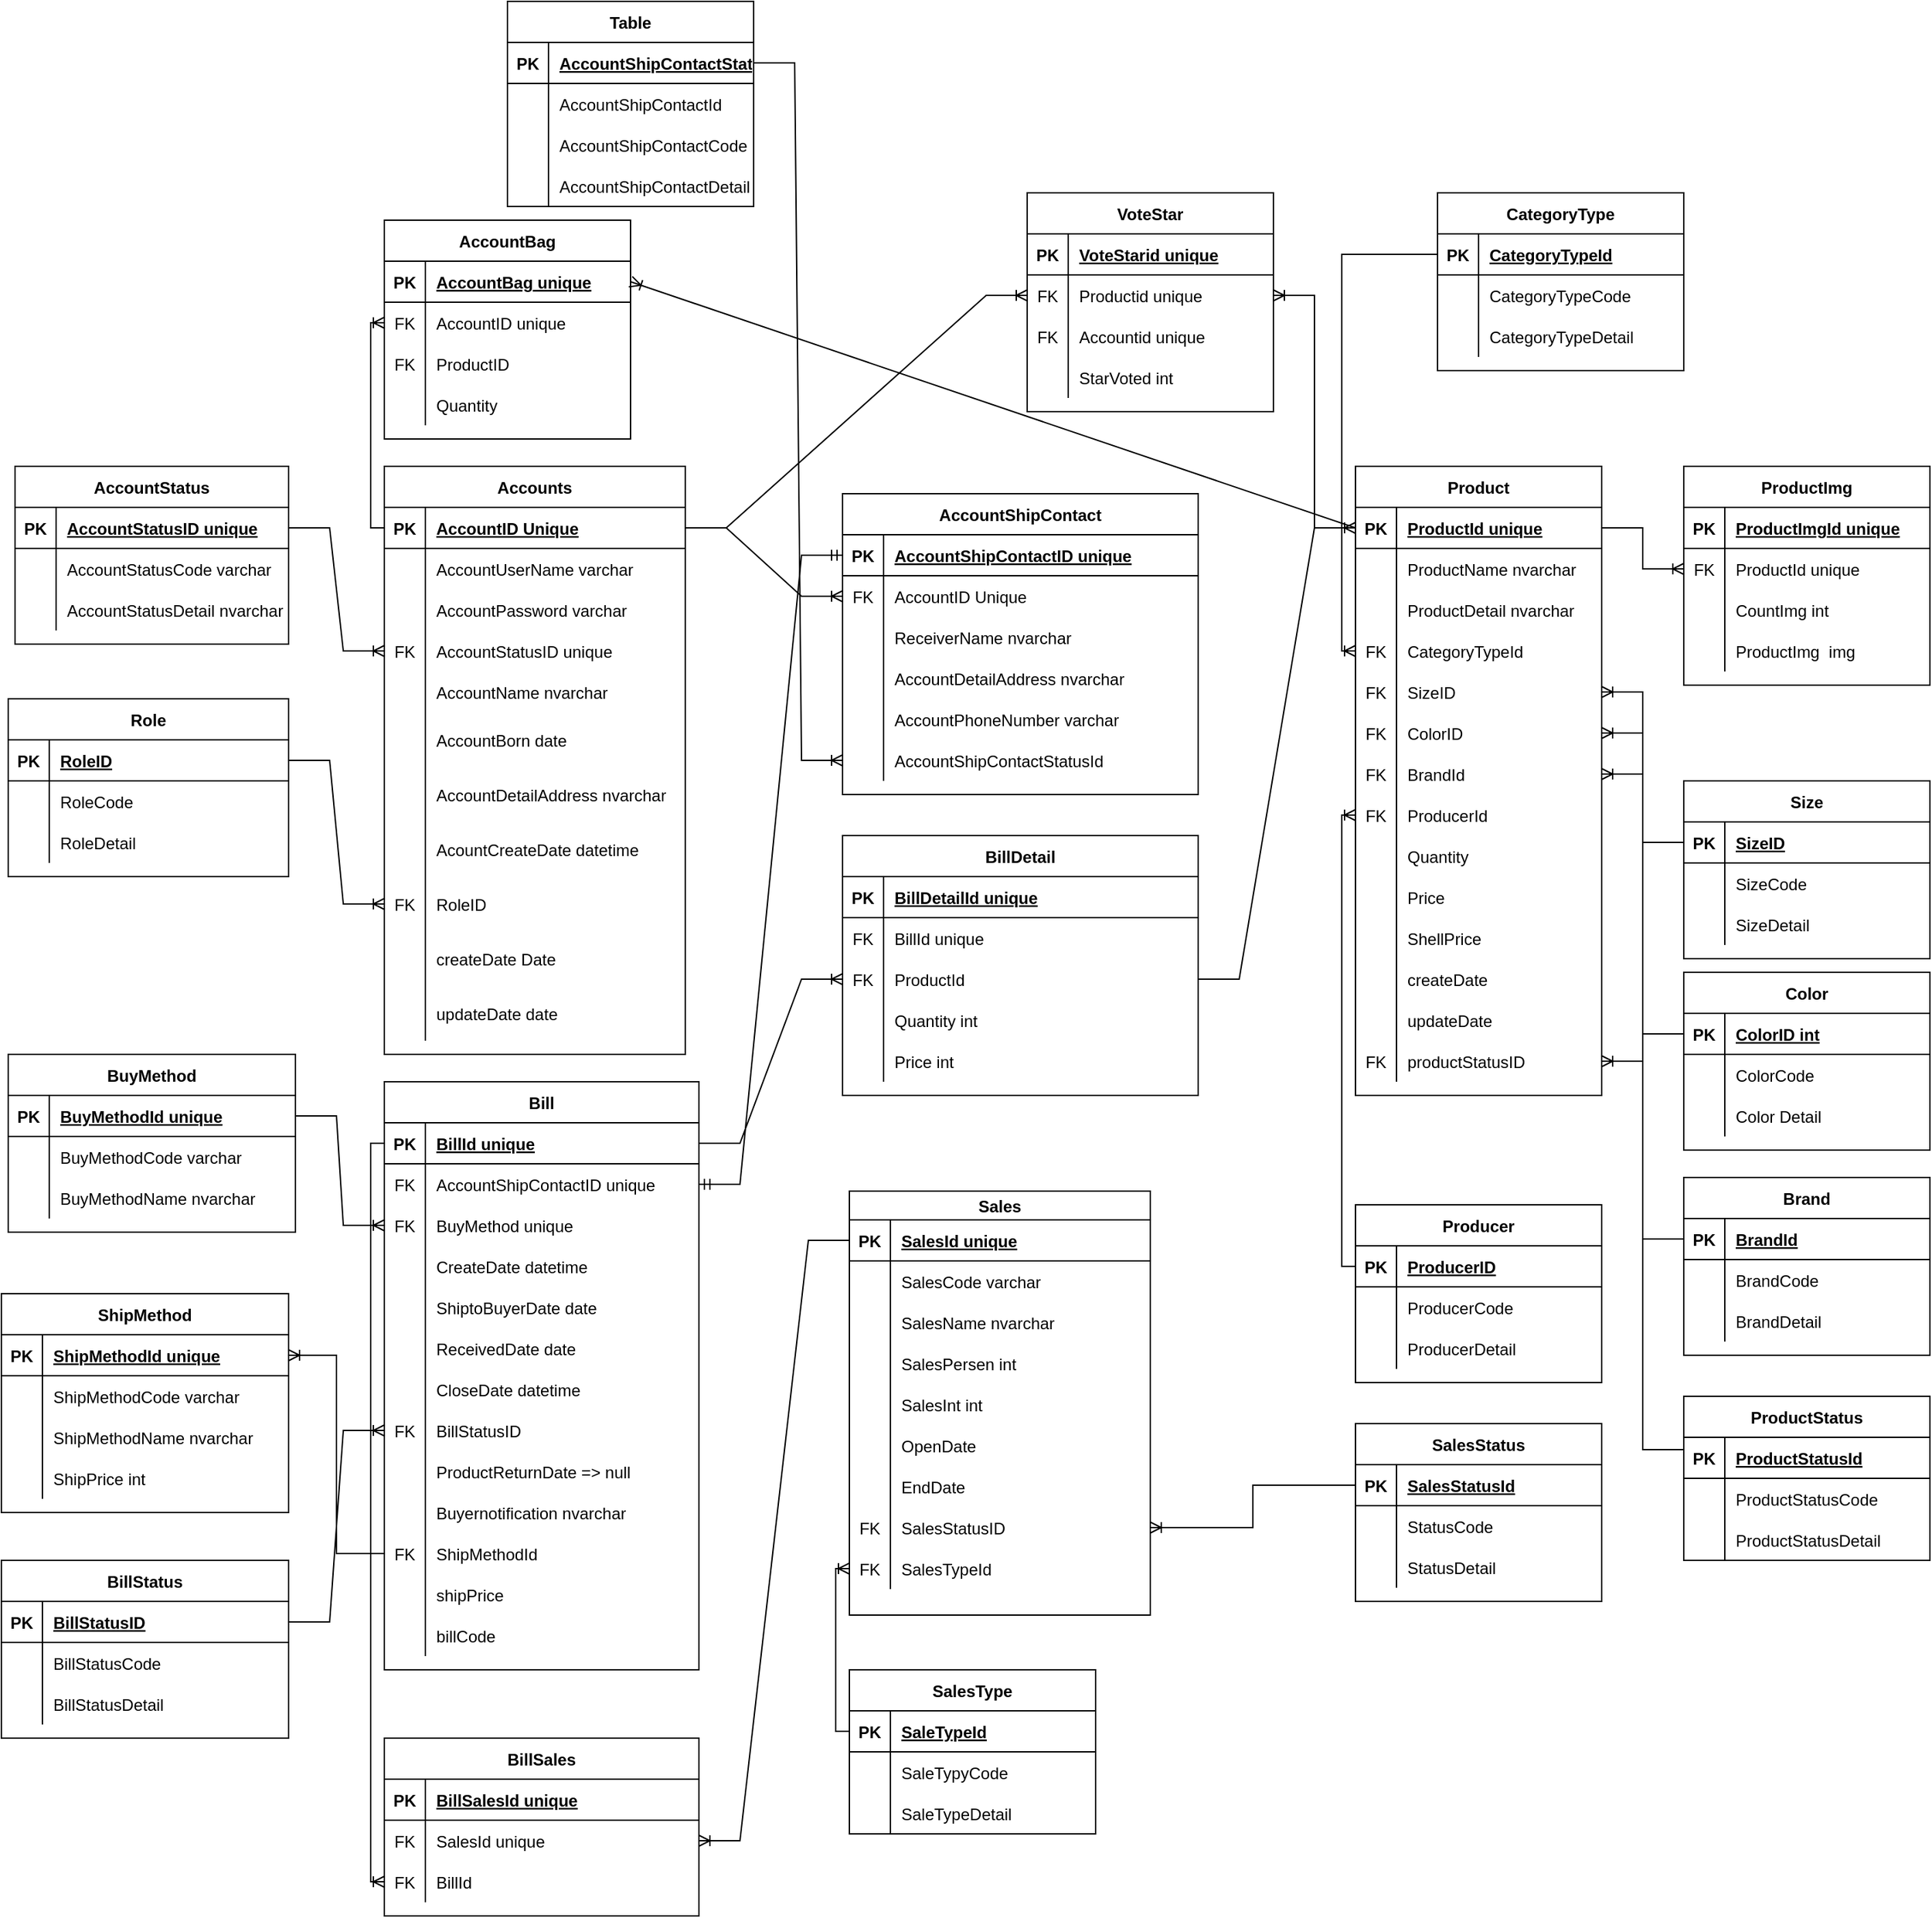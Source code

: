 <mxfile version="20.5.3" type="device"><diagram id="E2uByu9CWmjCoODvsqgJ" name="Page-1"><mxGraphModel dx="2560" dy="-1613" grid="1" gridSize="10" guides="1" tooltips="1" connect="1" arrows="1" fold="1" page="1" pageScale="1" pageWidth="850" pageHeight="1100" math="0" shadow="0"><root><mxCell id="0"/><mxCell id="1" parent="0"/><mxCell id="FQY_n5FUUqKN2-dTgUOk-529" value="Accounts" style="shape=table;startSize=30;container=1;collapsible=1;childLayout=tableLayout;fixedRows=1;rowLines=0;fontStyle=1;align=center;resizeLast=1;" parent="1" vertex="1"><mxGeometry x="-1220" y="3040" width="220" height="430" as="geometry"/></mxCell><mxCell id="FQY_n5FUUqKN2-dTgUOk-530" value="" style="shape=tableRow;horizontal=0;startSize=0;swimlaneHead=0;swimlaneBody=0;fillColor=none;collapsible=0;dropTarget=0;points=[[0,0.5],[1,0.5]];portConstraint=eastwest;top=0;left=0;right=0;bottom=1;" parent="FQY_n5FUUqKN2-dTgUOk-529" vertex="1"><mxGeometry y="30" width="220" height="30" as="geometry"/></mxCell><mxCell id="FQY_n5FUUqKN2-dTgUOk-531" value="PK" style="shape=partialRectangle;connectable=0;fillColor=none;top=0;left=0;bottom=0;right=0;fontStyle=1;overflow=hidden;" parent="FQY_n5FUUqKN2-dTgUOk-530" vertex="1"><mxGeometry width="30" height="30" as="geometry"><mxRectangle width="30" height="30" as="alternateBounds"/></mxGeometry></mxCell><mxCell id="FQY_n5FUUqKN2-dTgUOk-532" value="AccountID Unique" style="shape=partialRectangle;connectable=0;fillColor=none;top=0;left=0;bottom=0;right=0;align=left;spacingLeft=6;fontStyle=5;overflow=hidden;" parent="FQY_n5FUUqKN2-dTgUOk-530" vertex="1"><mxGeometry x="30" width="190" height="30" as="geometry"><mxRectangle width="190" height="30" as="alternateBounds"/></mxGeometry></mxCell><mxCell id="FQY_n5FUUqKN2-dTgUOk-536" value="" style="shape=tableRow;horizontal=0;startSize=0;swimlaneHead=0;swimlaneBody=0;fillColor=none;collapsible=0;dropTarget=0;points=[[0,0.5],[1,0.5]];portConstraint=eastwest;top=0;left=0;right=0;bottom=0;" parent="FQY_n5FUUqKN2-dTgUOk-529" vertex="1"><mxGeometry y="60" width="220" height="30" as="geometry"/></mxCell><mxCell id="FQY_n5FUUqKN2-dTgUOk-537" value="" style="shape=partialRectangle;connectable=0;fillColor=none;top=0;left=0;bottom=0;right=0;editable=1;overflow=hidden;" parent="FQY_n5FUUqKN2-dTgUOk-536" vertex="1"><mxGeometry width="30" height="30" as="geometry"><mxRectangle width="30" height="30" as="alternateBounds"/></mxGeometry></mxCell><mxCell id="FQY_n5FUUqKN2-dTgUOk-538" value="AccountUserName varchar" style="shape=partialRectangle;connectable=0;fillColor=none;top=0;left=0;bottom=0;right=0;align=left;spacingLeft=6;overflow=hidden;" parent="FQY_n5FUUqKN2-dTgUOk-536" vertex="1"><mxGeometry x="30" width="190" height="30" as="geometry"><mxRectangle width="190" height="30" as="alternateBounds"/></mxGeometry></mxCell><mxCell id="FQY_n5FUUqKN2-dTgUOk-542" value="" style="shape=tableRow;horizontal=0;startSize=0;swimlaneHead=0;swimlaneBody=0;fillColor=none;collapsible=0;dropTarget=0;points=[[0,0.5],[1,0.5]];portConstraint=eastwest;top=0;left=0;right=0;bottom=0;" parent="FQY_n5FUUqKN2-dTgUOk-529" vertex="1"><mxGeometry y="90" width="220" height="30" as="geometry"/></mxCell><mxCell id="FQY_n5FUUqKN2-dTgUOk-543" value="" style="shape=partialRectangle;connectable=0;fillColor=none;top=0;left=0;bottom=0;right=0;editable=1;overflow=hidden;" parent="FQY_n5FUUqKN2-dTgUOk-542" vertex="1"><mxGeometry width="30" height="30" as="geometry"><mxRectangle width="30" height="30" as="alternateBounds"/></mxGeometry></mxCell><mxCell id="FQY_n5FUUqKN2-dTgUOk-544" value="AccountPassword varchar" style="shape=partialRectangle;connectable=0;fillColor=none;top=0;left=0;bottom=0;right=0;align=left;spacingLeft=6;overflow=hidden;" parent="FQY_n5FUUqKN2-dTgUOk-542" vertex="1"><mxGeometry x="30" width="190" height="30" as="geometry"><mxRectangle width="190" height="30" as="alternateBounds"/></mxGeometry></mxCell><mxCell id="FQY_n5FUUqKN2-dTgUOk-545" value="" style="shape=tableRow;horizontal=0;startSize=0;swimlaneHead=0;swimlaneBody=0;fillColor=none;collapsible=0;dropTarget=0;points=[[0,0.5],[1,0.5]];portConstraint=eastwest;top=0;left=0;right=0;bottom=0;" parent="FQY_n5FUUqKN2-dTgUOk-529" vertex="1"><mxGeometry y="120" width="220" height="30" as="geometry"/></mxCell><mxCell id="FQY_n5FUUqKN2-dTgUOk-546" value="FK" style="shape=partialRectangle;connectable=0;fillColor=none;top=0;left=0;bottom=0;right=0;editable=1;overflow=hidden;" parent="FQY_n5FUUqKN2-dTgUOk-545" vertex="1"><mxGeometry width="30" height="30" as="geometry"><mxRectangle width="30" height="30" as="alternateBounds"/></mxGeometry></mxCell><mxCell id="FQY_n5FUUqKN2-dTgUOk-547" value="AccountStatusID unique" style="shape=partialRectangle;connectable=0;fillColor=none;top=0;left=0;bottom=0;right=0;align=left;spacingLeft=6;overflow=hidden;" parent="FQY_n5FUUqKN2-dTgUOk-545" vertex="1"><mxGeometry x="30" width="190" height="30" as="geometry"><mxRectangle width="190" height="30" as="alternateBounds"/></mxGeometry></mxCell><mxCell id="FQY_n5FUUqKN2-dTgUOk-551" value="" style="shape=tableRow;horizontal=0;startSize=0;swimlaneHead=0;swimlaneBody=0;fillColor=none;collapsible=0;dropTarget=0;points=[[0,0.5],[1,0.5]];portConstraint=eastwest;top=0;left=0;right=0;bottom=0;" parent="FQY_n5FUUqKN2-dTgUOk-529" vertex="1"><mxGeometry y="150" width="220" height="30" as="geometry"/></mxCell><mxCell id="FQY_n5FUUqKN2-dTgUOk-552" value="" style="shape=partialRectangle;connectable=0;fillColor=none;top=0;left=0;bottom=0;right=0;editable=1;overflow=hidden;" parent="FQY_n5FUUqKN2-dTgUOk-551" vertex="1"><mxGeometry width="30" height="30" as="geometry"><mxRectangle width="30" height="30" as="alternateBounds"/></mxGeometry></mxCell><mxCell id="FQY_n5FUUqKN2-dTgUOk-553" value="AccountName nvarchar" style="shape=partialRectangle;connectable=0;fillColor=none;top=0;left=0;bottom=0;right=0;align=left;spacingLeft=6;overflow=hidden;" parent="FQY_n5FUUqKN2-dTgUOk-551" vertex="1"><mxGeometry x="30" width="190" height="30" as="geometry"><mxRectangle width="190" height="30" as="alternateBounds"/></mxGeometry></mxCell><mxCell id="FQY_n5FUUqKN2-dTgUOk-554" value="" style="shape=tableRow;horizontal=0;startSize=0;swimlaneHead=0;swimlaneBody=0;fillColor=none;collapsible=0;dropTarget=0;points=[[0,0.5],[1,0.5]];portConstraint=eastwest;top=0;left=0;right=0;bottom=0;" parent="FQY_n5FUUqKN2-dTgUOk-529" vertex="1"><mxGeometry y="180" width="220" height="40" as="geometry"/></mxCell><mxCell id="FQY_n5FUUqKN2-dTgUOk-555" value="" style="shape=partialRectangle;connectable=0;fillColor=none;top=0;left=0;bottom=0;right=0;editable=1;overflow=hidden;" parent="FQY_n5FUUqKN2-dTgUOk-554" vertex="1"><mxGeometry width="30" height="40" as="geometry"><mxRectangle width="30" height="40" as="alternateBounds"/></mxGeometry></mxCell><mxCell id="FQY_n5FUUqKN2-dTgUOk-556" value="AccountBorn date" style="shape=partialRectangle;connectable=0;fillColor=none;top=0;left=0;bottom=0;right=0;align=left;spacingLeft=6;overflow=hidden;" parent="FQY_n5FUUqKN2-dTgUOk-554" vertex="1"><mxGeometry x="30" width="190" height="40" as="geometry"><mxRectangle width="190" height="40" as="alternateBounds"/></mxGeometry></mxCell><mxCell id="FQY_n5FUUqKN2-dTgUOk-560" value="" style="shape=tableRow;horizontal=0;startSize=0;swimlaneHead=0;swimlaneBody=0;fillColor=none;collapsible=0;dropTarget=0;points=[[0,0.5],[1,0.5]];portConstraint=eastwest;top=0;left=0;right=0;bottom=0;" parent="FQY_n5FUUqKN2-dTgUOk-529" vertex="1"><mxGeometry y="220" width="220" height="40" as="geometry"/></mxCell><mxCell id="FQY_n5FUUqKN2-dTgUOk-561" value="" style="shape=partialRectangle;connectable=0;fillColor=none;top=0;left=0;bottom=0;right=0;editable=1;overflow=hidden;" parent="FQY_n5FUUqKN2-dTgUOk-560" vertex="1"><mxGeometry width="30" height="40" as="geometry"><mxRectangle width="30" height="40" as="alternateBounds"/></mxGeometry></mxCell><mxCell id="FQY_n5FUUqKN2-dTgUOk-562" value="AccountDetailAddress nvarchar" style="shape=partialRectangle;connectable=0;fillColor=none;top=0;left=0;bottom=0;right=0;align=left;spacingLeft=6;overflow=hidden;" parent="FQY_n5FUUqKN2-dTgUOk-560" vertex="1"><mxGeometry x="30" width="190" height="40" as="geometry"><mxRectangle width="190" height="40" as="alternateBounds"/></mxGeometry></mxCell><mxCell id="FQY_n5FUUqKN2-dTgUOk-569" style="shape=tableRow;horizontal=0;startSize=0;swimlaneHead=0;swimlaneBody=0;fillColor=none;collapsible=0;dropTarget=0;points=[[0,0.5],[1,0.5]];portConstraint=eastwest;top=0;left=0;right=0;bottom=0;" parent="FQY_n5FUUqKN2-dTgUOk-529" vertex="1"><mxGeometry y="260" width="220" height="40" as="geometry"/></mxCell><mxCell id="FQY_n5FUUqKN2-dTgUOk-570" style="shape=partialRectangle;connectable=0;fillColor=none;top=0;left=0;bottom=0;right=0;editable=1;overflow=hidden;" parent="FQY_n5FUUqKN2-dTgUOk-569" vertex="1"><mxGeometry width="30" height="40" as="geometry"><mxRectangle width="30" height="40" as="alternateBounds"/></mxGeometry></mxCell><mxCell id="FQY_n5FUUqKN2-dTgUOk-571" value="AcountCreateDate datetime" style="shape=partialRectangle;connectable=0;fillColor=none;top=0;left=0;bottom=0;right=0;align=left;spacingLeft=6;overflow=hidden;" parent="FQY_n5FUUqKN2-dTgUOk-569" vertex="1"><mxGeometry x="30" width="190" height="40" as="geometry"><mxRectangle width="190" height="40" as="alternateBounds"/></mxGeometry></mxCell><mxCell id="a5wrkjtGfE6Tmt_1dnjD-131" style="shape=tableRow;horizontal=0;startSize=0;swimlaneHead=0;swimlaneBody=0;fillColor=none;collapsible=0;dropTarget=0;points=[[0,0.5],[1,0.5]];portConstraint=eastwest;top=0;left=0;right=0;bottom=0;" parent="FQY_n5FUUqKN2-dTgUOk-529" vertex="1"><mxGeometry y="300" width="220" height="40" as="geometry"/></mxCell><mxCell id="a5wrkjtGfE6Tmt_1dnjD-132" value="FK" style="shape=partialRectangle;connectable=0;fillColor=none;top=0;left=0;bottom=0;right=0;editable=1;overflow=hidden;" parent="a5wrkjtGfE6Tmt_1dnjD-131" vertex="1"><mxGeometry width="30" height="40" as="geometry"><mxRectangle width="30" height="40" as="alternateBounds"/></mxGeometry></mxCell><mxCell id="a5wrkjtGfE6Tmt_1dnjD-133" value="RoleID" style="shape=partialRectangle;connectable=0;fillColor=none;top=0;left=0;bottom=0;right=0;align=left;spacingLeft=6;overflow=hidden;" parent="a5wrkjtGfE6Tmt_1dnjD-131" vertex="1"><mxGeometry x="30" width="190" height="40" as="geometry"><mxRectangle width="190" height="40" as="alternateBounds"/></mxGeometry></mxCell><mxCell id="2Q5TotX5n4OSXgcLp7ms-9" style="shape=tableRow;horizontal=0;startSize=0;swimlaneHead=0;swimlaneBody=0;fillColor=none;collapsible=0;dropTarget=0;points=[[0,0.5],[1,0.5]];portConstraint=eastwest;top=0;left=0;right=0;bottom=0;" parent="FQY_n5FUUqKN2-dTgUOk-529" vertex="1"><mxGeometry y="340" width="220" height="40" as="geometry"/></mxCell><mxCell id="2Q5TotX5n4OSXgcLp7ms-10" style="shape=partialRectangle;connectable=0;fillColor=none;top=0;left=0;bottom=0;right=0;editable=1;overflow=hidden;" parent="2Q5TotX5n4OSXgcLp7ms-9" vertex="1"><mxGeometry width="30" height="40" as="geometry"><mxRectangle width="30" height="40" as="alternateBounds"/></mxGeometry></mxCell><mxCell id="2Q5TotX5n4OSXgcLp7ms-11" value="createDate Date" style="shape=partialRectangle;connectable=0;fillColor=none;top=0;left=0;bottom=0;right=0;align=left;spacingLeft=6;overflow=hidden;" parent="2Q5TotX5n4OSXgcLp7ms-9" vertex="1"><mxGeometry x="30" width="190" height="40" as="geometry"><mxRectangle width="190" height="40" as="alternateBounds"/></mxGeometry></mxCell><mxCell id="2Q5TotX5n4OSXgcLp7ms-12" style="shape=tableRow;horizontal=0;startSize=0;swimlaneHead=0;swimlaneBody=0;fillColor=none;collapsible=0;dropTarget=0;points=[[0,0.5],[1,0.5]];portConstraint=eastwest;top=0;left=0;right=0;bottom=0;" parent="FQY_n5FUUqKN2-dTgUOk-529" vertex="1"><mxGeometry y="380" width="220" height="40" as="geometry"/></mxCell><mxCell id="2Q5TotX5n4OSXgcLp7ms-13" style="shape=partialRectangle;connectable=0;fillColor=none;top=0;left=0;bottom=0;right=0;editable=1;overflow=hidden;" parent="2Q5TotX5n4OSXgcLp7ms-12" vertex="1"><mxGeometry width="30" height="40" as="geometry"><mxRectangle width="30" height="40" as="alternateBounds"/></mxGeometry></mxCell><mxCell id="2Q5TotX5n4OSXgcLp7ms-14" value="updateDate date" style="shape=partialRectangle;connectable=0;fillColor=none;top=0;left=0;bottom=0;right=0;align=left;spacingLeft=6;overflow=hidden;" parent="2Q5TotX5n4OSXgcLp7ms-12" vertex="1"><mxGeometry x="30" width="190" height="40" as="geometry"><mxRectangle width="190" height="40" as="alternateBounds"/></mxGeometry></mxCell><mxCell id="FQY_n5FUUqKN2-dTgUOk-572" value="AccountShipContact" style="shape=table;startSize=30;container=1;collapsible=1;childLayout=tableLayout;fixedRows=1;rowLines=0;fontStyle=1;align=center;resizeLast=1;" parent="1" vertex="1"><mxGeometry x="-885" y="3060" width="260" height="220" as="geometry"/></mxCell><mxCell id="FQY_n5FUUqKN2-dTgUOk-573" value="" style="shape=tableRow;horizontal=0;startSize=0;swimlaneHead=0;swimlaneBody=0;fillColor=none;collapsible=0;dropTarget=0;points=[[0,0.5],[1,0.5]];portConstraint=eastwest;top=0;left=0;right=0;bottom=1;" parent="FQY_n5FUUqKN2-dTgUOk-572" vertex="1"><mxGeometry y="30" width="260" height="30" as="geometry"/></mxCell><mxCell id="FQY_n5FUUqKN2-dTgUOk-574" value="PK" style="shape=partialRectangle;connectable=0;fillColor=none;top=0;left=0;bottom=0;right=0;fontStyle=1;overflow=hidden;" parent="FQY_n5FUUqKN2-dTgUOk-573" vertex="1"><mxGeometry width="30" height="30" as="geometry"><mxRectangle width="30" height="30" as="alternateBounds"/></mxGeometry></mxCell><mxCell id="FQY_n5FUUqKN2-dTgUOk-575" value="AccountShipContactID unique" style="shape=partialRectangle;connectable=0;fillColor=none;top=0;left=0;bottom=0;right=0;align=left;spacingLeft=6;fontStyle=5;overflow=hidden;" parent="FQY_n5FUUqKN2-dTgUOk-573" vertex="1"><mxGeometry x="30" width="230" height="30" as="geometry"><mxRectangle width="230" height="30" as="alternateBounds"/></mxGeometry></mxCell><mxCell id="FQY_n5FUUqKN2-dTgUOk-576" value="" style="shape=tableRow;horizontal=0;startSize=0;swimlaneHead=0;swimlaneBody=0;fillColor=none;collapsible=0;dropTarget=0;points=[[0,0.5],[1,0.5]];portConstraint=eastwest;top=0;left=0;right=0;bottom=0;" parent="FQY_n5FUUqKN2-dTgUOk-572" vertex="1"><mxGeometry y="60" width="260" height="30" as="geometry"/></mxCell><mxCell id="FQY_n5FUUqKN2-dTgUOk-577" value="FK" style="shape=partialRectangle;connectable=0;fillColor=none;top=0;left=0;bottom=0;right=0;editable=1;overflow=hidden;" parent="FQY_n5FUUqKN2-dTgUOk-576" vertex="1"><mxGeometry width="30" height="30" as="geometry"><mxRectangle width="30" height="30" as="alternateBounds"/></mxGeometry></mxCell><mxCell id="FQY_n5FUUqKN2-dTgUOk-578" value="AccountID Unique" style="shape=partialRectangle;connectable=0;fillColor=none;top=0;left=0;bottom=0;right=0;align=left;spacingLeft=6;overflow=hidden;" parent="FQY_n5FUUqKN2-dTgUOk-576" vertex="1"><mxGeometry x="30" width="230" height="30" as="geometry"><mxRectangle width="230" height="30" as="alternateBounds"/></mxGeometry></mxCell><mxCell id="FQY_n5FUUqKN2-dTgUOk-579" value="" style="shape=tableRow;horizontal=0;startSize=0;swimlaneHead=0;swimlaneBody=0;fillColor=none;collapsible=0;dropTarget=0;points=[[0,0.5],[1,0.5]];portConstraint=eastwest;top=0;left=0;right=0;bottom=0;" parent="FQY_n5FUUqKN2-dTgUOk-572" vertex="1"><mxGeometry y="90" width="260" height="30" as="geometry"/></mxCell><mxCell id="FQY_n5FUUqKN2-dTgUOk-580" value="" style="shape=partialRectangle;connectable=0;fillColor=none;top=0;left=0;bottom=0;right=0;editable=1;overflow=hidden;" parent="FQY_n5FUUqKN2-dTgUOk-579" vertex="1"><mxGeometry width="30" height="30" as="geometry"><mxRectangle width="30" height="30" as="alternateBounds"/></mxGeometry></mxCell><mxCell id="FQY_n5FUUqKN2-dTgUOk-581" value="ReceiverName nvarchar" style="shape=partialRectangle;connectable=0;fillColor=none;top=0;left=0;bottom=0;right=0;align=left;spacingLeft=6;overflow=hidden;" parent="FQY_n5FUUqKN2-dTgUOk-579" vertex="1"><mxGeometry x="30" width="230" height="30" as="geometry"><mxRectangle width="230" height="30" as="alternateBounds"/></mxGeometry></mxCell><mxCell id="FQY_n5FUUqKN2-dTgUOk-591" value="" style="shape=tableRow;horizontal=0;startSize=0;swimlaneHead=0;swimlaneBody=0;fillColor=none;collapsible=0;dropTarget=0;points=[[0,0.5],[1,0.5]];portConstraint=eastwest;top=0;left=0;right=0;bottom=0;" parent="FQY_n5FUUqKN2-dTgUOk-572" vertex="1"><mxGeometry y="120" width="260" height="30" as="geometry"/></mxCell><mxCell id="FQY_n5FUUqKN2-dTgUOk-592" value="" style="shape=partialRectangle;connectable=0;fillColor=none;top=0;left=0;bottom=0;right=0;editable=1;overflow=hidden;" parent="FQY_n5FUUqKN2-dTgUOk-591" vertex="1"><mxGeometry width="30" height="30" as="geometry"><mxRectangle width="30" height="30" as="alternateBounds"/></mxGeometry></mxCell><mxCell id="FQY_n5FUUqKN2-dTgUOk-593" value="AccountDetailAddress nvarchar" style="shape=partialRectangle;connectable=0;fillColor=none;top=0;left=0;bottom=0;right=0;align=left;spacingLeft=6;overflow=hidden;" parent="FQY_n5FUUqKN2-dTgUOk-591" vertex="1"><mxGeometry x="30" width="230" height="30" as="geometry"><mxRectangle width="230" height="30" as="alternateBounds"/></mxGeometry></mxCell><mxCell id="FQY_n5FUUqKN2-dTgUOk-594" value="" style="shape=tableRow;horizontal=0;startSize=0;swimlaneHead=0;swimlaneBody=0;fillColor=none;collapsible=0;dropTarget=0;points=[[0,0.5],[1,0.5]];portConstraint=eastwest;top=0;left=0;right=0;bottom=0;" parent="FQY_n5FUUqKN2-dTgUOk-572" vertex="1"><mxGeometry y="150" width="260" height="30" as="geometry"/></mxCell><mxCell id="FQY_n5FUUqKN2-dTgUOk-595" value="" style="shape=partialRectangle;connectable=0;fillColor=none;top=0;left=0;bottom=0;right=0;editable=1;overflow=hidden;" parent="FQY_n5FUUqKN2-dTgUOk-594" vertex="1"><mxGeometry width="30" height="30" as="geometry"><mxRectangle width="30" height="30" as="alternateBounds"/></mxGeometry></mxCell><mxCell id="FQY_n5FUUqKN2-dTgUOk-596" value="AccountPhoneNumber varchar" style="shape=partialRectangle;connectable=0;fillColor=none;top=0;left=0;bottom=0;right=0;align=left;spacingLeft=6;overflow=hidden;" parent="FQY_n5FUUqKN2-dTgUOk-594" vertex="1"><mxGeometry x="30" width="230" height="30" as="geometry"><mxRectangle width="230" height="30" as="alternateBounds"/></mxGeometry></mxCell><mxCell id="A3-sMGK9YU07DaznV57x-36" style="shape=tableRow;horizontal=0;startSize=0;swimlaneHead=0;swimlaneBody=0;fillColor=none;collapsible=0;dropTarget=0;points=[[0,0.5],[1,0.5]];portConstraint=eastwest;top=0;left=0;right=0;bottom=0;" vertex="1" parent="FQY_n5FUUqKN2-dTgUOk-572"><mxGeometry y="180" width="260" height="30" as="geometry"/></mxCell><mxCell id="A3-sMGK9YU07DaznV57x-37" style="shape=partialRectangle;connectable=0;fillColor=none;top=0;left=0;bottom=0;right=0;editable=1;overflow=hidden;" vertex="1" parent="A3-sMGK9YU07DaznV57x-36"><mxGeometry width="30" height="30" as="geometry"><mxRectangle width="30" height="30" as="alternateBounds"/></mxGeometry></mxCell><mxCell id="A3-sMGK9YU07DaznV57x-38" value="AccountShipContactStatusId" style="shape=partialRectangle;connectable=0;fillColor=none;top=0;left=0;bottom=0;right=0;align=left;spacingLeft=6;overflow=hidden;" vertex="1" parent="A3-sMGK9YU07DaznV57x-36"><mxGeometry x="30" width="230" height="30" as="geometry"><mxRectangle width="230" height="30" as="alternateBounds"/></mxGeometry></mxCell><mxCell id="FQY_n5FUUqKN2-dTgUOk-609" value="AccountStatus" style="shape=table;startSize=30;container=1;collapsible=1;childLayout=tableLayout;fixedRows=1;rowLines=0;fontStyle=1;align=center;resizeLast=1;" parent="1" vertex="1"><mxGeometry x="-1490" y="3040" width="200" height="130" as="geometry"/></mxCell><mxCell id="FQY_n5FUUqKN2-dTgUOk-610" value="" style="shape=tableRow;horizontal=0;startSize=0;swimlaneHead=0;swimlaneBody=0;fillColor=none;collapsible=0;dropTarget=0;points=[[0,0.5],[1,0.5]];portConstraint=eastwest;top=0;left=0;right=0;bottom=1;" parent="FQY_n5FUUqKN2-dTgUOk-609" vertex="1"><mxGeometry y="30" width="200" height="30" as="geometry"/></mxCell><mxCell id="FQY_n5FUUqKN2-dTgUOk-611" value="PK" style="shape=partialRectangle;connectable=0;fillColor=none;top=0;left=0;bottom=0;right=0;fontStyle=1;overflow=hidden;" parent="FQY_n5FUUqKN2-dTgUOk-610" vertex="1"><mxGeometry width="30" height="30" as="geometry"><mxRectangle width="30" height="30" as="alternateBounds"/></mxGeometry></mxCell><mxCell id="FQY_n5FUUqKN2-dTgUOk-612" value="AccountStatusID unique" style="shape=partialRectangle;connectable=0;fillColor=none;top=0;left=0;bottom=0;right=0;align=left;spacingLeft=6;fontStyle=5;overflow=hidden;" parent="FQY_n5FUUqKN2-dTgUOk-610" vertex="1"><mxGeometry x="30" width="170" height="30" as="geometry"><mxRectangle width="170" height="30" as="alternateBounds"/></mxGeometry></mxCell><mxCell id="FQY_n5FUUqKN2-dTgUOk-613" value="" style="shape=tableRow;horizontal=0;startSize=0;swimlaneHead=0;swimlaneBody=0;fillColor=none;collapsible=0;dropTarget=0;points=[[0,0.5],[1,0.5]];portConstraint=eastwest;top=0;left=0;right=0;bottom=0;" parent="FQY_n5FUUqKN2-dTgUOk-609" vertex="1"><mxGeometry y="60" width="200" height="30" as="geometry"/></mxCell><mxCell id="FQY_n5FUUqKN2-dTgUOk-614" value="" style="shape=partialRectangle;connectable=0;fillColor=none;top=0;left=0;bottom=0;right=0;editable=1;overflow=hidden;" parent="FQY_n5FUUqKN2-dTgUOk-613" vertex="1"><mxGeometry width="30" height="30" as="geometry"><mxRectangle width="30" height="30" as="alternateBounds"/></mxGeometry></mxCell><mxCell id="FQY_n5FUUqKN2-dTgUOk-615" value="AccountStatusCode varchar" style="shape=partialRectangle;connectable=0;fillColor=none;top=0;left=0;bottom=0;right=0;align=left;spacingLeft=6;overflow=hidden;" parent="FQY_n5FUUqKN2-dTgUOk-613" vertex="1"><mxGeometry x="30" width="170" height="30" as="geometry"><mxRectangle width="170" height="30" as="alternateBounds"/></mxGeometry></mxCell><mxCell id="FQY_n5FUUqKN2-dTgUOk-616" value="" style="shape=tableRow;horizontal=0;startSize=0;swimlaneHead=0;swimlaneBody=0;fillColor=none;collapsible=0;dropTarget=0;points=[[0,0.5],[1,0.5]];portConstraint=eastwest;top=0;left=0;right=0;bottom=0;" parent="FQY_n5FUUqKN2-dTgUOk-609" vertex="1"><mxGeometry y="90" width="200" height="30" as="geometry"/></mxCell><mxCell id="FQY_n5FUUqKN2-dTgUOk-617" value="" style="shape=partialRectangle;connectable=0;fillColor=none;top=0;left=0;bottom=0;right=0;editable=1;overflow=hidden;" parent="FQY_n5FUUqKN2-dTgUOk-616" vertex="1"><mxGeometry width="30" height="30" as="geometry"><mxRectangle width="30" height="30" as="alternateBounds"/></mxGeometry></mxCell><mxCell id="FQY_n5FUUqKN2-dTgUOk-618" value="AccountStatusDetail nvarchar" style="shape=partialRectangle;connectable=0;fillColor=none;top=0;left=0;bottom=0;right=0;align=left;spacingLeft=6;overflow=hidden;" parent="FQY_n5FUUqKN2-dTgUOk-616" vertex="1"><mxGeometry x="30" width="170" height="30" as="geometry"><mxRectangle width="170" height="30" as="alternateBounds"/></mxGeometry></mxCell><mxCell id="FQY_n5FUUqKN2-dTgUOk-634" value="Product" style="shape=table;startSize=30;container=1;collapsible=1;childLayout=tableLayout;fixedRows=1;rowLines=0;fontStyle=1;align=center;resizeLast=1;" parent="1" vertex="1"><mxGeometry x="-510" y="3040" width="180" height="460" as="geometry"/></mxCell><mxCell id="FQY_n5FUUqKN2-dTgUOk-635" value="" style="shape=tableRow;horizontal=0;startSize=0;swimlaneHead=0;swimlaneBody=0;fillColor=none;collapsible=0;dropTarget=0;points=[[0,0.5],[1,0.5]];portConstraint=eastwest;top=0;left=0;right=0;bottom=1;" parent="FQY_n5FUUqKN2-dTgUOk-634" vertex="1"><mxGeometry y="30" width="180" height="30" as="geometry"/></mxCell><mxCell id="FQY_n5FUUqKN2-dTgUOk-636" value="PK" style="shape=partialRectangle;connectable=0;fillColor=none;top=0;left=0;bottom=0;right=0;fontStyle=1;overflow=hidden;" parent="FQY_n5FUUqKN2-dTgUOk-635" vertex="1"><mxGeometry width="30" height="30" as="geometry"><mxRectangle width="30" height="30" as="alternateBounds"/></mxGeometry></mxCell><mxCell id="FQY_n5FUUqKN2-dTgUOk-637" value="ProductId unique" style="shape=partialRectangle;connectable=0;fillColor=none;top=0;left=0;bottom=0;right=0;align=left;spacingLeft=6;fontStyle=5;overflow=hidden;" parent="FQY_n5FUUqKN2-dTgUOk-635" vertex="1"><mxGeometry x="30" width="150" height="30" as="geometry"><mxRectangle width="150" height="30" as="alternateBounds"/></mxGeometry></mxCell><mxCell id="FQY_n5FUUqKN2-dTgUOk-641" value="" style="shape=tableRow;horizontal=0;startSize=0;swimlaneHead=0;swimlaneBody=0;fillColor=none;collapsible=0;dropTarget=0;points=[[0,0.5],[1,0.5]];portConstraint=eastwest;top=0;left=0;right=0;bottom=0;" parent="FQY_n5FUUqKN2-dTgUOk-634" vertex="1"><mxGeometry y="60" width="180" height="30" as="geometry"/></mxCell><mxCell id="FQY_n5FUUqKN2-dTgUOk-642" value="" style="shape=partialRectangle;connectable=0;fillColor=none;top=0;left=0;bottom=0;right=0;editable=1;overflow=hidden;" parent="FQY_n5FUUqKN2-dTgUOk-641" vertex="1"><mxGeometry width="30" height="30" as="geometry"><mxRectangle width="30" height="30" as="alternateBounds"/></mxGeometry></mxCell><mxCell id="FQY_n5FUUqKN2-dTgUOk-643" value="ProductName nvarchar" style="shape=partialRectangle;connectable=0;fillColor=none;top=0;left=0;bottom=0;right=0;align=left;spacingLeft=6;overflow=hidden;" parent="FQY_n5FUUqKN2-dTgUOk-641" vertex="1"><mxGeometry x="30" width="150" height="30" as="geometry"><mxRectangle width="150" height="30" as="alternateBounds"/></mxGeometry></mxCell><mxCell id="FQY_n5FUUqKN2-dTgUOk-647" value="" style="shape=tableRow;horizontal=0;startSize=0;swimlaneHead=0;swimlaneBody=0;fillColor=none;collapsible=0;dropTarget=0;points=[[0,0.5],[1,0.5]];portConstraint=eastwest;top=0;left=0;right=0;bottom=0;" parent="FQY_n5FUUqKN2-dTgUOk-634" vertex="1"><mxGeometry y="90" width="180" height="30" as="geometry"/></mxCell><mxCell id="FQY_n5FUUqKN2-dTgUOk-648" value="" style="shape=partialRectangle;connectable=0;fillColor=none;top=0;left=0;bottom=0;right=0;editable=1;overflow=hidden;" parent="FQY_n5FUUqKN2-dTgUOk-647" vertex="1"><mxGeometry width="30" height="30" as="geometry"><mxRectangle width="30" height="30" as="alternateBounds"/></mxGeometry></mxCell><mxCell id="FQY_n5FUUqKN2-dTgUOk-649" value="ProductDetail nvarchar" style="shape=partialRectangle;connectable=0;fillColor=none;top=0;left=0;bottom=0;right=0;align=left;spacingLeft=6;overflow=hidden;" parent="FQY_n5FUUqKN2-dTgUOk-647" vertex="1"><mxGeometry x="30" width="150" height="30" as="geometry"><mxRectangle width="150" height="30" as="alternateBounds"/></mxGeometry></mxCell><mxCell id="Dntfu1Guji7DVV1PAJvE-9" style="shape=tableRow;horizontal=0;startSize=0;swimlaneHead=0;swimlaneBody=0;fillColor=none;collapsible=0;dropTarget=0;points=[[0,0.5],[1,0.5]];portConstraint=eastwest;top=0;left=0;right=0;bottom=0;" parent="FQY_n5FUUqKN2-dTgUOk-634" vertex="1"><mxGeometry y="120" width="180" height="30" as="geometry"/></mxCell><mxCell id="Dntfu1Guji7DVV1PAJvE-10" value="FK" style="shape=partialRectangle;connectable=0;fillColor=none;top=0;left=0;bottom=0;right=0;editable=1;overflow=hidden;" parent="Dntfu1Guji7DVV1PAJvE-9" vertex="1"><mxGeometry width="30" height="30" as="geometry"><mxRectangle width="30" height="30" as="alternateBounds"/></mxGeometry></mxCell><mxCell id="Dntfu1Guji7DVV1PAJvE-11" value="CategoryTypeId" style="shape=partialRectangle;connectable=0;fillColor=none;top=0;left=0;bottom=0;right=0;align=left;spacingLeft=6;overflow=hidden;" parent="Dntfu1Guji7DVV1PAJvE-9" vertex="1"><mxGeometry x="30" width="150" height="30" as="geometry"><mxRectangle width="150" height="30" as="alternateBounds"/></mxGeometry></mxCell><mxCell id="a5wrkjtGfE6Tmt_1dnjD-4" style="shape=tableRow;horizontal=0;startSize=0;swimlaneHead=0;swimlaneBody=0;fillColor=none;collapsible=0;dropTarget=0;points=[[0,0.5],[1,0.5]];portConstraint=eastwest;top=0;left=0;right=0;bottom=0;" parent="FQY_n5FUUqKN2-dTgUOk-634" vertex="1"><mxGeometry y="150" width="180" height="30" as="geometry"/></mxCell><mxCell id="a5wrkjtGfE6Tmt_1dnjD-5" value="FK" style="shape=partialRectangle;connectable=0;fillColor=none;top=0;left=0;bottom=0;right=0;editable=1;overflow=hidden;" parent="a5wrkjtGfE6Tmt_1dnjD-4" vertex="1"><mxGeometry width="30" height="30" as="geometry"><mxRectangle width="30" height="30" as="alternateBounds"/></mxGeometry></mxCell><mxCell id="a5wrkjtGfE6Tmt_1dnjD-6" value="SizeID" style="shape=partialRectangle;connectable=0;fillColor=none;top=0;left=0;bottom=0;right=0;align=left;spacingLeft=6;overflow=hidden;" parent="a5wrkjtGfE6Tmt_1dnjD-4" vertex="1"><mxGeometry x="30" width="150" height="30" as="geometry"><mxRectangle width="150" height="30" as="alternateBounds"/></mxGeometry></mxCell><mxCell id="a5wrkjtGfE6Tmt_1dnjD-48" style="shape=tableRow;horizontal=0;startSize=0;swimlaneHead=0;swimlaneBody=0;fillColor=none;collapsible=0;dropTarget=0;points=[[0,0.5],[1,0.5]];portConstraint=eastwest;top=0;left=0;right=0;bottom=0;" parent="FQY_n5FUUqKN2-dTgUOk-634" vertex="1"><mxGeometry y="180" width="180" height="30" as="geometry"/></mxCell><mxCell id="a5wrkjtGfE6Tmt_1dnjD-49" value="FK" style="shape=partialRectangle;connectable=0;fillColor=none;top=0;left=0;bottom=0;right=0;editable=1;overflow=hidden;" parent="a5wrkjtGfE6Tmt_1dnjD-48" vertex="1"><mxGeometry width="30" height="30" as="geometry"><mxRectangle width="30" height="30" as="alternateBounds"/></mxGeometry></mxCell><mxCell id="a5wrkjtGfE6Tmt_1dnjD-50" value="ColorID" style="shape=partialRectangle;connectable=0;fillColor=none;top=0;left=0;bottom=0;right=0;align=left;spacingLeft=6;overflow=hidden;" parent="a5wrkjtGfE6Tmt_1dnjD-48" vertex="1"><mxGeometry x="30" width="150" height="30" as="geometry"><mxRectangle width="150" height="30" as="alternateBounds"/></mxGeometry></mxCell><mxCell id="a5wrkjtGfE6Tmt_1dnjD-51" style="shape=tableRow;horizontal=0;startSize=0;swimlaneHead=0;swimlaneBody=0;fillColor=none;collapsible=0;dropTarget=0;points=[[0,0.5],[1,0.5]];portConstraint=eastwest;top=0;left=0;right=0;bottom=0;" parent="FQY_n5FUUqKN2-dTgUOk-634" vertex="1"><mxGeometry y="210" width="180" height="30" as="geometry"/></mxCell><mxCell id="a5wrkjtGfE6Tmt_1dnjD-52" value="FK" style="shape=partialRectangle;connectable=0;fillColor=none;top=0;left=0;bottom=0;right=0;editable=1;overflow=hidden;" parent="a5wrkjtGfE6Tmt_1dnjD-51" vertex="1"><mxGeometry width="30" height="30" as="geometry"><mxRectangle width="30" height="30" as="alternateBounds"/></mxGeometry></mxCell><mxCell id="a5wrkjtGfE6Tmt_1dnjD-53" value="BrandId" style="shape=partialRectangle;connectable=0;fillColor=none;top=0;left=0;bottom=0;right=0;align=left;spacingLeft=6;overflow=hidden;" parent="a5wrkjtGfE6Tmt_1dnjD-51" vertex="1"><mxGeometry x="30" width="150" height="30" as="geometry"><mxRectangle width="150" height="30" as="alternateBounds"/></mxGeometry></mxCell><mxCell id="a5wrkjtGfE6Tmt_1dnjD-76" style="shape=tableRow;horizontal=0;startSize=0;swimlaneHead=0;swimlaneBody=0;fillColor=none;collapsible=0;dropTarget=0;points=[[0,0.5],[1,0.5]];portConstraint=eastwest;top=0;left=0;right=0;bottom=0;" parent="FQY_n5FUUqKN2-dTgUOk-634" vertex="1"><mxGeometry y="240" width="180" height="30" as="geometry"/></mxCell><mxCell id="a5wrkjtGfE6Tmt_1dnjD-77" value="FK" style="shape=partialRectangle;connectable=0;fillColor=none;top=0;left=0;bottom=0;right=0;editable=1;overflow=hidden;" parent="a5wrkjtGfE6Tmt_1dnjD-76" vertex="1"><mxGeometry width="30" height="30" as="geometry"><mxRectangle width="30" height="30" as="alternateBounds"/></mxGeometry></mxCell><mxCell id="a5wrkjtGfE6Tmt_1dnjD-78" value="ProducerId" style="shape=partialRectangle;connectable=0;fillColor=none;top=0;left=0;bottom=0;right=0;align=left;spacingLeft=6;overflow=hidden;" parent="a5wrkjtGfE6Tmt_1dnjD-76" vertex="1"><mxGeometry x="30" width="150" height="30" as="geometry"><mxRectangle width="150" height="30" as="alternateBounds"/></mxGeometry></mxCell><mxCell id="a5wrkjtGfE6Tmt_1dnjD-79" style="shape=tableRow;horizontal=0;startSize=0;swimlaneHead=0;swimlaneBody=0;fillColor=none;collapsible=0;dropTarget=0;points=[[0,0.5],[1,0.5]];portConstraint=eastwest;top=0;left=0;right=0;bottom=0;" parent="FQY_n5FUUqKN2-dTgUOk-634" vertex="1"><mxGeometry y="270" width="180" height="30" as="geometry"/></mxCell><mxCell id="a5wrkjtGfE6Tmt_1dnjD-80" value="" style="shape=partialRectangle;connectable=0;fillColor=none;top=0;left=0;bottom=0;right=0;editable=1;overflow=hidden;" parent="a5wrkjtGfE6Tmt_1dnjD-79" vertex="1"><mxGeometry width="30" height="30" as="geometry"><mxRectangle width="30" height="30" as="alternateBounds"/></mxGeometry></mxCell><mxCell id="a5wrkjtGfE6Tmt_1dnjD-81" value="Quantity" style="shape=partialRectangle;connectable=0;fillColor=none;top=0;left=0;bottom=0;right=0;align=left;spacingLeft=6;overflow=hidden;" parent="a5wrkjtGfE6Tmt_1dnjD-79" vertex="1"><mxGeometry x="30" width="150" height="30" as="geometry"><mxRectangle width="150" height="30" as="alternateBounds"/></mxGeometry></mxCell><mxCell id="a5wrkjtGfE6Tmt_1dnjD-82" style="shape=tableRow;horizontal=0;startSize=0;swimlaneHead=0;swimlaneBody=0;fillColor=none;collapsible=0;dropTarget=0;points=[[0,0.5],[1,0.5]];portConstraint=eastwest;top=0;left=0;right=0;bottom=0;" parent="FQY_n5FUUqKN2-dTgUOk-634" vertex="1"><mxGeometry y="300" width="180" height="30" as="geometry"/></mxCell><mxCell id="a5wrkjtGfE6Tmt_1dnjD-83" value="" style="shape=partialRectangle;connectable=0;fillColor=none;top=0;left=0;bottom=0;right=0;editable=1;overflow=hidden;" parent="a5wrkjtGfE6Tmt_1dnjD-82" vertex="1"><mxGeometry width="30" height="30" as="geometry"><mxRectangle width="30" height="30" as="alternateBounds"/></mxGeometry></mxCell><mxCell id="a5wrkjtGfE6Tmt_1dnjD-84" value="Price" style="shape=partialRectangle;connectable=0;fillColor=none;top=0;left=0;bottom=0;right=0;align=left;spacingLeft=6;overflow=hidden;" parent="a5wrkjtGfE6Tmt_1dnjD-82" vertex="1"><mxGeometry x="30" width="150" height="30" as="geometry"><mxRectangle width="150" height="30" as="alternateBounds"/></mxGeometry></mxCell><mxCell id="a5wrkjtGfE6Tmt_1dnjD-34" style="shape=tableRow;horizontal=0;startSize=0;swimlaneHead=0;swimlaneBody=0;fillColor=none;collapsible=0;dropTarget=0;points=[[0,0.5],[1,0.5]];portConstraint=eastwest;top=0;left=0;right=0;bottom=0;" parent="FQY_n5FUUqKN2-dTgUOk-634" vertex="1"><mxGeometry y="330" width="180" height="30" as="geometry"/></mxCell><mxCell id="a5wrkjtGfE6Tmt_1dnjD-35" value="" style="shape=partialRectangle;connectable=0;fillColor=none;top=0;left=0;bottom=0;right=0;editable=1;overflow=hidden;" parent="a5wrkjtGfE6Tmt_1dnjD-34" vertex="1"><mxGeometry width="30" height="30" as="geometry"><mxRectangle width="30" height="30" as="alternateBounds"/></mxGeometry></mxCell><mxCell id="a5wrkjtGfE6Tmt_1dnjD-36" value="ShellPrice" style="shape=partialRectangle;connectable=0;fillColor=none;top=0;left=0;bottom=0;right=0;align=left;spacingLeft=6;overflow=hidden;" parent="a5wrkjtGfE6Tmt_1dnjD-34" vertex="1"><mxGeometry x="30" width="150" height="30" as="geometry"><mxRectangle width="150" height="30" as="alternateBounds"/></mxGeometry></mxCell><mxCell id="2Q5TotX5n4OSXgcLp7ms-3" style="shape=tableRow;horizontal=0;startSize=0;swimlaneHead=0;swimlaneBody=0;fillColor=none;collapsible=0;dropTarget=0;points=[[0,0.5],[1,0.5]];portConstraint=eastwest;top=0;left=0;right=0;bottom=0;" parent="FQY_n5FUUqKN2-dTgUOk-634" vertex="1"><mxGeometry y="360" width="180" height="30" as="geometry"/></mxCell><mxCell id="2Q5TotX5n4OSXgcLp7ms-4" style="shape=partialRectangle;connectable=0;fillColor=none;top=0;left=0;bottom=0;right=0;editable=1;overflow=hidden;" parent="2Q5TotX5n4OSXgcLp7ms-3" vertex="1"><mxGeometry width="30" height="30" as="geometry"><mxRectangle width="30" height="30" as="alternateBounds"/></mxGeometry></mxCell><mxCell id="2Q5TotX5n4OSXgcLp7ms-5" value="createDate" style="shape=partialRectangle;connectable=0;fillColor=none;top=0;left=0;bottom=0;right=0;align=left;spacingLeft=6;overflow=hidden;" parent="2Q5TotX5n4OSXgcLp7ms-3" vertex="1"><mxGeometry x="30" width="150" height="30" as="geometry"><mxRectangle width="150" height="30" as="alternateBounds"/></mxGeometry></mxCell><mxCell id="2Q5TotX5n4OSXgcLp7ms-6" style="shape=tableRow;horizontal=0;startSize=0;swimlaneHead=0;swimlaneBody=0;fillColor=none;collapsible=0;dropTarget=0;points=[[0,0.5],[1,0.5]];portConstraint=eastwest;top=0;left=0;right=0;bottom=0;" parent="FQY_n5FUUqKN2-dTgUOk-634" vertex="1"><mxGeometry y="390" width="180" height="30" as="geometry"/></mxCell><mxCell id="2Q5TotX5n4OSXgcLp7ms-7" style="shape=partialRectangle;connectable=0;fillColor=none;top=0;left=0;bottom=0;right=0;editable=1;overflow=hidden;" parent="2Q5TotX5n4OSXgcLp7ms-6" vertex="1"><mxGeometry width="30" height="30" as="geometry"><mxRectangle width="30" height="30" as="alternateBounds"/></mxGeometry></mxCell><mxCell id="2Q5TotX5n4OSXgcLp7ms-8" value="updateDate" style="shape=partialRectangle;connectable=0;fillColor=none;top=0;left=0;bottom=0;right=0;align=left;spacingLeft=6;overflow=hidden;" parent="2Q5TotX5n4OSXgcLp7ms-6" vertex="1"><mxGeometry x="30" width="150" height="30" as="geometry"><mxRectangle width="150" height="30" as="alternateBounds"/></mxGeometry></mxCell><mxCell id="2Q5TotX5n4OSXgcLp7ms-28" style="shape=tableRow;horizontal=0;startSize=0;swimlaneHead=0;swimlaneBody=0;fillColor=none;collapsible=0;dropTarget=0;points=[[0,0.5],[1,0.5]];portConstraint=eastwest;top=0;left=0;right=0;bottom=0;" parent="FQY_n5FUUqKN2-dTgUOk-634" vertex="1"><mxGeometry y="420" width="180" height="30" as="geometry"/></mxCell><mxCell id="2Q5TotX5n4OSXgcLp7ms-29" value="FK" style="shape=partialRectangle;connectable=0;fillColor=none;top=0;left=0;bottom=0;right=0;editable=1;overflow=hidden;" parent="2Q5TotX5n4OSXgcLp7ms-28" vertex="1"><mxGeometry width="30" height="30" as="geometry"><mxRectangle width="30" height="30" as="alternateBounds"/></mxGeometry></mxCell><mxCell id="2Q5TotX5n4OSXgcLp7ms-30" value="productStatusID" style="shape=partialRectangle;connectable=0;fillColor=none;top=0;left=0;bottom=0;right=0;align=left;spacingLeft=6;overflow=hidden;" parent="2Q5TotX5n4OSXgcLp7ms-28" vertex="1"><mxGeometry x="30" width="150" height="30" as="geometry"><mxRectangle width="150" height="30" as="alternateBounds"/></mxGeometry></mxCell><mxCell id="FQY_n5FUUqKN2-dTgUOk-690" value="Bill" style="shape=table;startSize=30;container=1;collapsible=1;childLayout=tableLayout;fixedRows=1;rowLines=0;fontStyle=1;align=center;resizeLast=1;" parent="1" vertex="1"><mxGeometry x="-1220" y="3490" width="230" height="430" as="geometry"/></mxCell><mxCell id="FQY_n5FUUqKN2-dTgUOk-691" value="" style="shape=tableRow;horizontal=0;startSize=0;swimlaneHead=0;swimlaneBody=0;fillColor=none;collapsible=0;dropTarget=0;points=[[0,0.5],[1,0.5]];portConstraint=eastwest;top=0;left=0;right=0;bottom=1;" parent="FQY_n5FUUqKN2-dTgUOk-690" vertex="1"><mxGeometry y="30" width="230" height="30" as="geometry"/></mxCell><mxCell id="FQY_n5FUUqKN2-dTgUOk-692" value="PK" style="shape=partialRectangle;connectable=0;fillColor=none;top=0;left=0;bottom=0;right=0;fontStyle=1;overflow=hidden;" parent="FQY_n5FUUqKN2-dTgUOk-691" vertex="1"><mxGeometry width="30" height="30" as="geometry"><mxRectangle width="30" height="30" as="alternateBounds"/></mxGeometry></mxCell><mxCell id="FQY_n5FUUqKN2-dTgUOk-693" value="BillId unique" style="shape=partialRectangle;connectable=0;fillColor=none;top=0;left=0;bottom=0;right=0;align=left;spacingLeft=6;fontStyle=5;overflow=hidden;" parent="FQY_n5FUUqKN2-dTgUOk-691" vertex="1"><mxGeometry x="30" width="200" height="30" as="geometry"><mxRectangle width="200" height="30" as="alternateBounds"/></mxGeometry></mxCell><mxCell id="FQY_n5FUUqKN2-dTgUOk-694" value="" style="shape=tableRow;horizontal=0;startSize=0;swimlaneHead=0;swimlaneBody=0;fillColor=none;collapsible=0;dropTarget=0;points=[[0,0.5],[1,0.5]];portConstraint=eastwest;top=0;left=0;right=0;bottom=0;" parent="FQY_n5FUUqKN2-dTgUOk-690" vertex="1"><mxGeometry y="60" width="230" height="30" as="geometry"/></mxCell><mxCell id="FQY_n5FUUqKN2-dTgUOk-695" value="FK" style="shape=partialRectangle;connectable=0;fillColor=none;top=0;left=0;bottom=0;right=0;editable=1;overflow=hidden;" parent="FQY_n5FUUqKN2-dTgUOk-694" vertex="1"><mxGeometry width="30" height="30" as="geometry"><mxRectangle width="30" height="30" as="alternateBounds"/></mxGeometry></mxCell><mxCell id="FQY_n5FUUqKN2-dTgUOk-696" value="AccountShipContactID unique" style="shape=partialRectangle;connectable=0;fillColor=none;top=0;left=0;bottom=0;right=0;align=left;spacingLeft=6;overflow=hidden;" parent="FQY_n5FUUqKN2-dTgUOk-694" vertex="1"><mxGeometry x="30" width="200" height="30" as="geometry"><mxRectangle width="200" height="30" as="alternateBounds"/></mxGeometry></mxCell><mxCell id="FQY_n5FUUqKN2-dTgUOk-697" value="" style="shape=tableRow;horizontal=0;startSize=0;swimlaneHead=0;swimlaneBody=0;fillColor=none;collapsible=0;dropTarget=0;points=[[0,0.5],[1,0.5]];portConstraint=eastwest;top=0;left=0;right=0;bottom=0;" parent="FQY_n5FUUqKN2-dTgUOk-690" vertex="1"><mxGeometry y="90" width="230" height="30" as="geometry"/></mxCell><mxCell id="FQY_n5FUUqKN2-dTgUOk-698" value="FK" style="shape=partialRectangle;connectable=0;fillColor=none;top=0;left=0;bottom=0;right=0;editable=1;overflow=hidden;" parent="FQY_n5FUUqKN2-dTgUOk-697" vertex="1"><mxGeometry width="30" height="30" as="geometry"><mxRectangle width="30" height="30" as="alternateBounds"/></mxGeometry></mxCell><mxCell id="FQY_n5FUUqKN2-dTgUOk-699" value="BuyMethod unique" style="shape=partialRectangle;connectable=0;fillColor=none;top=0;left=0;bottom=0;right=0;align=left;spacingLeft=6;overflow=hidden;" parent="FQY_n5FUUqKN2-dTgUOk-697" vertex="1"><mxGeometry x="30" width="200" height="30" as="geometry"><mxRectangle width="200" height="30" as="alternateBounds"/></mxGeometry></mxCell><mxCell id="FQY_n5FUUqKN2-dTgUOk-703" style="shape=tableRow;horizontal=0;startSize=0;swimlaneHead=0;swimlaneBody=0;fillColor=none;collapsible=0;dropTarget=0;points=[[0,0.5],[1,0.5]];portConstraint=eastwest;top=0;left=0;right=0;bottom=0;" parent="FQY_n5FUUqKN2-dTgUOk-690" vertex="1"><mxGeometry y="120" width="230" height="30" as="geometry"/></mxCell><mxCell id="FQY_n5FUUqKN2-dTgUOk-704" style="shape=partialRectangle;connectable=0;fillColor=none;top=0;left=0;bottom=0;right=0;editable=1;overflow=hidden;" parent="FQY_n5FUUqKN2-dTgUOk-703" vertex="1"><mxGeometry width="30" height="30" as="geometry"><mxRectangle width="30" height="30" as="alternateBounds"/></mxGeometry></mxCell><mxCell id="FQY_n5FUUqKN2-dTgUOk-705" value="CreateDate datetime" style="shape=partialRectangle;connectable=0;fillColor=none;top=0;left=0;bottom=0;right=0;align=left;spacingLeft=6;overflow=hidden;" parent="FQY_n5FUUqKN2-dTgUOk-703" vertex="1"><mxGeometry x="30" width="200" height="30" as="geometry"><mxRectangle width="200" height="30" as="alternateBounds"/></mxGeometry></mxCell><mxCell id="FQY_n5FUUqKN2-dTgUOk-706" style="shape=tableRow;horizontal=0;startSize=0;swimlaneHead=0;swimlaneBody=0;fillColor=none;collapsible=0;dropTarget=0;points=[[0,0.5],[1,0.5]];portConstraint=eastwest;top=0;left=0;right=0;bottom=0;" parent="FQY_n5FUUqKN2-dTgUOk-690" vertex="1"><mxGeometry y="150" width="230" height="30" as="geometry"/></mxCell><mxCell id="FQY_n5FUUqKN2-dTgUOk-707" style="shape=partialRectangle;connectable=0;fillColor=none;top=0;left=0;bottom=0;right=0;editable=1;overflow=hidden;" parent="FQY_n5FUUqKN2-dTgUOk-706" vertex="1"><mxGeometry width="30" height="30" as="geometry"><mxRectangle width="30" height="30" as="alternateBounds"/></mxGeometry></mxCell><mxCell id="FQY_n5FUUqKN2-dTgUOk-708" value="ShiptoBuyerDate date" style="shape=partialRectangle;connectable=0;fillColor=none;top=0;left=0;bottom=0;right=0;align=left;spacingLeft=6;overflow=hidden;" parent="FQY_n5FUUqKN2-dTgUOk-706" vertex="1"><mxGeometry x="30" width="200" height="30" as="geometry"><mxRectangle width="200" height="30" as="alternateBounds"/></mxGeometry></mxCell><mxCell id="FQY_n5FUUqKN2-dTgUOk-712" value="" style="shape=tableRow;horizontal=0;startSize=0;swimlaneHead=0;swimlaneBody=0;fillColor=none;collapsible=0;dropTarget=0;points=[[0,0.5],[1,0.5]];portConstraint=eastwest;top=0;left=0;right=0;bottom=0;" parent="FQY_n5FUUqKN2-dTgUOk-690" vertex="1"><mxGeometry y="180" width="230" height="30" as="geometry"/></mxCell><mxCell id="FQY_n5FUUqKN2-dTgUOk-713" value="" style="shape=partialRectangle;connectable=0;fillColor=none;top=0;left=0;bottom=0;right=0;editable=1;overflow=hidden;" parent="FQY_n5FUUqKN2-dTgUOk-712" vertex="1"><mxGeometry width="30" height="30" as="geometry"><mxRectangle width="30" height="30" as="alternateBounds"/></mxGeometry></mxCell><mxCell id="FQY_n5FUUqKN2-dTgUOk-714" value="ReceivedDate date" style="shape=partialRectangle;connectable=0;fillColor=none;top=0;left=0;bottom=0;right=0;align=left;spacingLeft=6;overflow=hidden;" parent="FQY_n5FUUqKN2-dTgUOk-712" vertex="1"><mxGeometry x="30" width="200" height="30" as="geometry"><mxRectangle width="200" height="30" as="alternateBounds"/></mxGeometry></mxCell><mxCell id="FQY_n5FUUqKN2-dTgUOk-715" value="" style="shape=tableRow;horizontal=0;startSize=0;swimlaneHead=0;swimlaneBody=0;fillColor=none;collapsible=0;dropTarget=0;points=[[0,0.5],[1,0.5]];portConstraint=eastwest;top=0;left=0;right=0;bottom=0;" parent="FQY_n5FUUqKN2-dTgUOk-690" vertex="1"><mxGeometry y="210" width="230" height="30" as="geometry"/></mxCell><mxCell id="FQY_n5FUUqKN2-dTgUOk-716" value="" style="shape=partialRectangle;connectable=0;fillColor=none;top=0;left=0;bottom=0;right=0;editable=1;overflow=hidden;" parent="FQY_n5FUUqKN2-dTgUOk-715" vertex="1"><mxGeometry width="30" height="30" as="geometry"><mxRectangle width="30" height="30" as="alternateBounds"/></mxGeometry></mxCell><mxCell id="FQY_n5FUUqKN2-dTgUOk-717" value="CloseDate datetime" style="shape=partialRectangle;connectable=0;fillColor=none;top=0;left=0;bottom=0;right=0;align=left;spacingLeft=6;overflow=hidden;" parent="FQY_n5FUUqKN2-dTgUOk-715" vertex="1"><mxGeometry x="30" width="200" height="30" as="geometry"><mxRectangle width="200" height="30" as="alternateBounds"/></mxGeometry></mxCell><mxCell id="FQY_n5FUUqKN2-dTgUOk-718" value="" style="shape=tableRow;horizontal=0;startSize=0;swimlaneHead=0;swimlaneBody=0;fillColor=none;collapsible=0;dropTarget=0;points=[[0,0.5],[1,0.5]];portConstraint=eastwest;top=0;left=0;right=0;bottom=0;" parent="FQY_n5FUUqKN2-dTgUOk-690" vertex="1"><mxGeometry y="240" width="230" height="30" as="geometry"/></mxCell><mxCell id="FQY_n5FUUqKN2-dTgUOk-719" value="FK" style="shape=partialRectangle;connectable=0;fillColor=none;top=0;left=0;bottom=0;right=0;editable=1;overflow=hidden;" parent="FQY_n5FUUqKN2-dTgUOk-718" vertex="1"><mxGeometry width="30" height="30" as="geometry"><mxRectangle width="30" height="30" as="alternateBounds"/></mxGeometry></mxCell><mxCell id="FQY_n5FUUqKN2-dTgUOk-720" value="BillStatusID" style="shape=partialRectangle;connectable=0;fillColor=none;top=0;left=0;bottom=0;right=0;align=left;spacingLeft=6;overflow=hidden;" parent="FQY_n5FUUqKN2-dTgUOk-718" vertex="1"><mxGeometry x="30" width="200" height="30" as="geometry"><mxRectangle width="200" height="30" as="alternateBounds"/></mxGeometry></mxCell><mxCell id="Dntfu1Guji7DVV1PAJvE-1" value="" style="shape=tableRow;horizontal=0;startSize=0;swimlaneHead=0;swimlaneBody=0;fillColor=none;collapsible=0;dropTarget=0;points=[[0,0.5],[1,0.5]];portConstraint=eastwest;top=0;left=0;right=0;bottom=0;" parent="FQY_n5FUUqKN2-dTgUOk-690" vertex="1"><mxGeometry y="270" width="230" height="30" as="geometry"/></mxCell><mxCell id="Dntfu1Guji7DVV1PAJvE-2" value="" style="shape=partialRectangle;connectable=0;fillColor=none;top=0;left=0;bottom=0;right=0;editable=1;overflow=hidden;" parent="Dntfu1Guji7DVV1PAJvE-1" vertex="1"><mxGeometry width="30" height="30" as="geometry"><mxRectangle width="30" height="30" as="alternateBounds"/></mxGeometry></mxCell><mxCell id="Dntfu1Guji7DVV1PAJvE-3" value="ProductReturnDate =&gt; null" style="shape=partialRectangle;connectable=0;fillColor=none;top=0;left=0;bottom=0;right=0;align=left;spacingLeft=6;overflow=hidden;" parent="Dntfu1Guji7DVV1PAJvE-1" vertex="1"><mxGeometry x="30" width="200" height="30" as="geometry"><mxRectangle width="200" height="30" as="alternateBounds"/></mxGeometry></mxCell><mxCell id="FQY_n5FUUqKN2-dTgUOk-721" style="shape=tableRow;horizontal=0;startSize=0;swimlaneHead=0;swimlaneBody=0;fillColor=none;collapsible=0;dropTarget=0;points=[[0,0.5],[1,0.5]];portConstraint=eastwest;top=0;left=0;right=0;bottom=0;" parent="FQY_n5FUUqKN2-dTgUOk-690" vertex="1"><mxGeometry y="300" width="230" height="30" as="geometry"/></mxCell><mxCell id="FQY_n5FUUqKN2-dTgUOk-722" style="shape=partialRectangle;connectable=0;fillColor=none;top=0;left=0;bottom=0;right=0;editable=1;overflow=hidden;" parent="FQY_n5FUUqKN2-dTgUOk-721" vertex="1"><mxGeometry width="30" height="30" as="geometry"><mxRectangle width="30" height="30" as="alternateBounds"/></mxGeometry></mxCell><mxCell id="FQY_n5FUUqKN2-dTgUOk-723" value="Buyernotification nvarchar" style="shape=partialRectangle;connectable=0;fillColor=none;top=0;left=0;bottom=0;right=0;align=left;spacingLeft=6;overflow=hidden;" parent="FQY_n5FUUqKN2-dTgUOk-721" vertex="1"><mxGeometry x="30" width="200" height="30" as="geometry"><mxRectangle width="200" height="30" as="alternateBounds"/></mxGeometry></mxCell><mxCell id="A3-sMGK9YU07DaznV57x-16" style="shape=tableRow;horizontal=0;startSize=0;swimlaneHead=0;swimlaneBody=0;fillColor=none;collapsible=0;dropTarget=0;points=[[0,0.5],[1,0.5]];portConstraint=eastwest;top=0;left=0;right=0;bottom=0;" vertex="1" parent="FQY_n5FUUqKN2-dTgUOk-690"><mxGeometry y="330" width="230" height="30" as="geometry"/></mxCell><mxCell id="A3-sMGK9YU07DaznV57x-17" value="FK" style="shape=partialRectangle;connectable=0;fillColor=none;top=0;left=0;bottom=0;right=0;editable=1;overflow=hidden;" vertex="1" parent="A3-sMGK9YU07DaznV57x-16"><mxGeometry width="30" height="30" as="geometry"><mxRectangle width="30" height="30" as="alternateBounds"/></mxGeometry></mxCell><mxCell id="A3-sMGK9YU07DaznV57x-18" value="ShipMethodId" style="shape=partialRectangle;connectable=0;fillColor=none;top=0;left=0;bottom=0;right=0;align=left;spacingLeft=6;overflow=hidden;" vertex="1" parent="A3-sMGK9YU07DaznV57x-16"><mxGeometry x="30" width="200" height="30" as="geometry"><mxRectangle width="200" height="30" as="alternateBounds"/></mxGeometry></mxCell><mxCell id="A3-sMGK9YU07DaznV57x-20" style="shape=tableRow;horizontal=0;startSize=0;swimlaneHead=0;swimlaneBody=0;fillColor=none;collapsible=0;dropTarget=0;points=[[0,0.5],[1,0.5]];portConstraint=eastwest;top=0;left=0;right=0;bottom=0;" vertex="1" parent="FQY_n5FUUqKN2-dTgUOk-690"><mxGeometry y="360" width="230" height="30" as="geometry"/></mxCell><mxCell id="A3-sMGK9YU07DaznV57x-21" style="shape=partialRectangle;connectable=0;fillColor=none;top=0;left=0;bottom=0;right=0;editable=1;overflow=hidden;" vertex="1" parent="A3-sMGK9YU07DaznV57x-20"><mxGeometry width="30" height="30" as="geometry"><mxRectangle width="30" height="30" as="alternateBounds"/></mxGeometry></mxCell><mxCell id="A3-sMGK9YU07DaznV57x-22" value="shipPrice" style="shape=partialRectangle;connectable=0;fillColor=none;top=0;left=0;bottom=0;right=0;align=left;spacingLeft=6;overflow=hidden;" vertex="1" parent="A3-sMGK9YU07DaznV57x-20"><mxGeometry x="30" width="200" height="30" as="geometry"><mxRectangle width="200" height="30" as="alternateBounds"/></mxGeometry></mxCell><mxCell id="A3-sMGK9YU07DaznV57x-40" style="shape=tableRow;horizontal=0;startSize=0;swimlaneHead=0;swimlaneBody=0;fillColor=none;collapsible=0;dropTarget=0;points=[[0,0.5],[1,0.5]];portConstraint=eastwest;top=0;left=0;right=0;bottom=0;" vertex="1" parent="FQY_n5FUUqKN2-dTgUOk-690"><mxGeometry y="390" width="230" height="30" as="geometry"/></mxCell><mxCell id="A3-sMGK9YU07DaznV57x-41" style="shape=partialRectangle;connectable=0;fillColor=none;top=0;left=0;bottom=0;right=0;editable=1;overflow=hidden;" vertex="1" parent="A3-sMGK9YU07DaznV57x-40"><mxGeometry width="30" height="30" as="geometry"><mxRectangle width="30" height="30" as="alternateBounds"/></mxGeometry></mxCell><mxCell id="A3-sMGK9YU07DaznV57x-42" value="billCode" style="shape=partialRectangle;connectable=0;fillColor=none;top=0;left=0;bottom=0;right=0;align=left;spacingLeft=6;overflow=hidden;" vertex="1" parent="A3-sMGK9YU07DaznV57x-40"><mxGeometry x="30" width="200" height="30" as="geometry"><mxRectangle width="200" height="30" as="alternateBounds"/></mxGeometry></mxCell><mxCell id="FQY_n5FUUqKN2-dTgUOk-724" value="BuyMethod" style="shape=table;startSize=30;container=1;collapsible=1;childLayout=tableLayout;fixedRows=1;rowLines=0;fontStyle=1;align=center;resizeLast=1;" parent="1" vertex="1"><mxGeometry x="-1495" y="3470" width="210" height="130" as="geometry"/></mxCell><mxCell id="FQY_n5FUUqKN2-dTgUOk-725" value="" style="shape=tableRow;horizontal=0;startSize=0;swimlaneHead=0;swimlaneBody=0;fillColor=none;collapsible=0;dropTarget=0;points=[[0,0.5],[1,0.5]];portConstraint=eastwest;top=0;left=0;right=0;bottom=1;" parent="FQY_n5FUUqKN2-dTgUOk-724" vertex="1"><mxGeometry y="30" width="210" height="30" as="geometry"/></mxCell><mxCell id="FQY_n5FUUqKN2-dTgUOk-726" value="PK" style="shape=partialRectangle;connectable=0;fillColor=none;top=0;left=0;bottom=0;right=0;fontStyle=1;overflow=hidden;" parent="FQY_n5FUUqKN2-dTgUOk-725" vertex="1"><mxGeometry width="30" height="30" as="geometry"><mxRectangle width="30" height="30" as="alternateBounds"/></mxGeometry></mxCell><mxCell id="FQY_n5FUUqKN2-dTgUOk-727" value="BuyMethodId unique" style="shape=partialRectangle;connectable=0;fillColor=none;top=0;left=0;bottom=0;right=0;align=left;spacingLeft=6;fontStyle=5;overflow=hidden;" parent="FQY_n5FUUqKN2-dTgUOk-725" vertex="1"><mxGeometry x="30" width="180" height="30" as="geometry"><mxRectangle width="180" height="30" as="alternateBounds"/></mxGeometry></mxCell><mxCell id="FQY_n5FUUqKN2-dTgUOk-728" value="" style="shape=tableRow;horizontal=0;startSize=0;swimlaneHead=0;swimlaneBody=0;fillColor=none;collapsible=0;dropTarget=0;points=[[0,0.5],[1,0.5]];portConstraint=eastwest;top=0;left=0;right=0;bottom=0;" parent="FQY_n5FUUqKN2-dTgUOk-724" vertex="1"><mxGeometry y="60" width="210" height="30" as="geometry"/></mxCell><mxCell id="FQY_n5FUUqKN2-dTgUOk-729" value="" style="shape=partialRectangle;connectable=0;fillColor=none;top=0;left=0;bottom=0;right=0;editable=1;overflow=hidden;" parent="FQY_n5FUUqKN2-dTgUOk-728" vertex="1"><mxGeometry width="30" height="30" as="geometry"><mxRectangle width="30" height="30" as="alternateBounds"/></mxGeometry></mxCell><mxCell id="FQY_n5FUUqKN2-dTgUOk-730" value="BuyMethodCode varchar" style="shape=partialRectangle;connectable=0;fillColor=none;top=0;left=0;bottom=0;right=0;align=left;spacingLeft=6;overflow=hidden;" parent="FQY_n5FUUqKN2-dTgUOk-728" vertex="1"><mxGeometry x="30" width="180" height="30" as="geometry"><mxRectangle width="180" height="30" as="alternateBounds"/></mxGeometry></mxCell><mxCell id="FQY_n5FUUqKN2-dTgUOk-731" value="" style="shape=tableRow;horizontal=0;startSize=0;swimlaneHead=0;swimlaneBody=0;fillColor=none;collapsible=0;dropTarget=0;points=[[0,0.5],[1,0.5]];portConstraint=eastwest;top=0;left=0;right=0;bottom=0;" parent="FQY_n5FUUqKN2-dTgUOk-724" vertex="1"><mxGeometry y="90" width="210" height="30" as="geometry"/></mxCell><mxCell id="FQY_n5FUUqKN2-dTgUOk-732" value="" style="shape=partialRectangle;connectable=0;fillColor=none;top=0;left=0;bottom=0;right=0;editable=1;overflow=hidden;" parent="FQY_n5FUUqKN2-dTgUOk-731" vertex="1"><mxGeometry width="30" height="30" as="geometry"><mxRectangle width="30" height="30" as="alternateBounds"/></mxGeometry></mxCell><mxCell id="FQY_n5FUUqKN2-dTgUOk-733" value="BuyMethodName nvarchar" style="shape=partialRectangle;connectable=0;fillColor=none;top=0;left=0;bottom=0;right=0;align=left;spacingLeft=6;overflow=hidden;" parent="FQY_n5FUUqKN2-dTgUOk-731" vertex="1"><mxGeometry x="30" width="180" height="30" as="geometry"><mxRectangle width="180" height="30" as="alternateBounds"/></mxGeometry></mxCell><mxCell id="FQY_n5FUUqKN2-dTgUOk-735" value="ShipMethod" style="shape=table;startSize=30;container=1;collapsible=1;childLayout=tableLayout;fixedRows=1;rowLines=0;fontStyle=1;align=center;resizeLast=1;" parent="1" vertex="1"><mxGeometry x="-1500" y="3645" width="210" height="160" as="geometry"/></mxCell><mxCell id="FQY_n5FUUqKN2-dTgUOk-736" value="" style="shape=tableRow;horizontal=0;startSize=0;swimlaneHead=0;swimlaneBody=0;fillColor=none;collapsible=0;dropTarget=0;points=[[0,0.5],[1,0.5]];portConstraint=eastwest;top=0;left=0;right=0;bottom=1;" parent="FQY_n5FUUqKN2-dTgUOk-735" vertex="1"><mxGeometry y="30" width="210" height="30" as="geometry"/></mxCell><mxCell id="FQY_n5FUUqKN2-dTgUOk-737" value="PK" style="shape=partialRectangle;connectable=0;fillColor=none;top=0;left=0;bottom=0;right=0;fontStyle=1;overflow=hidden;" parent="FQY_n5FUUqKN2-dTgUOk-736" vertex="1"><mxGeometry width="30" height="30" as="geometry"><mxRectangle width="30" height="30" as="alternateBounds"/></mxGeometry></mxCell><mxCell id="FQY_n5FUUqKN2-dTgUOk-738" value="ShipMethodId unique" style="shape=partialRectangle;connectable=0;fillColor=none;top=0;left=0;bottom=0;right=0;align=left;spacingLeft=6;fontStyle=5;overflow=hidden;" parent="FQY_n5FUUqKN2-dTgUOk-736" vertex="1"><mxGeometry x="30" width="180" height="30" as="geometry"><mxRectangle width="180" height="30" as="alternateBounds"/></mxGeometry></mxCell><mxCell id="FQY_n5FUUqKN2-dTgUOk-739" value="" style="shape=tableRow;horizontal=0;startSize=0;swimlaneHead=0;swimlaneBody=0;fillColor=none;collapsible=0;dropTarget=0;points=[[0,0.5],[1,0.5]];portConstraint=eastwest;top=0;left=0;right=0;bottom=0;" parent="FQY_n5FUUqKN2-dTgUOk-735" vertex="1"><mxGeometry y="60" width="210" height="30" as="geometry"/></mxCell><mxCell id="FQY_n5FUUqKN2-dTgUOk-740" value="" style="shape=partialRectangle;connectable=0;fillColor=none;top=0;left=0;bottom=0;right=0;editable=1;overflow=hidden;" parent="FQY_n5FUUqKN2-dTgUOk-739" vertex="1"><mxGeometry width="30" height="30" as="geometry"><mxRectangle width="30" height="30" as="alternateBounds"/></mxGeometry></mxCell><mxCell id="FQY_n5FUUqKN2-dTgUOk-741" value="ShipMethodCode varchar" style="shape=partialRectangle;connectable=0;fillColor=none;top=0;left=0;bottom=0;right=0;align=left;spacingLeft=6;overflow=hidden;" parent="FQY_n5FUUqKN2-dTgUOk-739" vertex="1"><mxGeometry x="30" width="180" height="30" as="geometry"><mxRectangle width="180" height="30" as="alternateBounds"/></mxGeometry></mxCell><mxCell id="FQY_n5FUUqKN2-dTgUOk-742" value="" style="shape=tableRow;horizontal=0;startSize=0;swimlaneHead=0;swimlaneBody=0;fillColor=none;collapsible=0;dropTarget=0;points=[[0,0.5],[1,0.5]];portConstraint=eastwest;top=0;left=0;right=0;bottom=0;" parent="FQY_n5FUUqKN2-dTgUOk-735" vertex="1"><mxGeometry y="90" width="210" height="30" as="geometry"/></mxCell><mxCell id="FQY_n5FUUqKN2-dTgUOk-743" value="" style="shape=partialRectangle;connectable=0;fillColor=none;top=0;left=0;bottom=0;right=0;editable=1;overflow=hidden;" parent="FQY_n5FUUqKN2-dTgUOk-742" vertex="1"><mxGeometry width="30" height="30" as="geometry"><mxRectangle width="30" height="30" as="alternateBounds"/></mxGeometry></mxCell><mxCell id="FQY_n5FUUqKN2-dTgUOk-744" value="ShipMethodName nvarchar" style="shape=partialRectangle;connectable=0;fillColor=none;top=0;left=0;bottom=0;right=0;align=left;spacingLeft=6;overflow=hidden;" parent="FQY_n5FUUqKN2-dTgUOk-742" vertex="1"><mxGeometry x="30" width="180" height="30" as="geometry"><mxRectangle width="180" height="30" as="alternateBounds"/></mxGeometry></mxCell><mxCell id="a5wrkjtGfE6Tmt_1dnjD-135" style="shape=tableRow;horizontal=0;startSize=0;swimlaneHead=0;swimlaneBody=0;fillColor=none;collapsible=0;dropTarget=0;points=[[0,0.5],[1,0.5]];portConstraint=eastwest;top=0;left=0;right=0;bottom=0;" parent="FQY_n5FUUqKN2-dTgUOk-735" vertex="1"><mxGeometry y="120" width="210" height="30" as="geometry"/></mxCell><mxCell id="a5wrkjtGfE6Tmt_1dnjD-136" style="shape=partialRectangle;connectable=0;fillColor=none;top=0;left=0;bottom=0;right=0;editable=1;overflow=hidden;" parent="a5wrkjtGfE6Tmt_1dnjD-135" vertex="1"><mxGeometry width="30" height="30" as="geometry"><mxRectangle width="30" height="30" as="alternateBounds"/></mxGeometry></mxCell><mxCell id="a5wrkjtGfE6Tmt_1dnjD-137" value="ShipPrice int" style="shape=partialRectangle;connectable=0;fillColor=none;top=0;left=0;bottom=0;right=0;align=left;spacingLeft=6;overflow=hidden;" parent="a5wrkjtGfE6Tmt_1dnjD-135" vertex="1"><mxGeometry x="30" width="180" height="30" as="geometry"><mxRectangle width="180" height="30" as="alternateBounds"/></mxGeometry></mxCell><mxCell id="FQY_n5FUUqKN2-dTgUOk-746" value="BillStatus" style="shape=table;startSize=30;container=1;collapsible=1;childLayout=tableLayout;fixedRows=1;rowLines=0;fontStyle=1;align=center;resizeLast=1;" parent="1" vertex="1"><mxGeometry x="-1500" y="3840" width="210" height="130" as="geometry"/></mxCell><mxCell id="FQY_n5FUUqKN2-dTgUOk-747" value="" style="shape=tableRow;horizontal=0;startSize=0;swimlaneHead=0;swimlaneBody=0;fillColor=none;collapsible=0;dropTarget=0;points=[[0,0.5],[1,0.5]];portConstraint=eastwest;top=0;left=0;right=0;bottom=1;" parent="FQY_n5FUUqKN2-dTgUOk-746" vertex="1"><mxGeometry y="30" width="210" height="30" as="geometry"/></mxCell><mxCell id="FQY_n5FUUqKN2-dTgUOk-748" value="PK" style="shape=partialRectangle;connectable=0;fillColor=none;top=0;left=0;bottom=0;right=0;fontStyle=1;overflow=hidden;" parent="FQY_n5FUUqKN2-dTgUOk-747" vertex="1"><mxGeometry width="30" height="30" as="geometry"><mxRectangle width="30" height="30" as="alternateBounds"/></mxGeometry></mxCell><mxCell id="FQY_n5FUUqKN2-dTgUOk-749" value="BillStatusID" style="shape=partialRectangle;connectable=0;fillColor=none;top=0;left=0;bottom=0;right=0;align=left;spacingLeft=6;fontStyle=5;overflow=hidden;" parent="FQY_n5FUUqKN2-dTgUOk-747" vertex="1"><mxGeometry x="30" width="180" height="30" as="geometry"><mxRectangle width="180" height="30" as="alternateBounds"/></mxGeometry></mxCell><mxCell id="FQY_n5FUUqKN2-dTgUOk-750" value="" style="shape=tableRow;horizontal=0;startSize=0;swimlaneHead=0;swimlaneBody=0;fillColor=none;collapsible=0;dropTarget=0;points=[[0,0.5],[1,0.5]];portConstraint=eastwest;top=0;left=0;right=0;bottom=0;" parent="FQY_n5FUUqKN2-dTgUOk-746" vertex="1"><mxGeometry y="60" width="210" height="30" as="geometry"/></mxCell><mxCell id="FQY_n5FUUqKN2-dTgUOk-751" value="" style="shape=partialRectangle;connectable=0;fillColor=none;top=0;left=0;bottom=0;right=0;editable=1;overflow=hidden;" parent="FQY_n5FUUqKN2-dTgUOk-750" vertex="1"><mxGeometry width="30" height="30" as="geometry"><mxRectangle width="30" height="30" as="alternateBounds"/></mxGeometry></mxCell><mxCell id="FQY_n5FUUqKN2-dTgUOk-752" value="BillStatusCode" style="shape=partialRectangle;connectable=0;fillColor=none;top=0;left=0;bottom=0;right=0;align=left;spacingLeft=6;overflow=hidden;" parent="FQY_n5FUUqKN2-dTgUOk-750" vertex="1"><mxGeometry x="30" width="180" height="30" as="geometry"><mxRectangle width="180" height="30" as="alternateBounds"/></mxGeometry></mxCell><mxCell id="FQY_n5FUUqKN2-dTgUOk-753" value="" style="shape=tableRow;horizontal=0;startSize=0;swimlaneHead=0;swimlaneBody=0;fillColor=none;collapsible=0;dropTarget=0;points=[[0,0.5],[1,0.5]];portConstraint=eastwest;top=0;left=0;right=0;bottom=0;" parent="FQY_n5FUUqKN2-dTgUOk-746" vertex="1"><mxGeometry y="90" width="210" height="30" as="geometry"/></mxCell><mxCell id="FQY_n5FUUqKN2-dTgUOk-754" value="" style="shape=partialRectangle;connectable=0;fillColor=none;top=0;left=0;bottom=0;right=0;editable=1;overflow=hidden;" parent="FQY_n5FUUqKN2-dTgUOk-753" vertex="1"><mxGeometry width="30" height="30" as="geometry"><mxRectangle width="30" height="30" as="alternateBounds"/></mxGeometry></mxCell><mxCell id="FQY_n5FUUqKN2-dTgUOk-755" value="BillStatusDetail" style="shape=partialRectangle;connectable=0;fillColor=none;top=0;left=0;bottom=0;right=0;align=left;spacingLeft=6;overflow=hidden;" parent="FQY_n5FUUqKN2-dTgUOk-753" vertex="1"><mxGeometry x="30" width="180" height="30" as="geometry"><mxRectangle width="180" height="30" as="alternateBounds"/></mxGeometry></mxCell><mxCell id="FQY_n5FUUqKN2-dTgUOk-756" value="BillDetail" style="shape=table;startSize=30;container=1;collapsible=1;childLayout=tableLayout;fixedRows=1;rowLines=0;fontStyle=1;align=center;resizeLast=1;" parent="1" vertex="1"><mxGeometry x="-885" y="3310" width="260" height="190" as="geometry"/></mxCell><mxCell id="FQY_n5FUUqKN2-dTgUOk-757" value="" style="shape=tableRow;horizontal=0;startSize=0;swimlaneHead=0;swimlaneBody=0;fillColor=none;collapsible=0;dropTarget=0;points=[[0,0.5],[1,0.5]];portConstraint=eastwest;top=0;left=0;right=0;bottom=1;" parent="FQY_n5FUUqKN2-dTgUOk-756" vertex="1"><mxGeometry y="30" width="260" height="30" as="geometry"/></mxCell><mxCell id="FQY_n5FUUqKN2-dTgUOk-758" value="PK" style="shape=partialRectangle;connectable=0;fillColor=none;top=0;left=0;bottom=0;right=0;fontStyle=1;overflow=hidden;" parent="FQY_n5FUUqKN2-dTgUOk-757" vertex="1"><mxGeometry width="30" height="30" as="geometry"><mxRectangle width="30" height="30" as="alternateBounds"/></mxGeometry></mxCell><mxCell id="FQY_n5FUUqKN2-dTgUOk-759" value="BillDetailId unique" style="shape=partialRectangle;connectable=0;fillColor=none;top=0;left=0;bottom=0;right=0;align=left;spacingLeft=6;fontStyle=5;overflow=hidden;" parent="FQY_n5FUUqKN2-dTgUOk-757" vertex="1"><mxGeometry x="30" width="230" height="30" as="geometry"><mxRectangle width="230" height="30" as="alternateBounds"/></mxGeometry></mxCell><mxCell id="FQY_n5FUUqKN2-dTgUOk-760" value="" style="shape=tableRow;horizontal=0;startSize=0;swimlaneHead=0;swimlaneBody=0;fillColor=none;collapsible=0;dropTarget=0;points=[[0,0.5],[1,0.5]];portConstraint=eastwest;top=0;left=0;right=0;bottom=0;" parent="FQY_n5FUUqKN2-dTgUOk-756" vertex="1"><mxGeometry y="60" width="260" height="30" as="geometry"/></mxCell><mxCell id="FQY_n5FUUqKN2-dTgUOk-761" value="FK" style="shape=partialRectangle;connectable=0;fillColor=none;top=0;left=0;bottom=0;right=0;editable=1;overflow=hidden;" parent="FQY_n5FUUqKN2-dTgUOk-760" vertex="1"><mxGeometry width="30" height="30" as="geometry"><mxRectangle width="30" height="30" as="alternateBounds"/></mxGeometry></mxCell><mxCell id="FQY_n5FUUqKN2-dTgUOk-762" value="BillId unique" style="shape=partialRectangle;connectable=0;fillColor=none;top=0;left=0;bottom=0;right=0;align=left;spacingLeft=6;overflow=hidden;" parent="FQY_n5FUUqKN2-dTgUOk-760" vertex="1"><mxGeometry x="30" width="230" height="30" as="geometry"><mxRectangle width="230" height="30" as="alternateBounds"/></mxGeometry></mxCell><mxCell id="FQY_n5FUUqKN2-dTgUOk-763" value="" style="shape=tableRow;horizontal=0;startSize=0;swimlaneHead=0;swimlaneBody=0;fillColor=none;collapsible=0;dropTarget=0;points=[[0,0.5],[1,0.5]];portConstraint=eastwest;top=0;left=0;right=0;bottom=0;" parent="FQY_n5FUUqKN2-dTgUOk-756" vertex="1"><mxGeometry y="90" width="260" height="30" as="geometry"/></mxCell><mxCell id="FQY_n5FUUqKN2-dTgUOk-764" value="FK" style="shape=partialRectangle;connectable=0;fillColor=none;top=0;left=0;bottom=0;right=0;editable=1;overflow=hidden;" parent="FQY_n5FUUqKN2-dTgUOk-763" vertex="1"><mxGeometry width="30" height="30" as="geometry"><mxRectangle width="30" height="30" as="alternateBounds"/></mxGeometry></mxCell><mxCell id="FQY_n5FUUqKN2-dTgUOk-765" value="ProductId" style="shape=partialRectangle;connectable=0;fillColor=none;top=0;left=0;bottom=0;right=0;align=left;spacingLeft=6;overflow=hidden;" parent="FQY_n5FUUqKN2-dTgUOk-763" vertex="1"><mxGeometry x="30" width="230" height="30" as="geometry"><mxRectangle width="230" height="30" as="alternateBounds"/></mxGeometry></mxCell><mxCell id="FQY_n5FUUqKN2-dTgUOk-769" value="" style="shape=tableRow;horizontal=0;startSize=0;swimlaneHead=0;swimlaneBody=0;fillColor=none;collapsible=0;dropTarget=0;points=[[0,0.5],[1,0.5]];portConstraint=eastwest;top=0;left=0;right=0;bottom=0;" parent="FQY_n5FUUqKN2-dTgUOk-756" vertex="1"><mxGeometry y="120" width="260" height="30" as="geometry"/></mxCell><mxCell id="FQY_n5FUUqKN2-dTgUOk-770" value="" style="shape=partialRectangle;connectable=0;fillColor=none;top=0;left=0;bottom=0;right=0;editable=1;overflow=hidden;" parent="FQY_n5FUUqKN2-dTgUOk-769" vertex="1"><mxGeometry width="30" height="30" as="geometry"><mxRectangle width="30" height="30" as="alternateBounds"/></mxGeometry></mxCell><mxCell id="FQY_n5FUUqKN2-dTgUOk-771" value="Quantity int" style="shape=partialRectangle;connectable=0;fillColor=none;top=0;left=0;bottom=0;right=0;align=left;spacingLeft=6;overflow=hidden;" parent="FQY_n5FUUqKN2-dTgUOk-769" vertex="1"><mxGeometry x="30" width="230" height="30" as="geometry"><mxRectangle width="230" height="30" as="alternateBounds"/></mxGeometry></mxCell><mxCell id="FQY_n5FUUqKN2-dTgUOk-772" style="shape=tableRow;horizontal=0;startSize=0;swimlaneHead=0;swimlaneBody=0;fillColor=none;collapsible=0;dropTarget=0;points=[[0,0.5],[1,0.5]];portConstraint=eastwest;top=0;left=0;right=0;bottom=0;" parent="FQY_n5FUUqKN2-dTgUOk-756" vertex="1"><mxGeometry y="150" width="260" height="30" as="geometry"/></mxCell><mxCell id="FQY_n5FUUqKN2-dTgUOk-773" style="shape=partialRectangle;connectable=0;fillColor=none;top=0;left=0;bottom=0;right=0;editable=1;overflow=hidden;" parent="FQY_n5FUUqKN2-dTgUOk-772" vertex="1"><mxGeometry width="30" height="30" as="geometry"><mxRectangle width="30" height="30" as="alternateBounds"/></mxGeometry></mxCell><mxCell id="FQY_n5FUUqKN2-dTgUOk-774" value="Price int" style="shape=partialRectangle;connectable=0;fillColor=none;top=0;left=0;bottom=0;right=0;align=left;spacingLeft=6;overflow=hidden;" parent="FQY_n5FUUqKN2-dTgUOk-772" vertex="1"><mxGeometry x="30" width="230" height="30" as="geometry"><mxRectangle width="230" height="30" as="alternateBounds"/></mxGeometry></mxCell><mxCell id="FQY_n5FUUqKN2-dTgUOk-777" value="" style="edgeStyle=entityRelationEdgeStyle;fontSize=12;html=1;endArrow=ERmandOne;startArrow=ERmandOne;rounded=0;exitX=1;exitY=0.5;exitDx=0;exitDy=0;entryX=0;entryY=0.5;entryDx=0;entryDy=0;" parent="1" source="FQY_n5FUUqKN2-dTgUOk-694" target="FQY_n5FUUqKN2-dTgUOk-573" edge="1"><mxGeometry width="100" height="100" relative="1" as="geometry"><mxPoint x="-670" y="3710" as="sourcePoint"/><mxPoint x="-570" y="3610" as="targetPoint"/></mxGeometry></mxCell><mxCell id="FQY_n5FUUqKN2-dTgUOk-779" value="Sales" style="shape=table;startSize=21;container=1;collapsible=1;childLayout=tableLayout;fixedRows=1;rowLines=0;fontStyle=1;align=center;resizeLast=1;" parent="1" vertex="1"><mxGeometry x="-880" y="3570" width="220" height="310" as="geometry"/></mxCell><mxCell id="FQY_n5FUUqKN2-dTgUOk-780" value="" style="shape=tableRow;horizontal=0;startSize=0;swimlaneHead=0;swimlaneBody=0;fillColor=none;collapsible=0;dropTarget=0;points=[[0,0.5],[1,0.5]];portConstraint=eastwest;top=0;left=0;right=0;bottom=1;" parent="FQY_n5FUUqKN2-dTgUOk-779" vertex="1"><mxGeometry y="21" width="220" height="30" as="geometry"/></mxCell><mxCell id="FQY_n5FUUqKN2-dTgUOk-781" value="PK" style="shape=partialRectangle;connectable=0;fillColor=none;top=0;left=0;bottom=0;right=0;fontStyle=1;overflow=hidden;" parent="FQY_n5FUUqKN2-dTgUOk-780" vertex="1"><mxGeometry width="30" height="30" as="geometry"><mxRectangle width="30" height="30" as="alternateBounds"/></mxGeometry></mxCell><mxCell id="FQY_n5FUUqKN2-dTgUOk-782" value="SalesId unique" style="shape=partialRectangle;connectable=0;fillColor=none;top=0;left=0;bottom=0;right=0;align=left;spacingLeft=6;fontStyle=5;overflow=hidden;" parent="FQY_n5FUUqKN2-dTgUOk-780" vertex="1"><mxGeometry x="30" width="190" height="30" as="geometry"><mxRectangle width="190" height="30" as="alternateBounds"/></mxGeometry></mxCell><mxCell id="FQY_n5FUUqKN2-dTgUOk-783" value="" style="shape=tableRow;horizontal=0;startSize=0;swimlaneHead=0;swimlaneBody=0;fillColor=none;collapsible=0;dropTarget=0;points=[[0,0.5],[1,0.5]];portConstraint=eastwest;top=0;left=0;right=0;bottom=0;" parent="FQY_n5FUUqKN2-dTgUOk-779" vertex="1"><mxGeometry y="51" width="220" height="30" as="geometry"/></mxCell><mxCell id="FQY_n5FUUqKN2-dTgUOk-784" value="" style="shape=partialRectangle;connectable=0;fillColor=none;top=0;left=0;bottom=0;right=0;editable=1;overflow=hidden;" parent="FQY_n5FUUqKN2-dTgUOk-783" vertex="1"><mxGeometry width="30" height="30" as="geometry"><mxRectangle width="30" height="30" as="alternateBounds"/></mxGeometry></mxCell><mxCell id="FQY_n5FUUqKN2-dTgUOk-785" value="SalesCode varchar" style="shape=partialRectangle;connectable=0;fillColor=none;top=0;left=0;bottom=0;right=0;align=left;spacingLeft=6;overflow=hidden;" parent="FQY_n5FUUqKN2-dTgUOk-783" vertex="1"><mxGeometry x="30" width="190" height="30" as="geometry"><mxRectangle width="190" height="30" as="alternateBounds"/></mxGeometry></mxCell><mxCell id="FQY_n5FUUqKN2-dTgUOk-786" value="" style="shape=tableRow;horizontal=0;startSize=0;swimlaneHead=0;swimlaneBody=0;fillColor=none;collapsible=0;dropTarget=0;points=[[0,0.5],[1,0.5]];portConstraint=eastwest;top=0;left=0;right=0;bottom=0;" parent="FQY_n5FUUqKN2-dTgUOk-779" vertex="1"><mxGeometry y="81" width="220" height="30" as="geometry"/></mxCell><mxCell id="FQY_n5FUUqKN2-dTgUOk-787" value="" style="shape=partialRectangle;connectable=0;fillColor=none;top=0;left=0;bottom=0;right=0;editable=1;overflow=hidden;" parent="FQY_n5FUUqKN2-dTgUOk-786" vertex="1"><mxGeometry width="30" height="30" as="geometry"><mxRectangle width="30" height="30" as="alternateBounds"/></mxGeometry></mxCell><mxCell id="FQY_n5FUUqKN2-dTgUOk-788" value="SalesName nvarchar" style="shape=partialRectangle;connectable=0;fillColor=none;top=0;left=0;bottom=0;right=0;align=left;spacingLeft=6;overflow=hidden;" parent="FQY_n5FUUqKN2-dTgUOk-786" vertex="1"><mxGeometry x="30" width="190" height="30" as="geometry"><mxRectangle width="190" height="30" as="alternateBounds"/></mxGeometry></mxCell><mxCell id="FQY_n5FUUqKN2-dTgUOk-789" value="" style="shape=tableRow;horizontal=0;startSize=0;swimlaneHead=0;swimlaneBody=0;fillColor=none;collapsible=0;dropTarget=0;points=[[0,0.5],[1,0.5]];portConstraint=eastwest;top=0;left=0;right=0;bottom=0;" parent="FQY_n5FUUqKN2-dTgUOk-779" vertex="1"><mxGeometry y="111" width="220" height="30" as="geometry"/></mxCell><mxCell id="FQY_n5FUUqKN2-dTgUOk-790" value="" style="shape=partialRectangle;connectable=0;fillColor=none;top=0;left=0;bottom=0;right=0;editable=1;overflow=hidden;" parent="FQY_n5FUUqKN2-dTgUOk-789" vertex="1"><mxGeometry width="30" height="30" as="geometry"><mxRectangle width="30" height="30" as="alternateBounds"/></mxGeometry></mxCell><mxCell id="FQY_n5FUUqKN2-dTgUOk-791" value="SalesPersen int" style="shape=partialRectangle;connectable=0;fillColor=none;top=0;left=0;bottom=0;right=0;align=left;spacingLeft=6;overflow=hidden;" parent="FQY_n5FUUqKN2-dTgUOk-789" vertex="1"><mxGeometry x="30" width="190" height="30" as="geometry"><mxRectangle width="190" height="30" as="alternateBounds"/></mxGeometry></mxCell><mxCell id="FQY_n5FUUqKN2-dTgUOk-792" value="" style="shape=tableRow;horizontal=0;startSize=0;swimlaneHead=0;swimlaneBody=0;fillColor=none;collapsible=0;dropTarget=0;points=[[0,0.5],[1,0.5]];portConstraint=eastwest;top=0;left=0;right=0;bottom=0;" parent="FQY_n5FUUqKN2-dTgUOk-779" vertex="1"><mxGeometry y="141" width="220" height="30" as="geometry"/></mxCell><mxCell id="FQY_n5FUUqKN2-dTgUOk-793" value="" style="shape=partialRectangle;connectable=0;fillColor=none;top=0;left=0;bottom=0;right=0;editable=1;overflow=hidden;" parent="FQY_n5FUUqKN2-dTgUOk-792" vertex="1"><mxGeometry width="30" height="30" as="geometry"><mxRectangle width="30" height="30" as="alternateBounds"/></mxGeometry></mxCell><mxCell id="FQY_n5FUUqKN2-dTgUOk-794" value="SalesInt int" style="shape=partialRectangle;connectable=0;fillColor=none;top=0;left=0;bottom=0;right=0;align=left;spacingLeft=6;overflow=hidden;" parent="FQY_n5FUUqKN2-dTgUOk-792" vertex="1"><mxGeometry x="30" width="190" height="30" as="geometry"><mxRectangle width="190" height="30" as="alternateBounds"/></mxGeometry></mxCell><mxCell id="2Q5TotX5n4OSXgcLp7ms-32" value="" style="shape=tableRow;horizontal=0;startSize=0;swimlaneHead=0;swimlaneBody=0;fillColor=none;collapsible=0;dropTarget=0;points=[[0,0.5],[1,0.5]];portConstraint=eastwest;top=0;left=0;right=0;bottom=0;" parent="FQY_n5FUUqKN2-dTgUOk-779" vertex="1"><mxGeometry y="171" width="220" height="30" as="geometry"/></mxCell><mxCell id="2Q5TotX5n4OSXgcLp7ms-33" value="" style="shape=partialRectangle;connectable=0;fillColor=none;top=0;left=0;bottom=0;right=0;editable=1;overflow=hidden;" parent="2Q5TotX5n4OSXgcLp7ms-32" vertex="1"><mxGeometry width="30" height="30" as="geometry"><mxRectangle width="30" height="30" as="alternateBounds"/></mxGeometry></mxCell><mxCell id="2Q5TotX5n4OSXgcLp7ms-34" value="OpenDate" style="shape=partialRectangle;connectable=0;fillColor=none;top=0;left=0;bottom=0;right=0;align=left;spacingLeft=6;overflow=hidden;" parent="2Q5TotX5n4OSXgcLp7ms-32" vertex="1"><mxGeometry x="30" width="190" height="30" as="geometry"><mxRectangle width="190" height="30" as="alternateBounds"/></mxGeometry></mxCell><mxCell id="2Q5TotX5n4OSXgcLp7ms-35" value="" style="shape=tableRow;horizontal=0;startSize=0;swimlaneHead=0;swimlaneBody=0;fillColor=none;collapsible=0;dropTarget=0;points=[[0,0.5],[1,0.5]];portConstraint=eastwest;top=0;left=0;right=0;bottom=0;" parent="FQY_n5FUUqKN2-dTgUOk-779" vertex="1"><mxGeometry y="201" width="220" height="30" as="geometry"/></mxCell><mxCell id="2Q5TotX5n4OSXgcLp7ms-36" value="" style="shape=partialRectangle;connectable=0;fillColor=none;top=0;left=0;bottom=0;right=0;editable=1;overflow=hidden;" parent="2Q5TotX5n4OSXgcLp7ms-35" vertex="1"><mxGeometry width="30" height="30" as="geometry"><mxRectangle width="30" height="30" as="alternateBounds"/></mxGeometry></mxCell><mxCell id="2Q5TotX5n4OSXgcLp7ms-37" value="EndDate" style="shape=partialRectangle;connectable=0;fillColor=none;top=0;left=0;bottom=0;right=0;align=left;spacingLeft=6;overflow=hidden;" parent="2Q5TotX5n4OSXgcLp7ms-35" vertex="1"><mxGeometry x="30" width="190" height="30" as="geometry"><mxRectangle width="190" height="30" as="alternateBounds"/></mxGeometry></mxCell><mxCell id="Xp0Mlu1bMttGTnaJ6cxs-1" value="" style="shape=tableRow;horizontal=0;startSize=0;swimlaneHead=0;swimlaneBody=0;fillColor=none;collapsible=0;dropTarget=0;points=[[0,0.5],[1,0.5]];portConstraint=eastwest;top=0;left=0;right=0;bottom=0;" parent="FQY_n5FUUqKN2-dTgUOk-779" vertex="1"><mxGeometry y="231" width="220" height="30" as="geometry"/></mxCell><mxCell id="Xp0Mlu1bMttGTnaJ6cxs-2" value="FK" style="shape=partialRectangle;connectable=0;fillColor=none;top=0;left=0;bottom=0;right=0;editable=1;overflow=hidden;" parent="Xp0Mlu1bMttGTnaJ6cxs-1" vertex="1"><mxGeometry width="30" height="30" as="geometry"><mxRectangle width="30" height="30" as="alternateBounds"/></mxGeometry></mxCell><mxCell id="Xp0Mlu1bMttGTnaJ6cxs-3" value="SalesStatusID" style="shape=partialRectangle;connectable=0;fillColor=none;top=0;left=0;bottom=0;right=0;align=left;spacingLeft=6;overflow=hidden;" parent="Xp0Mlu1bMttGTnaJ6cxs-1" vertex="1"><mxGeometry x="30" width="190" height="30" as="geometry"><mxRectangle width="190" height="30" as="alternateBounds"/></mxGeometry></mxCell><mxCell id="Iv4i-iHFK1O7db5c0v1Y-14" style="shape=tableRow;horizontal=0;startSize=0;swimlaneHead=0;swimlaneBody=0;fillColor=none;collapsible=0;dropTarget=0;points=[[0,0.5],[1,0.5]];portConstraint=eastwest;top=0;left=0;right=0;bottom=0;" parent="FQY_n5FUUqKN2-dTgUOk-779" vertex="1"><mxGeometry y="261" width="220" height="30" as="geometry"/></mxCell><mxCell id="Iv4i-iHFK1O7db5c0v1Y-15" value="FK" style="shape=partialRectangle;connectable=0;fillColor=none;top=0;left=0;bottom=0;right=0;editable=1;overflow=hidden;" parent="Iv4i-iHFK1O7db5c0v1Y-14" vertex="1"><mxGeometry width="30" height="30" as="geometry"><mxRectangle width="30" height="30" as="alternateBounds"/></mxGeometry></mxCell><mxCell id="Iv4i-iHFK1O7db5c0v1Y-16" value="SalesTypeId" style="shape=partialRectangle;connectable=0;fillColor=none;top=0;left=0;bottom=0;right=0;align=left;spacingLeft=6;overflow=hidden;" parent="Iv4i-iHFK1O7db5c0v1Y-14" vertex="1"><mxGeometry x="30" width="190" height="30" as="geometry"><mxRectangle width="190" height="30" as="alternateBounds"/></mxGeometry></mxCell><mxCell id="FQY_n5FUUqKN2-dTgUOk-805" value="AccountBag" style="shape=table;startSize=30;container=1;collapsible=1;childLayout=tableLayout;fixedRows=1;rowLines=0;fontStyle=1;align=center;resizeLast=1;" parent="1" vertex="1"><mxGeometry x="-1220" y="2860" width="180" height="160" as="geometry"/></mxCell><mxCell id="FQY_n5FUUqKN2-dTgUOk-806" value="" style="shape=tableRow;horizontal=0;startSize=0;swimlaneHead=0;swimlaneBody=0;fillColor=none;collapsible=0;dropTarget=0;points=[[0,0.5],[1,0.5]];portConstraint=eastwest;top=0;left=0;right=0;bottom=1;" parent="FQY_n5FUUqKN2-dTgUOk-805" vertex="1"><mxGeometry y="30" width="180" height="30" as="geometry"/></mxCell><mxCell id="FQY_n5FUUqKN2-dTgUOk-807" value="PK" style="shape=partialRectangle;connectable=0;fillColor=none;top=0;left=0;bottom=0;right=0;fontStyle=1;overflow=hidden;" parent="FQY_n5FUUqKN2-dTgUOk-806" vertex="1"><mxGeometry width="30" height="30" as="geometry"><mxRectangle width="30" height="30" as="alternateBounds"/></mxGeometry></mxCell><mxCell id="FQY_n5FUUqKN2-dTgUOk-808" value="AccountBag unique" style="shape=partialRectangle;connectable=0;fillColor=none;top=0;left=0;bottom=0;right=0;align=left;spacingLeft=6;fontStyle=5;overflow=hidden;" parent="FQY_n5FUUqKN2-dTgUOk-806" vertex="1"><mxGeometry x="30" width="150" height="30" as="geometry"><mxRectangle width="150" height="30" as="alternateBounds"/></mxGeometry></mxCell><mxCell id="FQY_n5FUUqKN2-dTgUOk-809" value="" style="shape=tableRow;horizontal=0;startSize=0;swimlaneHead=0;swimlaneBody=0;fillColor=none;collapsible=0;dropTarget=0;points=[[0,0.5],[1,0.5]];portConstraint=eastwest;top=0;left=0;right=0;bottom=0;" parent="FQY_n5FUUqKN2-dTgUOk-805" vertex="1"><mxGeometry y="60" width="180" height="30" as="geometry"/></mxCell><mxCell id="FQY_n5FUUqKN2-dTgUOk-810" value="FK" style="shape=partialRectangle;connectable=0;fillColor=none;top=0;left=0;bottom=0;right=0;editable=1;overflow=hidden;" parent="FQY_n5FUUqKN2-dTgUOk-809" vertex="1"><mxGeometry width="30" height="30" as="geometry"><mxRectangle width="30" height="30" as="alternateBounds"/></mxGeometry></mxCell><mxCell id="FQY_n5FUUqKN2-dTgUOk-811" value="AccountID unique" style="shape=partialRectangle;connectable=0;fillColor=none;top=0;left=0;bottom=0;right=0;align=left;spacingLeft=6;overflow=hidden;" parent="FQY_n5FUUqKN2-dTgUOk-809" vertex="1"><mxGeometry x="30" width="150" height="30" as="geometry"><mxRectangle width="150" height="30" as="alternateBounds"/></mxGeometry></mxCell><mxCell id="FQY_n5FUUqKN2-dTgUOk-812" value="" style="shape=tableRow;horizontal=0;startSize=0;swimlaneHead=0;swimlaneBody=0;fillColor=none;collapsible=0;dropTarget=0;points=[[0,0.5],[1,0.5]];portConstraint=eastwest;top=0;left=0;right=0;bottom=0;" parent="FQY_n5FUUqKN2-dTgUOk-805" vertex="1"><mxGeometry y="90" width="180" height="30" as="geometry"/></mxCell><mxCell id="FQY_n5FUUqKN2-dTgUOk-813" value="FK" style="shape=partialRectangle;connectable=0;fillColor=none;top=0;left=0;bottom=0;right=0;editable=1;overflow=hidden;" parent="FQY_n5FUUqKN2-dTgUOk-812" vertex="1"><mxGeometry width="30" height="30" as="geometry"><mxRectangle width="30" height="30" as="alternateBounds"/></mxGeometry></mxCell><mxCell id="FQY_n5FUUqKN2-dTgUOk-814" value="ProductID" style="shape=partialRectangle;connectable=0;fillColor=none;top=0;left=0;bottom=0;right=0;align=left;spacingLeft=6;overflow=hidden;" parent="FQY_n5FUUqKN2-dTgUOk-812" vertex="1"><mxGeometry x="30" width="150" height="30" as="geometry"><mxRectangle width="150" height="30" as="alternateBounds"/></mxGeometry></mxCell><mxCell id="FQY_n5FUUqKN2-dTgUOk-815" value="" style="shape=tableRow;horizontal=0;startSize=0;swimlaneHead=0;swimlaneBody=0;fillColor=none;collapsible=0;dropTarget=0;points=[[0,0.5],[1,0.5]];portConstraint=eastwest;top=0;left=0;right=0;bottom=0;" parent="FQY_n5FUUqKN2-dTgUOk-805" vertex="1"><mxGeometry y="120" width="180" height="30" as="geometry"/></mxCell><mxCell id="FQY_n5FUUqKN2-dTgUOk-816" value="" style="shape=partialRectangle;connectable=0;fillColor=none;top=0;left=0;bottom=0;right=0;editable=1;overflow=hidden;" parent="FQY_n5FUUqKN2-dTgUOk-815" vertex="1"><mxGeometry width="30" height="30" as="geometry"><mxRectangle width="30" height="30" as="alternateBounds"/></mxGeometry></mxCell><mxCell id="FQY_n5FUUqKN2-dTgUOk-817" value="Quantity" style="shape=partialRectangle;connectable=0;fillColor=none;top=0;left=0;bottom=0;right=0;align=left;spacingLeft=6;overflow=hidden;" parent="FQY_n5FUUqKN2-dTgUOk-815" vertex="1"><mxGeometry x="30" width="150" height="30" as="geometry"><mxRectangle width="150" height="30" as="alternateBounds"/></mxGeometry></mxCell><mxCell id="FQY_n5FUUqKN2-dTgUOk-818" value="" style="fontSize=12;html=1;endArrow=ERoneToMany;rounded=0;entryX=0;entryY=0.5;entryDx=0;entryDy=0;exitX=0;exitY=0.5;exitDx=0;exitDy=0;edgeStyle=orthogonalEdgeStyle;" parent="1" source="FQY_n5FUUqKN2-dTgUOk-530" target="FQY_n5FUUqKN2-dTgUOk-809" edge="1"><mxGeometry width="100" height="100" relative="1" as="geometry"><mxPoint x="-1280" y="3080" as="sourcePoint"/><mxPoint x="-880" y="3030" as="targetPoint"/></mxGeometry></mxCell><mxCell id="FQY_n5FUUqKN2-dTgUOk-843" value="VoteStar" style="shape=table;startSize=30;container=1;collapsible=1;childLayout=tableLayout;fixedRows=1;rowLines=0;fontStyle=1;align=center;resizeLast=1;" parent="1" vertex="1"><mxGeometry x="-750" y="2840" width="180" height="160" as="geometry"/></mxCell><mxCell id="FQY_n5FUUqKN2-dTgUOk-844" value="" style="shape=tableRow;horizontal=0;startSize=0;swimlaneHead=0;swimlaneBody=0;fillColor=none;collapsible=0;dropTarget=0;points=[[0,0.5],[1,0.5]];portConstraint=eastwest;top=0;left=0;right=0;bottom=1;" parent="FQY_n5FUUqKN2-dTgUOk-843" vertex="1"><mxGeometry y="30" width="180" height="30" as="geometry"/></mxCell><mxCell id="FQY_n5FUUqKN2-dTgUOk-845" value="PK" style="shape=partialRectangle;connectable=0;fillColor=none;top=0;left=0;bottom=0;right=0;fontStyle=1;overflow=hidden;" parent="FQY_n5FUUqKN2-dTgUOk-844" vertex="1"><mxGeometry width="30" height="30" as="geometry"><mxRectangle width="30" height="30" as="alternateBounds"/></mxGeometry></mxCell><mxCell id="FQY_n5FUUqKN2-dTgUOk-846" value="VoteStarid unique" style="shape=partialRectangle;connectable=0;fillColor=none;top=0;left=0;bottom=0;right=0;align=left;spacingLeft=6;fontStyle=5;overflow=hidden;" parent="FQY_n5FUUqKN2-dTgUOk-844" vertex="1"><mxGeometry x="30" width="150" height="30" as="geometry"><mxRectangle width="150" height="30" as="alternateBounds"/></mxGeometry></mxCell><mxCell id="FQY_n5FUUqKN2-dTgUOk-847" value="" style="shape=tableRow;horizontal=0;startSize=0;swimlaneHead=0;swimlaneBody=0;fillColor=none;collapsible=0;dropTarget=0;points=[[0,0.5],[1,0.5]];portConstraint=eastwest;top=0;left=0;right=0;bottom=0;" parent="FQY_n5FUUqKN2-dTgUOk-843" vertex="1"><mxGeometry y="60" width="180" height="30" as="geometry"/></mxCell><mxCell id="FQY_n5FUUqKN2-dTgUOk-848" value="FK" style="shape=partialRectangle;connectable=0;fillColor=none;top=0;left=0;bottom=0;right=0;editable=1;overflow=hidden;" parent="FQY_n5FUUqKN2-dTgUOk-847" vertex="1"><mxGeometry width="30" height="30" as="geometry"><mxRectangle width="30" height="30" as="alternateBounds"/></mxGeometry></mxCell><mxCell id="FQY_n5FUUqKN2-dTgUOk-849" value="Productid unique" style="shape=partialRectangle;connectable=0;fillColor=none;top=0;left=0;bottom=0;right=0;align=left;spacingLeft=6;overflow=hidden;" parent="FQY_n5FUUqKN2-dTgUOk-847" vertex="1"><mxGeometry x="30" width="150" height="30" as="geometry"><mxRectangle width="150" height="30" as="alternateBounds"/></mxGeometry></mxCell><mxCell id="FQY_n5FUUqKN2-dTgUOk-850" value="" style="shape=tableRow;horizontal=0;startSize=0;swimlaneHead=0;swimlaneBody=0;fillColor=none;collapsible=0;dropTarget=0;points=[[0,0.5],[1,0.5]];portConstraint=eastwest;top=0;left=0;right=0;bottom=0;" parent="FQY_n5FUUqKN2-dTgUOk-843" vertex="1"><mxGeometry y="90" width="180" height="30" as="geometry"/></mxCell><mxCell id="FQY_n5FUUqKN2-dTgUOk-851" value="FK" style="shape=partialRectangle;connectable=0;fillColor=none;top=0;left=0;bottom=0;right=0;editable=1;overflow=hidden;" parent="FQY_n5FUUqKN2-dTgUOk-850" vertex="1"><mxGeometry width="30" height="30" as="geometry"><mxRectangle width="30" height="30" as="alternateBounds"/></mxGeometry></mxCell><mxCell id="FQY_n5FUUqKN2-dTgUOk-852" value="Accountid unique" style="shape=partialRectangle;connectable=0;fillColor=none;top=0;left=0;bottom=0;right=0;align=left;spacingLeft=6;overflow=hidden;" parent="FQY_n5FUUqKN2-dTgUOk-850" vertex="1"><mxGeometry x="30" width="150" height="30" as="geometry"><mxRectangle width="150" height="30" as="alternateBounds"/></mxGeometry></mxCell><mxCell id="FQY_n5FUUqKN2-dTgUOk-853" value="" style="shape=tableRow;horizontal=0;startSize=0;swimlaneHead=0;swimlaneBody=0;fillColor=none;collapsible=0;dropTarget=0;points=[[0,0.5],[1,0.5]];portConstraint=eastwest;top=0;left=0;right=0;bottom=0;" parent="FQY_n5FUUqKN2-dTgUOk-843" vertex="1"><mxGeometry y="120" width="180" height="30" as="geometry"/></mxCell><mxCell id="FQY_n5FUUqKN2-dTgUOk-854" value="" style="shape=partialRectangle;connectable=0;fillColor=none;top=0;left=0;bottom=0;right=0;editable=1;overflow=hidden;" parent="FQY_n5FUUqKN2-dTgUOk-853" vertex="1"><mxGeometry width="30" height="30" as="geometry"><mxRectangle width="30" height="30" as="alternateBounds"/></mxGeometry></mxCell><mxCell id="FQY_n5FUUqKN2-dTgUOk-855" value="StarVoted int" style="shape=partialRectangle;connectable=0;fillColor=none;top=0;left=0;bottom=0;right=0;align=left;spacingLeft=6;overflow=hidden;" parent="FQY_n5FUUqKN2-dTgUOk-853" vertex="1"><mxGeometry x="30" width="150" height="30" as="geometry"><mxRectangle width="150" height="30" as="alternateBounds"/></mxGeometry></mxCell><mxCell id="FQY_n5FUUqKN2-dTgUOk-857" value="" style="edgeStyle=entityRelationEdgeStyle;fontSize=12;html=1;endArrow=ERoneToMany;rounded=0;elbow=vertical;exitX=0;exitY=0.5;exitDx=0;exitDy=0;entryX=1;entryY=0.5;entryDx=0;entryDy=0;" parent="1" source="FQY_n5FUUqKN2-dTgUOk-635" target="FQY_n5FUUqKN2-dTgUOk-847" edge="1"><mxGeometry width="100" height="100" relative="1" as="geometry"><mxPoint x="-580" y="2890" as="sourcePoint"/><mxPoint x="-480" y="2790" as="targetPoint"/></mxGeometry></mxCell><mxCell id="FQY_n5FUUqKN2-dTgUOk-870" value="ProductImg" style="shape=table;startSize=30;container=1;collapsible=1;childLayout=tableLayout;fixedRows=1;rowLines=0;fontStyle=1;align=center;resizeLast=1;" parent="1" vertex="1"><mxGeometry x="-270" y="3040" width="180" height="160" as="geometry"/></mxCell><mxCell id="FQY_n5FUUqKN2-dTgUOk-871" value="" style="shape=tableRow;horizontal=0;startSize=0;swimlaneHead=0;swimlaneBody=0;fillColor=none;collapsible=0;dropTarget=0;points=[[0,0.5],[1,0.5]];portConstraint=eastwest;top=0;left=0;right=0;bottom=1;" parent="FQY_n5FUUqKN2-dTgUOk-870" vertex="1"><mxGeometry y="30" width="180" height="30" as="geometry"/></mxCell><mxCell id="FQY_n5FUUqKN2-dTgUOk-872" value="PK" style="shape=partialRectangle;connectable=0;fillColor=none;top=0;left=0;bottom=0;right=0;fontStyle=1;overflow=hidden;" parent="FQY_n5FUUqKN2-dTgUOk-871" vertex="1"><mxGeometry width="30" height="30" as="geometry"><mxRectangle width="30" height="30" as="alternateBounds"/></mxGeometry></mxCell><mxCell id="FQY_n5FUUqKN2-dTgUOk-873" value="ProductImgId unique" style="shape=partialRectangle;connectable=0;fillColor=none;top=0;left=0;bottom=0;right=0;align=left;spacingLeft=6;fontStyle=5;overflow=hidden;" parent="FQY_n5FUUqKN2-dTgUOk-871" vertex="1"><mxGeometry x="30" width="150" height="30" as="geometry"><mxRectangle width="150" height="30" as="alternateBounds"/></mxGeometry></mxCell><mxCell id="FQY_n5FUUqKN2-dTgUOk-874" value="" style="shape=tableRow;horizontal=0;startSize=0;swimlaneHead=0;swimlaneBody=0;fillColor=none;collapsible=0;dropTarget=0;points=[[0,0.5],[1,0.5]];portConstraint=eastwest;top=0;left=0;right=0;bottom=0;" parent="FQY_n5FUUqKN2-dTgUOk-870" vertex="1"><mxGeometry y="60" width="180" height="30" as="geometry"/></mxCell><mxCell id="FQY_n5FUUqKN2-dTgUOk-875" value="FK" style="shape=partialRectangle;connectable=0;fillColor=none;top=0;left=0;bottom=0;right=0;editable=1;overflow=hidden;" parent="FQY_n5FUUqKN2-dTgUOk-874" vertex="1"><mxGeometry width="30" height="30" as="geometry"><mxRectangle width="30" height="30" as="alternateBounds"/></mxGeometry></mxCell><mxCell id="FQY_n5FUUqKN2-dTgUOk-876" value="ProductId unique" style="shape=partialRectangle;connectable=0;fillColor=none;top=0;left=0;bottom=0;right=0;align=left;spacingLeft=6;overflow=hidden;" parent="FQY_n5FUUqKN2-dTgUOk-874" vertex="1"><mxGeometry x="30" width="150" height="30" as="geometry"><mxRectangle width="150" height="30" as="alternateBounds"/></mxGeometry></mxCell><mxCell id="FQY_n5FUUqKN2-dTgUOk-877" value="" style="shape=tableRow;horizontal=0;startSize=0;swimlaneHead=0;swimlaneBody=0;fillColor=none;collapsible=0;dropTarget=0;points=[[0,0.5],[1,0.5]];portConstraint=eastwest;top=0;left=0;right=0;bottom=0;" parent="FQY_n5FUUqKN2-dTgUOk-870" vertex="1"><mxGeometry y="90" width="180" height="30" as="geometry"/></mxCell><mxCell id="FQY_n5FUUqKN2-dTgUOk-878" value="" style="shape=partialRectangle;connectable=0;fillColor=none;top=0;left=0;bottom=0;right=0;editable=1;overflow=hidden;" parent="FQY_n5FUUqKN2-dTgUOk-877" vertex="1"><mxGeometry width="30" height="30" as="geometry"><mxRectangle width="30" height="30" as="alternateBounds"/></mxGeometry></mxCell><mxCell id="FQY_n5FUUqKN2-dTgUOk-879" value="CountImg int" style="shape=partialRectangle;connectable=0;fillColor=none;top=0;left=0;bottom=0;right=0;align=left;spacingLeft=6;overflow=hidden;" parent="FQY_n5FUUqKN2-dTgUOk-877" vertex="1"><mxGeometry x="30" width="150" height="30" as="geometry"><mxRectangle width="150" height="30" as="alternateBounds"/></mxGeometry></mxCell><mxCell id="FQY_n5FUUqKN2-dTgUOk-880" value="" style="shape=tableRow;horizontal=0;startSize=0;swimlaneHead=0;swimlaneBody=0;fillColor=none;collapsible=0;dropTarget=0;points=[[0,0.5],[1,0.5]];portConstraint=eastwest;top=0;left=0;right=0;bottom=0;" parent="FQY_n5FUUqKN2-dTgUOk-870" vertex="1"><mxGeometry y="120" width="180" height="30" as="geometry"/></mxCell><mxCell id="FQY_n5FUUqKN2-dTgUOk-881" value="" style="shape=partialRectangle;connectable=0;fillColor=none;top=0;left=0;bottom=0;right=0;editable=1;overflow=hidden;" parent="FQY_n5FUUqKN2-dTgUOk-880" vertex="1"><mxGeometry width="30" height="30" as="geometry"><mxRectangle width="30" height="30" as="alternateBounds"/></mxGeometry></mxCell><mxCell id="FQY_n5FUUqKN2-dTgUOk-882" value="ProductImg  img" style="shape=partialRectangle;connectable=0;fillColor=none;top=0;left=0;bottom=0;right=0;align=left;spacingLeft=6;overflow=hidden;" parent="FQY_n5FUUqKN2-dTgUOk-880" vertex="1"><mxGeometry x="30" width="150" height="30" as="geometry"><mxRectangle width="150" height="30" as="alternateBounds"/></mxGeometry></mxCell><mxCell id="FQY_n5FUUqKN2-dTgUOk-883" value="" style="edgeStyle=orthogonalEdgeStyle;fontSize=12;html=1;endArrow=ERoneToMany;rounded=0;entryX=0;entryY=0.5;entryDx=0;entryDy=0;exitX=1;exitY=0.5;exitDx=0;exitDy=0;" parent="1" source="FQY_n5FUUqKN2-dTgUOk-635" target="FQY_n5FUUqKN2-dTgUOk-874" edge="1"><mxGeometry width="100" height="100" relative="1" as="geometry"><mxPoint x="-390" y="3300" as="sourcePoint"/><mxPoint x="-290" y="3200" as="targetPoint"/></mxGeometry></mxCell><mxCell id="Dntfu1Guji7DVV1PAJvE-12" value="CategoryType" style="shape=table;startSize=30;container=1;collapsible=1;childLayout=tableLayout;fixedRows=1;rowLines=0;fontStyle=1;align=center;resizeLast=1;" parent="1" vertex="1"><mxGeometry x="-450" y="2840" width="180" height="130" as="geometry"/></mxCell><mxCell id="Dntfu1Guji7DVV1PAJvE-13" value="" style="shape=tableRow;horizontal=0;startSize=0;swimlaneHead=0;swimlaneBody=0;fillColor=none;collapsible=0;dropTarget=0;points=[[0,0.5],[1,0.5]];portConstraint=eastwest;top=0;left=0;right=0;bottom=1;" parent="Dntfu1Guji7DVV1PAJvE-12" vertex="1"><mxGeometry y="30" width="180" height="30" as="geometry"/></mxCell><mxCell id="Dntfu1Guji7DVV1PAJvE-14" value="PK" style="shape=partialRectangle;connectable=0;fillColor=none;top=0;left=0;bottom=0;right=0;fontStyle=1;overflow=hidden;" parent="Dntfu1Guji7DVV1PAJvE-13" vertex="1"><mxGeometry width="30" height="30" as="geometry"><mxRectangle width="30" height="30" as="alternateBounds"/></mxGeometry></mxCell><mxCell id="Dntfu1Guji7DVV1PAJvE-15" value="CategoryTypeId" style="shape=partialRectangle;connectable=0;fillColor=none;top=0;left=0;bottom=0;right=0;align=left;spacingLeft=6;fontStyle=5;overflow=hidden;" parent="Dntfu1Guji7DVV1PAJvE-13" vertex="1"><mxGeometry x="30" width="150" height="30" as="geometry"><mxRectangle width="150" height="30" as="alternateBounds"/></mxGeometry></mxCell><mxCell id="Dntfu1Guji7DVV1PAJvE-16" value="" style="shape=tableRow;horizontal=0;startSize=0;swimlaneHead=0;swimlaneBody=0;fillColor=none;collapsible=0;dropTarget=0;points=[[0,0.5],[1,0.5]];portConstraint=eastwest;top=0;left=0;right=0;bottom=0;" parent="Dntfu1Guji7DVV1PAJvE-12" vertex="1"><mxGeometry y="60" width="180" height="30" as="geometry"/></mxCell><mxCell id="Dntfu1Guji7DVV1PAJvE-17" value="" style="shape=partialRectangle;connectable=0;fillColor=none;top=0;left=0;bottom=0;right=0;editable=1;overflow=hidden;" parent="Dntfu1Guji7DVV1PAJvE-16" vertex="1"><mxGeometry width="30" height="30" as="geometry"><mxRectangle width="30" height="30" as="alternateBounds"/></mxGeometry></mxCell><mxCell id="Dntfu1Guji7DVV1PAJvE-18" value="CategoryTypeCode" style="shape=partialRectangle;connectable=0;fillColor=none;top=0;left=0;bottom=0;right=0;align=left;spacingLeft=6;overflow=hidden;" parent="Dntfu1Guji7DVV1PAJvE-16" vertex="1"><mxGeometry x="30" width="150" height="30" as="geometry"><mxRectangle width="150" height="30" as="alternateBounds"/></mxGeometry></mxCell><mxCell id="Dntfu1Guji7DVV1PAJvE-19" value="" style="shape=tableRow;horizontal=0;startSize=0;swimlaneHead=0;swimlaneBody=0;fillColor=none;collapsible=0;dropTarget=0;points=[[0,0.5],[1,0.5]];portConstraint=eastwest;top=0;left=0;right=0;bottom=0;" parent="Dntfu1Guji7DVV1PAJvE-12" vertex="1"><mxGeometry y="90" width="180" height="30" as="geometry"/></mxCell><mxCell id="Dntfu1Guji7DVV1PAJvE-20" value="" style="shape=partialRectangle;connectable=0;fillColor=none;top=0;left=0;bottom=0;right=0;editable=1;overflow=hidden;" parent="Dntfu1Guji7DVV1PAJvE-19" vertex="1"><mxGeometry width="30" height="30" as="geometry"><mxRectangle width="30" height="30" as="alternateBounds"/></mxGeometry></mxCell><mxCell id="Dntfu1Guji7DVV1PAJvE-21" value="CategoryTypeDetail" style="shape=partialRectangle;connectable=0;fillColor=none;top=0;left=0;bottom=0;right=0;align=left;spacingLeft=6;overflow=hidden;" parent="Dntfu1Guji7DVV1PAJvE-19" vertex="1"><mxGeometry x="30" width="150" height="30" as="geometry"><mxRectangle width="150" height="30" as="alternateBounds"/></mxGeometry></mxCell><mxCell id="Dntfu1Guji7DVV1PAJvE-25" value="" style="fontSize=12;html=1;endArrow=ERoneToMany;rounded=0;exitX=0;exitY=0.5;exitDx=0;exitDy=0;entryX=0;entryY=0.5;entryDx=0;entryDy=0;edgeStyle=orthogonalEdgeStyle;" parent="1" source="Dntfu1Guji7DVV1PAJvE-13" target="Dntfu1Guji7DVV1PAJvE-9" edge="1"><mxGeometry width="100" height="100" relative="1" as="geometry"><mxPoint x="-540" y="3110" as="sourcePoint"/><mxPoint x="-440" y="3010" as="targetPoint"/></mxGeometry></mxCell><mxCell id="a5wrkjtGfE6Tmt_1dnjD-7" value="" style="edgeStyle=entityRelationEdgeStyle;fontSize=12;html=1;endArrow=ERoneToMany;rounded=0;exitX=1;exitY=0.5;exitDx=0;exitDy=0;entryX=0;entryY=0.5;entryDx=0;entryDy=0;" parent="1" source="FQY_n5FUUqKN2-dTgUOk-763" target="FQY_n5FUUqKN2-dTgUOk-635" edge="1"><mxGeometry width="100" height="100" relative="1" as="geometry"><mxPoint x="-490" y="3350" as="sourcePoint"/><mxPoint x="-390" y="3250" as="targetPoint"/></mxGeometry></mxCell><mxCell id="a5wrkjtGfE6Tmt_1dnjD-8" value="Color" style="shape=table;startSize=30;container=1;collapsible=1;childLayout=tableLayout;fixedRows=1;rowLines=0;fontStyle=1;align=center;resizeLast=1;" parent="1" vertex="1"><mxGeometry x="-270" y="3410" width="180" height="130" as="geometry"/></mxCell><mxCell id="a5wrkjtGfE6Tmt_1dnjD-9" value="" style="shape=tableRow;horizontal=0;startSize=0;swimlaneHead=0;swimlaneBody=0;fillColor=none;collapsible=0;dropTarget=0;points=[[0,0.5],[1,0.5]];portConstraint=eastwest;top=0;left=0;right=0;bottom=1;" parent="a5wrkjtGfE6Tmt_1dnjD-8" vertex="1"><mxGeometry y="30" width="180" height="30" as="geometry"/></mxCell><mxCell id="a5wrkjtGfE6Tmt_1dnjD-10" value="PK" style="shape=partialRectangle;connectable=0;fillColor=none;top=0;left=0;bottom=0;right=0;fontStyle=1;overflow=hidden;" parent="a5wrkjtGfE6Tmt_1dnjD-9" vertex="1"><mxGeometry width="30" height="30" as="geometry"><mxRectangle width="30" height="30" as="alternateBounds"/></mxGeometry></mxCell><mxCell id="a5wrkjtGfE6Tmt_1dnjD-11" value="ColorID int" style="shape=partialRectangle;connectable=0;fillColor=none;top=0;left=0;bottom=0;right=0;align=left;spacingLeft=6;fontStyle=5;overflow=hidden;" parent="a5wrkjtGfE6Tmt_1dnjD-9" vertex="1"><mxGeometry x="30" width="150" height="30" as="geometry"><mxRectangle width="150" height="30" as="alternateBounds"/></mxGeometry></mxCell><mxCell id="a5wrkjtGfE6Tmt_1dnjD-12" value="" style="shape=tableRow;horizontal=0;startSize=0;swimlaneHead=0;swimlaneBody=0;fillColor=none;collapsible=0;dropTarget=0;points=[[0,0.5],[1,0.5]];portConstraint=eastwest;top=0;left=0;right=0;bottom=0;" parent="a5wrkjtGfE6Tmt_1dnjD-8" vertex="1"><mxGeometry y="60" width="180" height="30" as="geometry"/></mxCell><mxCell id="a5wrkjtGfE6Tmt_1dnjD-13" value="" style="shape=partialRectangle;connectable=0;fillColor=none;top=0;left=0;bottom=0;right=0;editable=1;overflow=hidden;" parent="a5wrkjtGfE6Tmt_1dnjD-12" vertex="1"><mxGeometry width="30" height="30" as="geometry"><mxRectangle width="30" height="30" as="alternateBounds"/></mxGeometry></mxCell><mxCell id="a5wrkjtGfE6Tmt_1dnjD-14" value="ColorCode" style="shape=partialRectangle;connectable=0;fillColor=none;top=0;left=0;bottom=0;right=0;align=left;spacingLeft=6;overflow=hidden;" parent="a5wrkjtGfE6Tmt_1dnjD-12" vertex="1"><mxGeometry x="30" width="150" height="30" as="geometry"><mxRectangle width="150" height="30" as="alternateBounds"/></mxGeometry></mxCell><mxCell id="a5wrkjtGfE6Tmt_1dnjD-15" value="" style="shape=tableRow;horizontal=0;startSize=0;swimlaneHead=0;swimlaneBody=0;fillColor=none;collapsible=0;dropTarget=0;points=[[0,0.5],[1,0.5]];portConstraint=eastwest;top=0;left=0;right=0;bottom=0;" parent="a5wrkjtGfE6Tmt_1dnjD-8" vertex="1"><mxGeometry y="90" width="180" height="30" as="geometry"/></mxCell><mxCell id="a5wrkjtGfE6Tmt_1dnjD-16" value="" style="shape=partialRectangle;connectable=0;fillColor=none;top=0;left=0;bottom=0;right=0;editable=1;overflow=hidden;" parent="a5wrkjtGfE6Tmt_1dnjD-15" vertex="1"><mxGeometry width="30" height="30" as="geometry"><mxRectangle width="30" height="30" as="alternateBounds"/></mxGeometry></mxCell><mxCell id="a5wrkjtGfE6Tmt_1dnjD-17" value="Color Detail" style="shape=partialRectangle;connectable=0;fillColor=none;top=0;left=0;bottom=0;right=0;align=left;spacingLeft=6;overflow=hidden;" parent="a5wrkjtGfE6Tmt_1dnjD-15" vertex="1"><mxGeometry x="30" width="150" height="30" as="geometry"><mxRectangle width="150" height="30" as="alternateBounds"/></mxGeometry></mxCell><mxCell id="a5wrkjtGfE6Tmt_1dnjD-21" value="Size" style="shape=table;startSize=30;container=1;collapsible=1;childLayout=tableLayout;fixedRows=1;rowLines=0;fontStyle=1;align=center;resizeLast=1;" parent="1" vertex="1"><mxGeometry x="-270" y="3270" width="180" height="130" as="geometry"/></mxCell><mxCell id="a5wrkjtGfE6Tmt_1dnjD-22" value="" style="shape=tableRow;horizontal=0;startSize=0;swimlaneHead=0;swimlaneBody=0;fillColor=none;collapsible=0;dropTarget=0;points=[[0,0.5],[1,0.5]];portConstraint=eastwest;top=0;left=0;right=0;bottom=1;" parent="a5wrkjtGfE6Tmt_1dnjD-21" vertex="1"><mxGeometry y="30" width="180" height="30" as="geometry"/></mxCell><mxCell id="a5wrkjtGfE6Tmt_1dnjD-23" value="PK" style="shape=partialRectangle;connectable=0;fillColor=none;top=0;left=0;bottom=0;right=0;fontStyle=1;overflow=hidden;" parent="a5wrkjtGfE6Tmt_1dnjD-22" vertex="1"><mxGeometry width="30" height="30" as="geometry"><mxRectangle width="30" height="30" as="alternateBounds"/></mxGeometry></mxCell><mxCell id="a5wrkjtGfE6Tmt_1dnjD-24" value="SizeID" style="shape=partialRectangle;connectable=0;fillColor=none;top=0;left=0;bottom=0;right=0;align=left;spacingLeft=6;fontStyle=5;overflow=hidden;" parent="a5wrkjtGfE6Tmt_1dnjD-22" vertex="1"><mxGeometry x="30" width="150" height="30" as="geometry"><mxRectangle width="150" height="30" as="alternateBounds"/></mxGeometry></mxCell><mxCell id="a5wrkjtGfE6Tmt_1dnjD-25" value="" style="shape=tableRow;horizontal=0;startSize=0;swimlaneHead=0;swimlaneBody=0;fillColor=none;collapsible=0;dropTarget=0;points=[[0,0.5],[1,0.5]];portConstraint=eastwest;top=0;left=0;right=0;bottom=0;" parent="a5wrkjtGfE6Tmt_1dnjD-21" vertex="1"><mxGeometry y="60" width="180" height="30" as="geometry"/></mxCell><mxCell id="a5wrkjtGfE6Tmt_1dnjD-26" value="" style="shape=partialRectangle;connectable=0;fillColor=none;top=0;left=0;bottom=0;right=0;editable=1;overflow=hidden;" parent="a5wrkjtGfE6Tmt_1dnjD-25" vertex="1"><mxGeometry width="30" height="30" as="geometry"><mxRectangle width="30" height="30" as="alternateBounds"/></mxGeometry></mxCell><mxCell id="a5wrkjtGfE6Tmt_1dnjD-27" value="SizeCode" style="shape=partialRectangle;connectable=0;fillColor=none;top=0;left=0;bottom=0;right=0;align=left;spacingLeft=6;overflow=hidden;" parent="a5wrkjtGfE6Tmt_1dnjD-25" vertex="1"><mxGeometry x="30" width="150" height="30" as="geometry"><mxRectangle width="150" height="30" as="alternateBounds"/></mxGeometry></mxCell><mxCell id="a5wrkjtGfE6Tmt_1dnjD-28" value="" style="shape=tableRow;horizontal=0;startSize=0;swimlaneHead=0;swimlaneBody=0;fillColor=none;collapsible=0;dropTarget=0;points=[[0,0.5],[1,0.5]];portConstraint=eastwest;top=0;left=0;right=0;bottom=0;" parent="a5wrkjtGfE6Tmt_1dnjD-21" vertex="1"><mxGeometry y="90" width="180" height="30" as="geometry"/></mxCell><mxCell id="a5wrkjtGfE6Tmt_1dnjD-29" value="" style="shape=partialRectangle;connectable=0;fillColor=none;top=0;left=0;bottom=0;right=0;editable=1;overflow=hidden;" parent="a5wrkjtGfE6Tmt_1dnjD-28" vertex="1"><mxGeometry width="30" height="30" as="geometry"><mxRectangle width="30" height="30" as="alternateBounds"/></mxGeometry></mxCell><mxCell id="a5wrkjtGfE6Tmt_1dnjD-30" value="SizeDetail" style="shape=partialRectangle;connectable=0;fillColor=none;top=0;left=0;bottom=0;right=0;align=left;spacingLeft=6;overflow=hidden;" parent="a5wrkjtGfE6Tmt_1dnjD-28" vertex="1"><mxGeometry x="30" width="150" height="30" as="geometry"><mxRectangle width="150" height="30" as="alternateBounds"/></mxGeometry></mxCell><mxCell id="a5wrkjtGfE6Tmt_1dnjD-54" value="" style="edgeStyle=orthogonalEdgeStyle;fontSize=12;html=1;endArrow=ERoneToMany;rounded=0;exitX=0;exitY=0.5;exitDx=0;exitDy=0;entryX=1;entryY=0.5;entryDx=0;entryDy=0;" parent="1" source="a5wrkjtGfE6Tmt_1dnjD-22" target="a5wrkjtGfE6Tmt_1dnjD-4" edge="1"><mxGeometry width="100" height="100" relative="1" as="geometry"><mxPoint x="-460" y="3150" as="sourcePoint"/><mxPoint x="-360" y="3050" as="targetPoint"/></mxGeometry></mxCell><mxCell id="a5wrkjtGfE6Tmt_1dnjD-55" value="" style="edgeStyle=orthogonalEdgeStyle;fontSize=12;html=1;endArrow=ERoneToMany;rounded=0;exitX=0;exitY=0.5;exitDx=0;exitDy=0;" parent="1" source="a5wrkjtGfE6Tmt_1dnjD-9" target="a5wrkjtGfE6Tmt_1dnjD-48" edge="1"><mxGeometry width="100" height="100" relative="1" as="geometry"><mxPoint x="-460" y="3150" as="sourcePoint"/><mxPoint x="-360" y="3050" as="targetPoint"/></mxGeometry></mxCell><mxCell id="a5wrkjtGfE6Tmt_1dnjD-56" value="Brand" style="shape=table;startSize=30;container=1;collapsible=1;childLayout=tableLayout;fixedRows=1;rowLines=0;fontStyle=1;align=center;resizeLast=1;" parent="1" vertex="1"><mxGeometry x="-270" y="3560" width="180" height="130" as="geometry"/></mxCell><mxCell id="a5wrkjtGfE6Tmt_1dnjD-57" value="" style="shape=tableRow;horizontal=0;startSize=0;swimlaneHead=0;swimlaneBody=0;fillColor=none;collapsible=0;dropTarget=0;points=[[0,0.5],[1,0.5]];portConstraint=eastwest;top=0;left=0;right=0;bottom=1;" parent="a5wrkjtGfE6Tmt_1dnjD-56" vertex="1"><mxGeometry y="30" width="180" height="30" as="geometry"/></mxCell><mxCell id="a5wrkjtGfE6Tmt_1dnjD-58" value="PK" style="shape=partialRectangle;connectable=0;fillColor=none;top=0;left=0;bottom=0;right=0;fontStyle=1;overflow=hidden;" parent="a5wrkjtGfE6Tmt_1dnjD-57" vertex="1"><mxGeometry width="30" height="30" as="geometry"><mxRectangle width="30" height="30" as="alternateBounds"/></mxGeometry></mxCell><mxCell id="a5wrkjtGfE6Tmt_1dnjD-59" value="BrandId" style="shape=partialRectangle;connectable=0;fillColor=none;top=0;left=0;bottom=0;right=0;align=left;spacingLeft=6;fontStyle=5;overflow=hidden;" parent="a5wrkjtGfE6Tmt_1dnjD-57" vertex="1"><mxGeometry x="30" width="150" height="30" as="geometry"><mxRectangle width="150" height="30" as="alternateBounds"/></mxGeometry></mxCell><mxCell id="a5wrkjtGfE6Tmt_1dnjD-60" value="" style="shape=tableRow;horizontal=0;startSize=0;swimlaneHead=0;swimlaneBody=0;fillColor=none;collapsible=0;dropTarget=0;points=[[0,0.5],[1,0.5]];portConstraint=eastwest;top=0;left=0;right=0;bottom=0;" parent="a5wrkjtGfE6Tmt_1dnjD-56" vertex="1"><mxGeometry y="60" width="180" height="30" as="geometry"/></mxCell><mxCell id="a5wrkjtGfE6Tmt_1dnjD-61" value="" style="shape=partialRectangle;connectable=0;fillColor=none;top=0;left=0;bottom=0;right=0;editable=1;overflow=hidden;" parent="a5wrkjtGfE6Tmt_1dnjD-60" vertex="1"><mxGeometry width="30" height="30" as="geometry"><mxRectangle width="30" height="30" as="alternateBounds"/></mxGeometry></mxCell><mxCell id="a5wrkjtGfE6Tmt_1dnjD-62" value="BrandCode" style="shape=partialRectangle;connectable=0;fillColor=none;top=0;left=0;bottom=0;right=0;align=left;spacingLeft=6;overflow=hidden;" parent="a5wrkjtGfE6Tmt_1dnjD-60" vertex="1"><mxGeometry x="30" width="150" height="30" as="geometry"><mxRectangle width="150" height="30" as="alternateBounds"/></mxGeometry></mxCell><mxCell id="a5wrkjtGfE6Tmt_1dnjD-63" value="" style="shape=tableRow;horizontal=0;startSize=0;swimlaneHead=0;swimlaneBody=0;fillColor=none;collapsible=0;dropTarget=0;points=[[0,0.5],[1,0.5]];portConstraint=eastwest;top=0;left=0;right=0;bottom=0;" parent="a5wrkjtGfE6Tmt_1dnjD-56" vertex="1"><mxGeometry y="90" width="180" height="30" as="geometry"/></mxCell><mxCell id="a5wrkjtGfE6Tmt_1dnjD-64" value="" style="shape=partialRectangle;connectable=0;fillColor=none;top=0;left=0;bottom=0;right=0;editable=1;overflow=hidden;" parent="a5wrkjtGfE6Tmt_1dnjD-63" vertex="1"><mxGeometry width="30" height="30" as="geometry"><mxRectangle width="30" height="30" as="alternateBounds"/></mxGeometry></mxCell><mxCell id="a5wrkjtGfE6Tmt_1dnjD-65" value="BrandDetail" style="shape=partialRectangle;connectable=0;fillColor=none;top=0;left=0;bottom=0;right=0;align=left;spacingLeft=6;overflow=hidden;" parent="a5wrkjtGfE6Tmt_1dnjD-63" vertex="1"><mxGeometry x="30" width="150" height="30" as="geometry"><mxRectangle width="150" height="30" as="alternateBounds"/></mxGeometry></mxCell><mxCell id="a5wrkjtGfE6Tmt_1dnjD-66" value="Producer" style="shape=table;startSize=30;container=1;collapsible=1;childLayout=tableLayout;fixedRows=1;rowLines=0;fontStyle=1;align=center;resizeLast=1;" parent="1" vertex="1"><mxGeometry x="-510" y="3580" width="180" height="130" as="geometry"/></mxCell><mxCell id="a5wrkjtGfE6Tmt_1dnjD-67" value="" style="shape=tableRow;horizontal=0;startSize=0;swimlaneHead=0;swimlaneBody=0;fillColor=none;collapsible=0;dropTarget=0;points=[[0,0.5],[1,0.5]];portConstraint=eastwest;top=0;left=0;right=0;bottom=1;" parent="a5wrkjtGfE6Tmt_1dnjD-66" vertex="1"><mxGeometry y="30" width="180" height="30" as="geometry"/></mxCell><mxCell id="a5wrkjtGfE6Tmt_1dnjD-68" value="PK" style="shape=partialRectangle;connectable=0;fillColor=none;top=0;left=0;bottom=0;right=0;fontStyle=1;overflow=hidden;" parent="a5wrkjtGfE6Tmt_1dnjD-67" vertex="1"><mxGeometry width="30" height="30" as="geometry"><mxRectangle width="30" height="30" as="alternateBounds"/></mxGeometry></mxCell><mxCell id="a5wrkjtGfE6Tmt_1dnjD-69" value="ProducerID" style="shape=partialRectangle;connectable=0;fillColor=none;top=0;left=0;bottom=0;right=0;align=left;spacingLeft=6;fontStyle=5;overflow=hidden;" parent="a5wrkjtGfE6Tmt_1dnjD-67" vertex="1"><mxGeometry x="30" width="150" height="30" as="geometry"><mxRectangle width="150" height="30" as="alternateBounds"/></mxGeometry></mxCell><mxCell id="a5wrkjtGfE6Tmt_1dnjD-70" value="" style="shape=tableRow;horizontal=0;startSize=0;swimlaneHead=0;swimlaneBody=0;fillColor=none;collapsible=0;dropTarget=0;points=[[0,0.5],[1,0.5]];portConstraint=eastwest;top=0;left=0;right=0;bottom=0;" parent="a5wrkjtGfE6Tmt_1dnjD-66" vertex="1"><mxGeometry y="60" width="180" height="30" as="geometry"/></mxCell><mxCell id="a5wrkjtGfE6Tmt_1dnjD-71" value="" style="shape=partialRectangle;connectable=0;fillColor=none;top=0;left=0;bottom=0;right=0;editable=1;overflow=hidden;" parent="a5wrkjtGfE6Tmt_1dnjD-70" vertex="1"><mxGeometry width="30" height="30" as="geometry"><mxRectangle width="30" height="30" as="alternateBounds"/></mxGeometry></mxCell><mxCell id="a5wrkjtGfE6Tmt_1dnjD-72" value="ProducerCode" style="shape=partialRectangle;connectable=0;fillColor=none;top=0;left=0;bottom=0;right=0;align=left;spacingLeft=6;overflow=hidden;" parent="a5wrkjtGfE6Tmt_1dnjD-70" vertex="1"><mxGeometry x="30" width="150" height="30" as="geometry"><mxRectangle width="150" height="30" as="alternateBounds"/></mxGeometry></mxCell><mxCell id="a5wrkjtGfE6Tmt_1dnjD-73" value="" style="shape=tableRow;horizontal=0;startSize=0;swimlaneHead=0;swimlaneBody=0;fillColor=none;collapsible=0;dropTarget=0;points=[[0,0.5],[1,0.5]];portConstraint=eastwest;top=0;left=0;right=0;bottom=0;" parent="a5wrkjtGfE6Tmt_1dnjD-66" vertex="1"><mxGeometry y="90" width="180" height="30" as="geometry"/></mxCell><mxCell id="a5wrkjtGfE6Tmt_1dnjD-74" value="" style="shape=partialRectangle;connectable=0;fillColor=none;top=0;left=0;bottom=0;right=0;editable=1;overflow=hidden;" parent="a5wrkjtGfE6Tmt_1dnjD-73" vertex="1"><mxGeometry width="30" height="30" as="geometry"><mxRectangle width="30" height="30" as="alternateBounds"/></mxGeometry></mxCell><mxCell id="a5wrkjtGfE6Tmt_1dnjD-75" value="ProducerDetail" style="shape=partialRectangle;connectable=0;fillColor=none;top=0;left=0;bottom=0;right=0;align=left;spacingLeft=6;overflow=hidden;" parent="a5wrkjtGfE6Tmt_1dnjD-73" vertex="1"><mxGeometry x="30" width="150" height="30" as="geometry"><mxRectangle width="150" height="30" as="alternateBounds"/></mxGeometry></mxCell><mxCell id="a5wrkjtGfE6Tmt_1dnjD-87" value="" style="edgeStyle=orthogonalEdgeStyle;fontSize=12;html=1;endArrow=ERoneToMany;rounded=0;exitX=0;exitY=0.5;exitDx=0;exitDy=0;entryX=0;entryY=0.5;entryDx=0;entryDy=0;" parent="1" source="a5wrkjtGfE6Tmt_1dnjD-67" target="a5wrkjtGfE6Tmt_1dnjD-76" edge="1"><mxGeometry width="100" height="100" relative="1" as="geometry"><mxPoint x="-460" y="3390" as="sourcePoint"/><mxPoint x="-360" y="3290" as="targetPoint"/></mxGeometry></mxCell><mxCell id="a5wrkjtGfE6Tmt_1dnjD-88" value="" style="edgeStyle=orthogonalEdgeStyle;fontSize=12;html=1;endArrow=ERoneToMany;rounded=0;exitX=0;exitY=0.5;exitDx=0;exitDy=0;" parent="1" source="a5wrkjtGfE6Tmt_1dnjD-57" target="a5wrkjtGfE6Tmt_1dnjD-51" edge="1"><mxGeometry width="100" height="100" relative="1" as="geometry"><mxPoint x="-460" y="3390" as="sourcePoint"/><mxPoint x="-360" y="3290" as="targetPoint"/></mxGeometry></mxCell><mxCell id="a5wrkjtGfE6Tmt_1dnjD-89" value="SalesStatus" style="shape=table;startSize=30;container=1;collapsible=1;childLayout=tableLayout;fixedRows=1;rowLines=0;fontStyle=1;align=center;resizeLast=1;" parent="1" vertex="1"><mxGeometry x="-510" y="3740" width="180" height="130" as="geometry"/></mxCell><mxCell id="a5wrkjtGfE6Tmt_1dnjD-90" value="" style="shape=tableRow;horizontal=0;startSize=0;swimlaneHead=0;swimlaneBody=0;fillColor=none;collapsible=0;dropTarget=0;points=[[0,0.5],[1,0.5]];portConstraint=eastwest;top=0;left=0;right=0;bottom=1;" parent="a5wrkjtGfE6Tmt_1dnjD-89" vertex="1"><mxGeometry y="30" width="180" height="30" as="geometry"/></mxCell><mxCell id="a5wrkjtGfE6Tmt_1dnjD-91" value="PK" style="shape=partialRectangle;connectable=0;fillColor=none;top=0;left=0;bottom=0;right=0;fontStyle=1;overflow=hidden;" parent="a5wrkjtGfE6Tmt_1dnjD-90" vertex="1"><mxGeometry width="30" height="30" as="geometry"><mxRectangle width="30" height="30" as="alternateBounds"/></mxGeometry></mxCell><mxCell id="a5wrkjtGfE6Tmt_1dnjD-92" value="SalesStatusId" style="shape=partialRectangle;connectable=0;fillColor=none;top=0;left=0;bottom=0;right=0;align=left;spacingLeft=6;fontStyle=5;overflow=hidden;" parent="a5wrkjtGfE6Tmt_1dnjD-90" vertex="1"><mxGeometry x="30" width="150" height="30" as="geometry"><mxRectangle width="150" height="30" as="alternateBounds"/></mxGeometry></mxCell><mxCell id="a5wrkjtGfE6Tmt_1dnjD-93" value="" style="shape=tableRow;horizontal=0;startSize=0;swimlaneHead=0;swimlaneBody=0;fillColor=none;collapsible=0;dropTarget=0;points=[[0,0.5],[1,0.5]];portConstraint=eastwest;top=0;left=0;right=0;bottom=0;" parent="a5wrkjtGfE6Tmt_1dnjD-89" vertex="1"><mxGeometry y="60" width="180" height="30" as="geometry"/></mxCell><mxCell id="a5wrkjtGfE6Tmt_1dnjD-94" value="" style="shape=partialRectangle;connectable=0;fillColor=none;top=0;left=0;bottom=0;right=0;editable=1;overflow=hidden;" parent="a5wrkjtGfE6Tmt_1dnjD-93" vertex="1"><mxGeometry width="30" height="30" as="geometry"><mxRectangle width="30" height="30" as="alternateBounds"/></mxGeometry></mxCell><mxCell id="a5wrkjtGfE6Tmt_1dnjD-95" value="StatusCode" style="shape=partialRectangle;connectable=0;fillColor=none;top=0;left=0;bottom=0;right=0;align=left;spacingLeft=6;overflow=hidden;" parent="a5wrkjtGfE6Tmt_1dnjD-93" vertex="1"><mxGeometry x="30" width="150" height="30" as="geometry"><mxRectangle width="150" height="30" as="alternateBounds"/></mxGeometry></mxCell><mxCell id="a5wrkjtGfE6Tmt_1dnjD-96" value="" style="shape=tableRow;horizontal=0;startSize=0;swimlaneHead=0;swimlaneBody=0;fillColor=none;collapsible=0;dropTarget=0;points=[[0,0.5],[1,0.5]];portConstraint=eastwest;top=0;left=0;right=0;bottom=0;" parent="a5wrkjtGfE6Tmt_1dnjD-89" vertex="1"><mxGeometry y="90" width="180" height="30" as="geometry"/></mxCell><mxCell id="a5wrkjtGfE6Tmt_1dnjD-97" value="" style="shape=partialRectangle;connectable=0;fillColor=none;top=0;left=0;bottom=0;right=0;editable=1;overflow=hidden;" parent="a5wrkjtGfE6Tmt_1dnjD-96" vertex="1"><mxGeometry width="30" height="30" as="geometry"><mxRectangle width="30" height="30" as="alternateBounds"/></mxGeometry></mxCell><mxCell id="a5wrkjtGfE6Tmt_1dnjD-98" value="StatusDetail" style="shape=partialRectangle;connectable=0;fillColor=none;top=0;left=0;bottom=0;right=0;align=left;spacingLeft=6;overflow=hidden;" parent="a5wrkjtGfE6Tmt_1dnjD-96" vertex="1"><mxGeometry x="30" width="150" height="30" as="geometry"><mxRectangle width="150" height="30" as="alternateBounds"/></mxGeometry></mxCell><mxCell id="a5wrkjtGfE6Tmt_1dnjD-105" value="" style="edgeStyle=orthogonalEdgeStyle;fontSize=12;html=1;endArrow=ERoneToMany;rounded=0;exitX=0;exitY=0.5;exitDx=0;exitDy=0;entryX=1;entryY=0.5;entryDx=0;entryDy=0;" parent="1" source="a5wrkjtGfE6Tmt_1dnjD-90" target="Xp0Mlu1bMttGTnaJ6cxs-1" edge="1"><mxGeometry width="100" height="100" relative="1" as="geometry"><mxPoint x="160" y="3050" as="sourcePoint"/><mxPoint x="-655.0" y="3665" as="targetPoint"/></mxGeometry></mxCell><mxCell id="a5wrkjtGfE6Tmt_1dnjD-107" value="" style="edgeStyle=entityRelationEdgeStyle;fontSize=12;html=1;endArrow=ERoneToMany;rounded=0;exitX=1;exitY=0.5;exitDx=0;exitDy=0;entryX=0;entryY=0.5;entryDx=0;entryDy=0;" parent="1" source="FQY_n5FUUqKN2-dTgUOk-725" target="FQY_n5FUUqKN2-dTgUOk-697" edge="1"><mxGeometry width="100" height="100" relative="1" as="geometry"><mxPoint x="-1120" y="3690" as="sourcePoint"/><mxPoint x="-1020" y="3590" as="targetPoint"/></mxGeometry></mxCell><mxCell id="a5wrkjtGfE6Tmt_1dnjD-109" value="" style="edgeStyle=entityRelationEdgeStyle;fontSize=12;html=1;endArrow=ERoneToMany;rounded=0;exitX=1;exitY=0.5;exitDx=0;exitDy=0;entryX=0;entryY=0.5;entryDx=0;entryDy=0;" parent="1" source="FQY_n5FUUqKN2-dTgUOk-747" target="FQY_n5FUUqKN2-dTgUOk-718" edge="1"><mxGeometry width="100" height="100" relative="1" as="geometry"><mxPoint x="-1210" y="3890" as="sourcePoint"/><mxPoint x="-1110" y="3790" as="targetPoint"/></mxGeometry></mxCell><mxCell id="a5wrkjtGfE6Tmt_1dnjD-111" value="" style="edgeStyle=entityRelationEdgeStyle;fontSize=12;html=1;endArrow=ERoneToMany;rounded=0;exitX=1;exitY=0.5;exitDx=0;exitDy=0;entryX=0;entryY=0.5;entryDx=0;entryDy=0;" parent="1" source="FQY_n5FUUqKN2-dTgUOk-691" target="FQY_n5FUUqKN2-dTgUOk-763" edge="1"><mxGeometry width="100" height="100" relative="1" as="geometry"><mxPoint x="-870" y="3430" as="sourcePoint"/><mxPoint x="-770" y="3330" as="targetPoint"/></mxGeometry></mxCell><mxCell id="a5wrkjtGfE6Tmt_1dnjD-112" value="" style="edgeStyle=entityRelationEdgeStyle;fontSize=12;html=1;endArrow=ERoneToMany;rounded=0;exitX=1;exitY=0.5;exitDx=0;exitDy=0;entryX=0;entryY=0.5;entryDx=0;entryDy=0;" parent="1" source="FQY_n5FUUqKN2-dTgUOk-610" target="FQY_n5FUUqKN2-dTgUOk-545" edge="1"><mxGeometry width="100" height="100" relative="1" as="geometry"><mxPoint x="-970" y="3290" as="sourcePoint"/><mxPoint x="-870" y="3190" as="targetPoint"/></mxGeometry></mxCell><mxCell id="a5wrkjtGfE6Tmt_1dnjD-113" value="" style="edgeStyle=entityRelationEdgeStyle;fontSize=12;html=1;endArrow=ERoneToMany;rounded=0;exitX=1;exitY=0.5;exitDx=0;exitDy=0;entryX=0;entryY=0.5;entryDx=0;entryDy=0;" parent="1" source="FQY_n5FUUqKN2-dTgUOk-530" target="FQY_n5FUUqKN2-dTgUOk-847" edge="1"><mxGeometry width="100" height="100" relative="1" as="geometry"><mxPoint x="-970" y="3230" as="sourcePoint"/><mxPoint x="-870" y="3130" as="targetPoint"/></mxGeometry></mxCell><mxCell id="a5wrkjtGfE6Tmt_1dnjD-114" value="" style="edgeStyle=entityRelationEdgeStyle;fontSize=12;html=1;endArrow=ERoneToMany;rounded=0;exitX=1;exitY=0.5;exitDx=0;exitDy=0;entryX=0;entryY=0.5;entryDx=0;entryDy=0;" parent="1" source="FQY_n5FUUqKN2-dTgUOk-530" target="FQY_n5FUUqKN2-dTgUOk-576" edge="1"><mxGeometry width="100" height="100" relative="1" as="geometry"><mxPoint x="-970" y="3230" as="sourcePoint"/><mxPoint x="-870" y="3130" as="targetPoint"/></mxGeometry></mxCell><mxCell id="a5wrkjtGfE6Tmt_1dnjD-118" value="Role" style="shape=table;startSize=30;container=1;collapsible=1;childLayout=tableLayout;fixedRows=1;rowLines=0;fontStyle=1;align=center;resizeLast=1;" parent="1" vertex="1"><mxGeometry x="-1495" y="3210" width="205" height="130" as="geometry"/></mxCell><mxCell id="a5wrkjtGfE6Tmt_1dnjD-119" value="" style="shape=tableRow;horizontal=0;startSize=0;swimlaneHead=0;swimlaneBody=0;fillColor=none;collapsible=0;dropTarget=0;points=[[0,0.5],[1,0.5]];portConstraint=eastwest;top=0;left=0;right=0;bottom=1;" parent="a5wrkjtGfE6Tmt_1dnjD-118" vertex="1"><mxGeometry y="30" width="205" height="30" as="geometry"/></mxCell><mxCell id="a5wrkjtGfE6Tmt_1dnjD-120" value="PK" style="shape=partialRectangle;connectable=0;fillColor=none;top=0;left=0;bottom=0;right=0;fontStyle=1;overflow=hidden;" parent="a5wrkjtGfE6Tmt_1dnjD-119" vertex="1"><mxGeometry width="30" height="30" as="geometry"><mxRectangle width="30" height="30" as="alternateBounds"/></mxGeometry></mxCell><mxCell id="a5wrkjtGfE6Tmt_1dnjD-121" value="RoleID" style="shape=partialRectangle;connectable=0;fillColor=none;top=0;left=0;bottom=0;right=0;align=left;spacingLeft=6;fontStyle=5;overflow=hidden;" parent="a5wrkjtGfE6Tmt_1dnjD-119" vertex="1"><mxGeometry x="30" width="175" height="30" as="geometry"><mxRectangle width="175" height="30" as="alternateBounds"/></mxGeometry></mxCell><mxCell id="a5wrkjtGfE6Tmt_1dnjD-122" value="" style="shape=tableRow;horizontal=0;startSize=0;swimlaneHead=0;swimlaneBody=0;fillColor=none;collapsible=0;dropTarget=0;points=[[0,0.5],[1,0.5]];portConstraint=eastwest;top=0;left=0;right=0;bottom=0;" parent="a5wrkjtGfE6Tmt_1dnjD-118" vertex="1"><mxGeometry y="60" width="205" height="30" as="geometry"/></mxCell><mxCell id="a5wrkjtGfE6Tmt_1dnjD-123" value="" style="shape=partialRectangle;connectable=0;fillColor=none;top=0;left=0;bottom=0;right=0;editable=1;overflow=hidden;" parent="a5wrkjtGfE6Tmt_1dnjD-122" vertex="1"><mxGeometry width="30" height="30" as="geometry"><mxRectangle width="30" height="30" as="alternateBounds"/></mxGeometry></mxCell><mxCell id="a5wrkjtGfE6Tmt_1dnjD-124" value="RoleCode" style="shape=partialRectangle;connectable=0;fillColor=none;top=0;left=0;bottom=0;right=0;align=left;spacingLeft=6;overflow=hidden;" parent="a5wrkjtGfE6Tmt_1dnjD-122" vertex="1"><mxGeometry x="30" width="175" height="30" as="geometry"><mxRectangle width="175" height="30" as="alternateBounds"/></mxGeometry></mxCell><mxCell id="a5wrkjtGfE6Tmt_1dnjD-125" value="" style="shape=tableRow;horizontal=0;startSize=0;swimlaneHead=0;swimlaneBody=0;fillColor=none;collapsible=0;dropTarget=0;points=[[0,0.5],[1,0.5]];portConstraint=eastwest;top=0;left=0;right=0;bottom=0;" parent="a5wrkjtGfE6Tmt_1dnjD-118" vertex="1"><mxGeometry y="90" width="205" height="30" as="geometry"/></mxCell><mxCell id="a5wrkjtGfE6Tmt_1dnjD-126" value="" style="shape=partialRectangle;connectable=0;fillColor=none;top=0;left=0;bottom=0;right=0;editable=1;overflow=hidden;" parent="a5wrkjtGfE6Tmt_1dnjD-125" vertex="1"><mxGeometry width="30" height="30" as="geometry"><mxRectangle width="30" height="30" as="alternateBounds"/></mxGeometry></mxCell><mxCell id="a5wrkjtGfE6Tmt_1dnjD-127" value="RoleDetail" style="shape=partialRectangle;connectable=0;fillColor=none;top=0;left=0;bottom=0;right=0;align=left;spacingLeft=6;overflow=hidden;" parent="a5wrkjtGfE6Tmt_1dnjD-125" vertex="1"><mxGeometry x="30" width="175" height="30" as="geometry"><mxRectangle width="175" height="30" as="alternateBounds"/></mxGeometry></mxCell><mxCell id="a5wrkjtGfE6Tmt_1dnjD-134" value="" style="edgeStyle=entityRelationEdgeStyle;fontSize=12;html=1;endArrow=ERoneToMany;rounded=0;exitX=1;exitY=0.5;exitDx=0;exitDy=0;entryX=0;entryY=0.5;entryDx=0;entryDy=0;" parent="1" source="a5wrkjtGfE6Tmt_1dnjD-119" target="a5wrkjtGfE6Tmt_1dnjD-131" edge="1"><mxGeometry width="100" height="100" relative="1" as="geometry"><mxPoint x="-1160" y="3440" as="sourcePoint"/><mxPoint x="-1060" y="3340" as="targetPoint"/></mxGeometry></mxCell><mxCell id="2Q5TotX5n4OSXgcLp7ms-1" value="" style="fontSize=12;html=1;endArrow=ERoneToMany;rounded=0;exitX=0;exitY=0.5;exitDx=0;exitDy=0;entryX=1;entryY=0.5;entryDx=0;entryDy=0;" parent="1" source="FQY_n5FUUqKN2-dTgUOk-635" target="FQY_n5FUUqKN2-dTgUOk-806" edge="1"><mxGeometry width="100" height="100" relative="1" as="geometry"><mxPoint x="-810" y="3030" as="sourcePoint"/><mxPoint x="-710" y="2930" as="targetPoint"/></mxGeometry></mxCell><mxCell id="2Q5TotX5n4OSXgcLp7ms-15" value="ProductStatus" style="shape=table;startSize=30;container=1;collapsible=1;childLayout=tableLayout;fixedRows=1;rowLines=0;fontStyle=1;align=center;resizeLast=1;" parent="1" vertex="1"><mxGeometry x="-270" y="3720" width="180" height="120" as="geometry"/></mxCell><mxCell id="2Q5TotX5n4OSXgcLp7ms-16" value="" style="shape=tableRow;horizontal=0;startSize=0;swimlaneHead=0;swimlaneBody=0;fillColor=none;collapsible=0;dropTarget=0;points=[[0,0.5],[1,0.5]];portConstraint=eastwest;top=0;left=0;right=0;bottom=1;" parent="2Q5TotX5n4OSXgcLp7ms-15" vertex="1"><mxGeometry y="30" width="180" height="30" as="geometry"/></mxCell><mxCell id="2Q5TotX5n4OSXgcLp7ms-17" value="PK" style="shape=partialRectangle;connectable=0;fillColor=none;top=0;left=0;bottom=0;right=0;fontStyle=1;overflow=hidden;" parent="2Q5TotX5n4OSXgcLp7ms-16" vertex="1"><mxGeometry width="30" height="30" as="geometry"><mxRectangle width="30" height="30" as="alternateBounds"/></mxGeometry></mxCell><mxCell id="2Q5TotX5n4OSXgcLp7ms-18" value="ProductStatusId" style="shape=partialRectangle;connectable=0;fillColor=none;top=0;left=0;bottom=0;right=0;align=left;spacingLeft=6;fontStyle=5;overflow=hidden;" parent="2Q5TotX5n4OSXgcLp7ms-16" vertex="1"><mxGeometry x="30" width="150" height="30" as="geometry"><mxRectangle width="150" height="30" as="alternateBounds"/></mxGeometry></mxCell><mxCell id="2Q5TotX5n4OSXgcLp7ms-19" value="" style="shape=tableRow;horizontal=0;startSize=0;swimlaneHead=0;swimlaneBody=0;fillColor=none;collapsible=0;dropTarget=0;points=[[0,0.5],[1,0.5]];portConstraint=eastwest;top=0;left=0;right=0;bottom=0;" parent="2Q5TotX5n4OSXgcLp7ms-15" vertex="1"><mxGeometry y="60" width="180" height="30" as="geometry"/></mxCell><mxCell id="2Q5TotX5n4OSXgcLp7ms-20" value="" style="shape=partialRectangle;connectable=0;fillColor=none;top=0;left=0;bottom=0;right=0;editable=1;overflow=hidden;" parent="2Q5TotX5n4OSXgcLp7ms-19" vertex="1"><mxGeometry width="30" height="30" as="geometry"><mxRectangle width="30" height="30" as="alternateBounds"/></mxGeometry></mxCell><mxCell id="2Q5TotX5n4OSXgcLp7ms-21" value="ProductStatusCode" style="shape=partialRectangle;connectable=0;fillColor=none;top=0;left=0;bottom=0;right=0;align=left;spacingLeft=6;overflow=hidden;" parent="2Q5TotX5n4OSXgcLp7ms-19" vertex="1"><mxGeometry x="30" width="150" height="30" as="geometry"><mxRectangle width="150" height="30" as="alternateBounds"/></mxGeometry></mxCell><mxCell id="2Q5TotX5n4OSXgcLp7ms-22" value="" style="shape=tableRow;horizontal=0;startSize=0;swimlaneHead=0;swimlaneBody=0;fillColor=none;collapsible=0;dropTarget=0;points=[[0,0.5],[1,0.5]];portConstraint=eastwest;top=0;left=0;right=0;bottom=0;" parent="2Q5TotX5n4OSXgcLp7ms-15" vertex="1"><mxGeometry y="90" width="180" height="30" as="geometry"/></mxCell><mxCell id="2Q5TotX5n4OSXgcLp7ms-23" value="" style="shape=partialRectangle;connectable=0;fillColor=none;top=0;left=0;bottom=0;right=0;editable=1;overflow=hidden;" parent="2Q5TotX5n4OSXgcLp7ms-22" vertex="1"><mxGeometry width="30" height="30" as="geometry"><mxRectangle width="30" height="30" as="alternateBounds"/></mxGeometry></mxCell><mxCell id="2Q5TotX5n4OSXgcLp7ms-24" value="ProductStatusDetail" style="shape=partialRectangle;connectable=0;fillColor=none;top=0;left=0;bottom=0;right=0;align=left;spacingLeft=6;overflow=hidden;" parent="2Q5TotX5n4OSXgcLp7ms-22" vertex="1"><mxGeometry x="30" width="150" height="30" as="geometry"><mxRectangle width="150" height="30" as="alternateBounds"/></mxGeometry></mxCell><mxCell id="2Q5TotX5n4OSXgcLp7ms-31" value="" style="edgeStyle=entityRelationEdgeStyle;fontSize=12;html=1;endArrow=ERoneToMany;rounded=0;exitX=0;exitY=0.301;exitDx=0;exitDy=0;exitPerimeter=0;entryX=1;entryY=0.5;entryDx=0;entryDy=0;" parent="1" source="2Q5TotX5n4OSXgcLp7ms-16" target="2Q5TotX5n4OSXgcLp7ms-28" edge="1"><mxGeometry width="100" height="100" relative="1" as="geometry"><mxPoint x="-440" y="3710" as="sourcePoint"/><mxPoint x="-340" y="3610" as="targetPoint"/></mxGeometry></mxCell><mxCell id="Xp0Mlu1bMttGTnaJ6cxs-7" value="BillSales" style="shape=table;startSize=30;container=1;collapsible=1;childLayout=tableLayout;fixedRows=1;rowLines=0;fontStyle=1;align=center;resizeLast=1;" parent="1" vertex="1"><mxGeometry x="-1220" y="3970" width="230" height="130" as="geometry"/></mxCell><mxCell id="Xp0Mlu1bMttGTnaJ6cxs-8" value="" style="shape=tableRow;horizontal=0;startSize=0;swimlaneHead=0;swimlaneBody=0;fillColor=none;collapsible=0;dropTarget=0;points=[[0,0.5],[1,0.5]];portConstraint=eastwest;top=0;left=0;right=0;bottom=1;" parent="Xp0Mlu1bMttGTnaJ6cxs-7" vertex="1"><mxGeometry y="30" width="230" height="30" as="geometry"/></mxCell><mxCell id="Xp0Mlu1bMttGTnaJ6cxs-9" value="PK" style="shape=partialRectangle;connectable=0;fillColor=none;top=0;left=0;bottom=0;right=0;fontStyle=1;overflow=hidden;" parent="Xp0Mlu1bMttGTnaJ6cxs-8" vertex="1"><mxGeometry width="30" height="30" as="geometry"><mxRectangle width="30" height="30" as="alternateBounds"/></mxGeometry></mxCell><mxCell id="Xp0Mlu1bMttGTnaJ6cxs-10" value="BillSalesId unique" style="shape=partialRectangle;connectable=0;fillColor=none;top=0;left=0;bottom=0;right=0;align=left;spacingLeft=6;fontStyle=5;overflow=hidden;" parent="Xp0Mlu1bMttGTnaJ6cxs-8" vertex="1"><mxGeometry x="30" width="200" height="30" as="geometry"><mxRectangle width="200" height="30" as="alternateBounds"/></mxGeometry></mxCell><mxCell id="Xp0Mlu1bMttGTnaJ6cxs-11" value="" style="shape=tableRow;horizontal=0;startSize=0;swimlaneHead=0;swimlaneBody=0;fillColor=none;collapsible=0;dropTarget=0;points=[[0,0.5],[1,0.5]];portConstraint=eastwest;top=0;left=0;right=0;bottom=0;" parent="Xp0Mlu1bMttGTnaJ6cxs-7" vertex="1"><mxGeometry y="60" width="230" height="30" as="geometry"/></mxCell><mxCell id="Xp0Mlu1bMttGTnaJ6cxs-12" value="FK" style="shape=partialRectangle;connectable=0;fillColor=none;top=0;left=0;bottom=0;right=0;editable=1;overflow=hidden;" parent="Xp0Mlu1bMttGTnaJ6cxs-11" vertex="1"><mxGeometry width="30" height="30" as="geometry"><mxRectangle width="30" height="30" as="alternateBounds"/></mxGeometry></mxCell><mxCell id="Xp0Mlu1bMttGTnaJ6cxs-13" value="SalesId unique" style="shape=partialRectangle;connectable=0;fillColor=none;top=0;left=0;bottom=0;right=0;align=left;spacingLeft=6;overflow=hidden;" parent="Xp0Mlu1bMttGTnaJ6cxs-11" vertex="1"><mxGeometry x="30" width="200" height="30" as="geometry"><mxRectangle width="200" height="30" as="alternateBounds"/></mxGeometry></mxCell><mxCell id="Xp0Mlu1bMttGTnaJ6cxs-14" value="" style="shape=tableRow;horizontal=0;startSize=0;swimlaneHead=0;swimlaneBody=0;fillColor=none;collapsible=0;dropTarget=0;points=[[0,0.5],[1,0.5]];portConstraint=eastwest;top=0;left=0;right=0;bottom=0;" parent="Xp0Mlu1bMttGTnaJ6cxs-7" vertex="1"><mxGeometry y="90" width="230" height="30" as="geometry"/></mxCell><mxCell id="Xp0Mlu1bMttGTnaJ6cxs-15" value="FK" style="shape=partialRectangle;connectable=0;fillColor=none;top=0;left=0;bottom=0;right=0;editable=1;overflow=hidden;" parent="Xp0Mlu1bMttGTnaJ6cxs-14" vertex="1"><mxGeometry width="30" height="30" as="geometry"><mxRectangle width="30" height="30" as="alternateBounds"/></mxGeometry></mxCell><mxCell id="Xp0Mlu1bMttGTnaJ6cxs-16" value="BillId" style="shape=partialRectangle;connectable=0;fillColor=none;top=0;left=0;bottom=0;right=0;align=left;spacingLeft=6;overflow=hidden;" parent="Xp0Mlu1bMttGTnaJ6cxs-14" vertex="1"><mxGeometry x="30" width="200" height="30" as="geometry"><mxRectangle width="200" height="30" as="alternateBounds"/></mxGeometry></mxCell><mxCell id="Xp0Mlu1bMttGTnaJ6cxs-17" value="" style="edgeStyle=orthogonalEdgeStyle;fontSize=12;html=1;endArrow=ERoneToMany;rounded=0;exitX=0;exitY=0.5;exitDx=0;exitDy=0;entryX=0;entryY=0.5;entryDx=0;entryDy=0;" parent="1" source="FQY_n5FUUqKN2-dTgUOk-691" target="Xp0Mlu1bMttGTnaJ6cxs-14" edge="1"><mxGeometry width="100" height="100" relative="1" as="geometry"><mxPoint x="-940" y="3860" as="sourcePoint"/><mxPoint x="-840" y="3760" as="targetPoint"/></mxGeometry></mxCell><mxCell id="Xp0Mlu1bMttGTnaJ6cxs-18" value="" style="edgeStyle=entityRelationEdgeStyle;fontSize=12;html=1;endArrow=ERoneToMany;rounded=0;exitX=0;exitY=0.5;exitDx=0;exitDy=0;entryX=1;entryY=0.5;entryDx=0;entryDy=0;" parent="1" source="FQY_n5FUUqKN2-dTgUOk-780" target="Xp0Mlu1bMttGTnaJ6cxs-11" edge="1"><mxGeometry width="100" height="100" relative="1" as="geometry"><mxPoint x="-940" y="3860" as="sourcePoint"/><mxPoint x="-840" y="3760" as="targetPoint"/></mxGeometry></mxCell><mxCell id="Iv4i-iHFK1O7db5c0v1Y-1" value="SalesType" style="shape=table;startSize=30;container=1;collapsible=1;childLayout=tableLayout;fixedRows=1;rowLines=0;fontStyle=1;align=center;resizeLast=1;" parent="1" vertex="1"><mxGeometry x="-880" y="3920" width="180" height="120" as="geometry"/></mxCell><mxCell id="Iv4i-iHFK1O7db5c0v1Y-2" value="" style="shape=tableRow;horizontal=0;startSize=0;swimlaneHead=0;swimlaneBody=0;fillColor=none;collapsible=0;dropTarget=0;points=[[0,0.5],[1,0.5]];portConstraint=eastwest;top=0;left=0;right=0;bottom=1;" parent="Iv4i-iHFK1O7db5c0v1Y-1" vertex="1"><mxGeometry y="30" width="180" height="30" as="geometry"/></mxCell><mxCell id="Iv4i-iHFK1O7db5c0v1Y-3" value="PK" style="shape=partialRectangle;connectable=0;fillColor=none;top=0;left=0;bottom=0;right=0;fontStyle=1;overflow=hidden;" parent="Iv4i-iHFK1O7db5c0v1Y-2" vertex="1"><mxGeometry width="30" height="30" as="geometry"><mxRectangle width="30" height="30" as="alternateBounds"/></mxGeometry></mxCell><mxCell id="Iv4i-iHFK1O7db5c0v1Y-4" value="SaleTypeId" style="shape=partialRectangle;connectable=0;fillColor=none;top=0;left=0;bottom=0;right=0;align=left;spacingLeft=6;fontStyle=5;overflow=hidden;" parent="Iv4i-iHFK1O7db5c0v1Y-2" vertex="1"><mxGeometry x="30" width="150" height="30" as="geometry"><mxRectangle width="150" height="30" as="alternateBounds"/></mxGeometry></mxCell><mxCell id="Iv4i-iHFK1O7db5c0v1Y-5" value="" style="shape=tableRow;horizontal=0;startSize=0;swimlaneHead=0;swimlaneBody=0;fillColor=none;collapsible=0;dropTarget=0;points=[[0,0.5],[1,0.5]];portConstraint=eastwest;top=0;left=0;right=0;bottom=0;" parent="Iv4i-iHFK1O7db5c0v1Y-1" vertex="1"><mxGeometry y="60" width="180" height="30" as="geometry"/></mxCell><mxCell id="Iv4i-iHFK1O7db5c0v1Y-6" value="" style="shape=partialRectangle;connectable=0;fillColor=none;top=0;left=0;bottom=0;right=0;editable=1;overflow=hidden;" parent="Iv4i-iHFK1O7db5c0v1Y-5" vertex="1"><mxGeometry width="30" height="30" as="geometry"><mxRectangle width="30" height="30" as="alternateBounds"/></mxGeometry></mxCell><mxCell id="Iv4i-iHFK1O7db5c0v1Y-7" value="SaleTypyCode" style="shape=partialRectangle;connectable=0;fillColor=none;top=0;left=0;bottom=0;right=0;align=left;spacingLeft=6;overflow=hidden;" parent="Iv4i-iHFK1O7db5c0v1Y-5" vertex="1"><mxGeometry x="30" width="150" height="30" as="geometry"><mxRectangle width="150" height="30" as="alternateBounds"/></mxGeometry></mxCell><mxCell id="Iv4i-iHFK1O7db5c0v1Y-8" value="" style="shape=tableRow;horizontal=0;startSize=0;swimlaneHead=0;swimlaneBody=0;fillColor=none;collapsible=0;dropTarget=0;points=[[0,0.5],[1,0.5]];portConstraint=eastwest;top=0;left=0;right=0;bottom=0;" parent="Iv4i-iHFK1O7db5c0v1Y-1" vertex="1"><mxGeometry y="90" width="180" height="30" as="geometry"/></mxCell><mxCell id="Iv4i-iHFK1O7db5c0v1Y-9" value="" style="shape=partialRectangle;connectable=0;fillColor=none;top=0;left=0;bottom=0;right=0;editable=1;overflow=hidden;" parent="Iv4i-iHFK1O7db5c0v1Y-8" vertex="1"><mxGeometry width="30" height="30" as="geometry"><mxRectangle width="30" height="30" as="alternateBounds"/></mxGeometry></mxCell><mxCell id="Iv4i-iHFK1O7db5c0v1Y-10" value="SaleTypeDetail" style="shape=partialRectangle;connectable=0;fillColor=none;top=0;left=0;bottom=0;right=0;align=left;spacingLeft=6;overflow=hidden;" parent="Iv4i-iHFK1O7db5c0v1Y-8" vertex="1"><mxGeometry x="30" width="150" height="30" as="geometry"><mxRectangle width="150" height="30" as="alternateBounds"/></mxGeometry></mxCell><mxCell id="Iv4i-iHFK1O7db5c0v1Y-17" value="" style="edgeStyle=orthogonalEdgeStyle;fontSize=12;html=1;endArrow=ERoneToMany;rounded=0;exitX=0;exitY=0.5;exitDx=0;exitDy=0;entryX=0;entryY=0.5;entryDx=0;entryDy=0;" parent="1" source="Iv4i-iHFK1O7db5c0v1Y-2" target="Iv4i-iHFK1O7db5c0v1Y-14" edge="1"><mxGeometry width="100" height="100" relative="1" as="geometry"><mxPoint x="-910" y="3850" as="sourcePoint"/><mxPoint x="-810" y="3750" as="targetPoint"/></mxGeometry></mxCell><mxCell id="A3-sMGK9YU07DaznV57x-14" value="" style="edgeStyle=orthogonalEdgeStyle;fontSize=12;html=1;endArrow=ERoneToMany;rounded=0;exitX=0;exitY=0.5;exitDx=0;exitDy=0;entryX=1;entryY=0.5;entryDx=0;entryDy=0;" edge="1" parent="1" source="A3-sMGK9YU07DaznV57x-16" target="FQY_n5FUUqKN2-dTgUOk-736"><mxGeometry width="100" height="100" relative="1" as="geometry"><mxPoint x="-1500" y="3820" as="sourcePoint"/><mxPoint x="-1495" y="3725" as="targetPoint"/></mxGeometry></mxCell><mxCell id="A3-sMGK9YU07DaznV57x-23" value="Table" style="shape=table;startSize=30;container=1;collapsible=1;childLayout=tableLayout;fixedRows=1;rowLines=0;fontStyle=1;align=center;resizeLast=1;" vertex="1" parent="1"><mxGeometry x="-1130" y="2700" width="180" height="150" as="geometry"/></mxCell><mxCell id="A3-sMGK9YU07DaznV57x-24" value="" style="shape=tableRow;horizontal=0;startSize=0;swimlaneHead=0;swimlaneBody=0;fillColor=none;collapsible=0;dropTarget=0;points=[[0,0.5],[1,0.5]];portConstraint=eastwest;top=0;left=0;right=0;bottom=1;" vertex="1" parent="A3-sMGK9YU07DaznV57x-23"><mxGeometry y="30" width="180" height="30" as="geometry"/></mxCell><mxCell id="A3-sMGK9YU07DaznV57x-25" value="PK" style="shape=partialRectangle;connectable=0;fillColor=none;top=0;left=0;bottom=0;right=0;fontStyle=1;overflow=hidden;" vertex="1" parent="A3-sMGK9YU07DaznV57x-24"><mxGeometry width="30" height="30" as="geometry"><mxRectangle width="30" height="30" as="alternateBounds"/></mxGeometry></mxCell><mxCell id="A3-sMGK9YU07DaznV57x-26" value="AccountShipContactStatus" style="shape=partialRectangle;connectable=0;fillColor=none;top=0;left=0;bottom=0;right=0;align=left;spacingLeft=6;fontStyle=5;overflow=hidden;" vertex="1" parent="A3-sMGK9YU07DaznV57x-24"><mxGeometry x="30" width="150" height="30" as="geometry"><mxRectangle width="150" height="30" as="alternateBounds"/></mxGeometry></mxCell><mxCell id="A3-sMGK9YU07DaznV57x-27" value="" style="shape=tableRow;horizontal=0;startSize=0;swimlaneHead=0;swimlaneBody=0;fillColor=none;collapsible=0;dropTarget=0;points=[[0,0.5],[1,0.5]];portConstraint=eastwest;top=0;left=0;right=0;bottom=0;" vertex="1" parent="A3-sMGK9YU07DaznV57x-23"><mxGeometry y="60" width="180" height="30" as="geometry"/></mxCell><mxCell id="A3-sMGK9YU07DaznV57x-28" value="" style="shape=partialRectangle;connectable=0;fillColor=none;top=0;left=0;bottom=0;right=0;editable=1;overflow=hidden;" vertex="1" parent="A3-sMGK9YU07DaznV57x-27"><mxGeometry width="30" height="30" as="geometry"><mxRectangle width="30" height="30" as="alternateBounds"/></mxGeometry></mxCell><mxCell id="A3-sMGK9YU07DaznV57x-29" value="AccountShipContactId" style="shape=partialRectangle;connectable=0;fillColor=none;top=0;left=0;bottom=0;right=0;align=left;spacingLeft=6;overflow=hidden;" vertex="1" parent="A3-sMGK9YU07DaznV57x-27"><mxGeometry x="30" width="150" height="30" as="geometry"><mxRectangle width="150" height="30" as="alternateBounds"/></mxGeometry></mxCell><mxCell id="A3-sMGK9YU07DaznV57x-30" value="" style="shape=tableRow;horizontal=0;startSize=0;swimlaneHead=0;swimlaneBody=0;fillColor=none;collapsible=0;dropTarget=0;points=[[0,0.5],[1,0.5]];portConstraint=eastwest;top=0;left=0;right=0;bottom=0;" vertex="1" parent="A3-sMGK9YU07DaznV57x-23"><mxGeometry y="90" width="180" height="30" as="geometry"/></mxCell><mxCell id="A3-sMGK9YU07DaznV57x-31" value="" style="shape=partialRectangle;connectable=0;fillColor=none;top=0;left=0;bottom=0;right=0;editable=1;overflow=hidden;" vertex="1" parent="A3-sMGK9YU07DaznV57x-30"><mxGeometry width="30" height="30" as="geometry"><mxRectangle width="30" height="30" as="alternateBounds"/></mxGeometry></mxCell><mxCell id="A3-sMGK9YU07DaznV57x-32" value="AccountShipContactCode" style="shape=partialRectangle;connectable=0;fillColor=none;top=0;left=0;bottom=0;right=0;align=left;spacingLeft=6;overflow=hidden;" vertex="1" parent="A3-sMGK9YU07DaznV57x-30"><mxGeometry x="30" width="150" height="30" as="geometry"><mxRectangle width="150" height="30" as="alternateBounds"/></mxGeometry></mxCell><mxCell id="A3-sMGK9YU07DaznV57x-33" value="" style="shape=tableRow;horizontal=0;startSize=0;swimlaneHead=0;swimlaneBody=0;fillColor=none;collapsible=0;dropTarget=0;points=[[0,0.5],[1,0.5]];portConstraint=eastwest;top=0;left=0;right=0;bottom=0;" vertex="1" parent="A3-sMGK9YU07DaznV57x-23"><mxGeometry y="120" width="180" height="30" as="geometry"/></mxCell><mxCell id="A3-sMGK9YU07DaznV57x-34" value="" style="shape=partialRectangle;connectable=0;fillColor=none;top=0;left=0;bottom=0;right=0;editable=1;overflow=hidden;" vertex="1" parent="A3-sMGK9YU07DaznV57x-33"><mxGeometry width="30" height="30" as="geometry"><mxRectangle width="30" height="30" as="alternateBounds"/></mxGeometry></mxCell><mxCell id="A3-sMGK9YU07DaznV57x-35" value="AccountShipContactDetail" style="shape=partialRectangle;connectable=0;fillColor=none;top=0;left=0;bottom=0;right=0;align=left;spacingLeft=6;overflow=hidden;" vertex="1" parent="A3-sMGK9YU07DaznV57x-33"><mxGeometry x="30" width="150" height="30" as="geometry"><mxRectangle width="150" height="30" as="alternateBounds"/></mxGeometry></mxCell><mxCell id="A3-sMGK9YU07DaznV57x-39" value="" style="edgeStyle=entityRelationEdgeStyle;fontSize=12;html=1;endArrow=ERoneToMany;rounded=0;exitX=1;exitY=0.5;exitDx=0;exitDy=0;entryX=0;entryY=0.5;entryDx=0;entryDy=0;" edge="1" parent="1" source="A3-sMGK9YU07DaznV57x-24" target="A3-sMGK9YU07DaznV57x-36"><mxGeometry width="100" height="100" relative="1" as="geometry"><mxPoint x="-910" y="3060" as="sourcePoint"/><mxPoint x="-810" y="2960" as="targetPoint"/></mxGeometry></mxCell></root></mxGraphModel></diagram></mxfile>